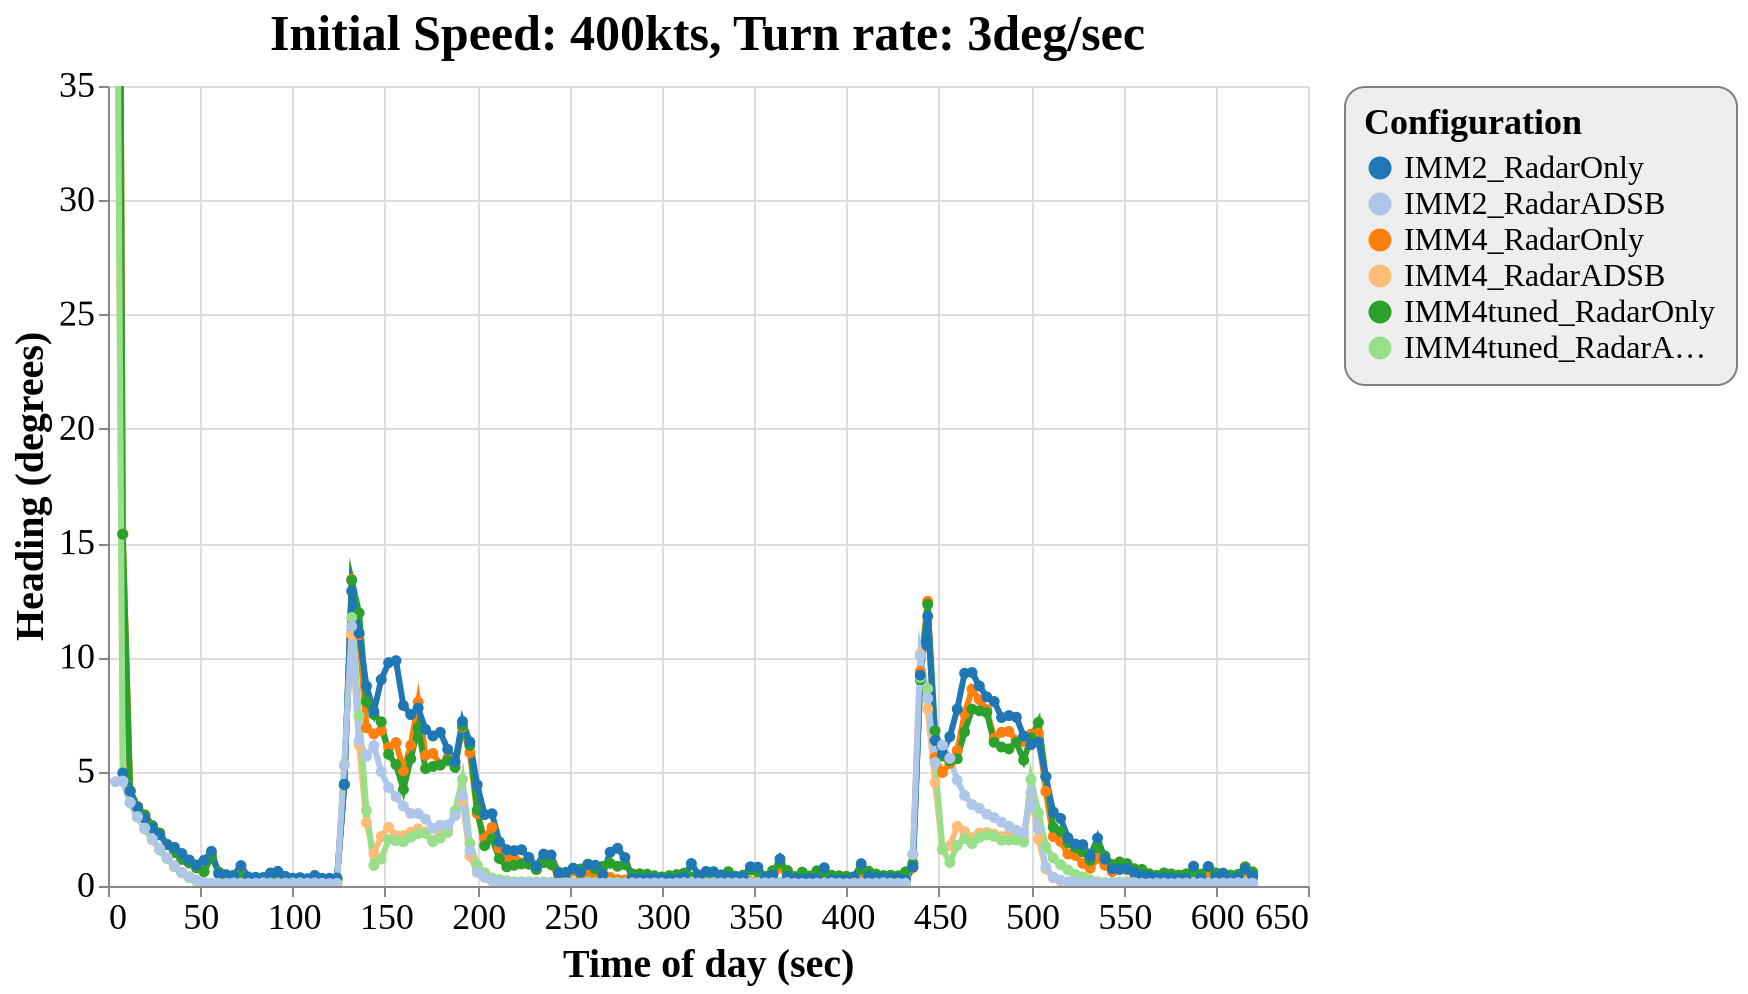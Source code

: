 {
  "config": {
    "view": {
      "continuousWidth": 600,
      "continuousHeight": 400
    },
    "axisX": {
      "labelFontSize": 18,
      "titleFontSize": 20
    },
    "axisY": {
      "labelFontSize": 18,
      "titleFontSize": 20
    },
    "font": "Times New Roman",
    "legend": {
      "cornerRadius": 10,
      "fillColor": "#EEEEEE",
      "labelFontSize": 16,
      "padding": 10,
      "strokeColor": "gray",
      "titleFontSize": 18
    },
    "title": {
      "fontSize": 25
    }
  },
  "data": {
    "name": "data-91e82cb218eb4b2905c9c4691c9048f9"
  },
  "mark": {
    "type": "line",
    "point": true,
    "strokeWidth": 3
  },
  "encoding": {
    "color": {
      "type": "ordinal",
      "field": "config",
      "scale": {
        "scheme": "category20"
      },
      "sort": [
        "IMM2_RadarOnly",
        "IMM2_RadarADSB",
        "IMM4_RadarOnly",
        "IMM4_RadarADSB",
        "IMM4tuned_RadarOnly",
        "IMM4tuned_RadarADSB"
      ],
      "title": "Configuration"
    },
    "x": {
      "type": "quantitative",
      "field": "time",
      "title": "Time of day (sec)"
    },
    "y": {
      "type": "quantitative",
      "field": "rmse_hdg",
      "scale": {
        "domain": [
          0,
          35
        ],
        "zero": false
      },
      "title": "Heading (degrees)"
    }
  },
  "selection": {
    "selector054": {
      "type": "interval",
      "bind": "scales",
      "encodings": [
        "x",
        "y"
      ]
    }
  },
  "title": "Initial Speed: 400kts, Turn rate: 3deg/sec",
  "$schema": "https://vega.github.io/schema/vega-lite/v4.8.1.json",
  "datasets": {
    "data-91e82cb218eb4b2905c9c4691c9048f9": [
      {
        "scenario": "turns_new_14",
        "config": "IMM4_RadarOnly",
        "time": 4,
        "rmse_hdg": 90.0,
        "rmse_tr": 0.0,
        "p_uni": 0.0,
        "p_turn": 0.0
      },
      {
        "scenario": "turns_new_14",
        "config": "IMM4_RadarOnly",
        "time": 8,
        "rmse_hdg": 15.393661802320151,
        "rmse_tr": 0.0,
        "p_uni": 0.9371578947368422,
        "p_turn": 0.0122631578947368
      },
      {
        "scenario": "turns_new_14",
        "config": "IMM4_RadarOnly",
        "time": 12,
        "rmse_hdg": 4.16152835737434,
        "rmse_tr": 0.0004531937945124,
        "p_uni": 0.9277,
        "p_turn": 0.0249115384615384
      },
      {
        "scenario": "turns_new_14",
        "config": "IMM4_RadarOnly",
        "time": 16,
        "rmse_hdg": 3.4712189261602813,
        "rmse_tr": 0.0036395398060743,
        "p_uni": 0.8866875000000001,
        "p_turn": 0.04009
      },
      {
        "scenario": "turns_new_14",
        "config": "IMM4_RadarOnly",
        "time": 20,
        "rmse_hdg": 3.1025778755229023,
        "rmse_tr": 0.0109483756705988,
        "p_uni": 0.8494140350877193,
        "p_turn": 0.0536131578947368
      },
      {
        "scenario": "turns_new_14",
        "config": "IMM4_RadarOnly",
        "time": 24,
        "rmse_hdg": 2.6376028223841144,
        "rmse_tr": 0.0165866113379338,
        "p_uni": 0.830009009009009,
        "p_turn": 0.0556225225225225
      },
      {
        "scenario": "turns_new_14",
        "config": "IMM4_RadarOnly",
        "time": 28,
        "rmse_hdg": 2.311136531258096,
        "rmse_tr": 0.0250077773026679,
        "p_uni": 0.8134330578512396,
        "p_turn": 0.0626305785123966
      },
      {
        "scenario": "turns_new_14",
        "config": "IMM4_RadarOnly",
        "time": 32,
        "rmse_hdg": 1.8158315857551568,
        "rmse_tr": 0.0271863376813012,
        "p_uni": 0.817415652173913,
        "p_turn": 0.059435652173913
      },
      {
        "scenario": "turns_new_14",
        "config": "IMM4_RadarOnly",
        "time": 36,
        "rmse_hdg": 1.4913332960810606,
        "rmse_tr": 0.0212153667353238,
        "p_uni": 0.8456285714285714,
        "p_turn": 0.0465607142857142
      },
      {
        "scenario": "turns_new_14",
        "config": "IMM4_RadarOnly",
        "time": 40,
        "rmse_hdg": 1.1813425309530663,
        "rmse_tr": 0.015835408912895,
        "p_uni": 0.8466438596491228,
        "p_turn": 0.045238596491228
      },
      {
        "scenario": "turns_new_14",
        "config": "IMM4_RadarOnly",
        "time": 44,
        "rmse_hdg": 1.022198980777481,
        "rmse_tr": 0.014487839003509,
        "p_uni": 0.8416294117647058,
        "p_turn": 0.0509521008403361
      },
      {
        "scenario": "turns_new_14",
        "config": "IMM4_RadarOnly",
        "time": 48,
        "rmse_hdg": 0.8003146311119961,
        "rmse_tr": 0.0108194148105202,
        "p_uni": 0.8625894736842106,
        "p_turn": 0.0409342105263157
      },
      {
        "scenario": "turns_new_14",
        "config": "IMM4_RadarOnly",
        "time": 52,
        "rmse_hdg": 0.6334268702857496,
        "rmse_tr": 0.022370494853713,
        "p_uni": 0.8627576,
        "p_turn": 0.0445855999999999
      },
      {
        "scenario": "turns_new_14",
        "config": "IMM4_RadarOnly",
        "time": 56,
        "rmse_hdg": 1.4112051587207302,
        "rmse_tr": 0.0581914476213746,
        "p_uni": 0.8377186440677965,
        "p_turn": 0.0617762711864406
      },
      {
        "scenario": "turns_new_14",
        "config": "IMM4_RadarOnly",
        "time": 60,
        "rmse_hdg": 0.5880008886430744,
        "rmse_tr": 0.032311355491432,
        "p_uni": 0.8434405405405405,
        "p_turn": 0.0511378378378378
      },
      {
        "scenario": "turns_new_14",
        "config": "IMM4_RadarOnly",
        "time": 64,
        "rmse_hdg": 0.398596948757833,
        "rmse_tr": 0.0209908210160806,
        "p_uni": 0.8649086614173228,
        "p_turn": 0.0429086614173228
      },
      {
        "scenario": "turns_new_14",
        "config": "IMM4_RadarOnly",
        "time": 68,
        "rmse_hdg": 0.4191056730913957,
        "rmse_tr": 0.0150909388303911,
        "p_uni": 0.8654573913043478,
        "p_turn": 0.0378643478260869
      },
      {
        "scenario": "turns_new_14",
        "config": "IMM4_RadarOnly",
        "time": 72,
        "rmse_hdg": 0.4838049471540737,
        "rmse_tr": 0.0139858451852656,
        "p_uni": 0.870536974789916,
        "p_turn": 0.0400563025210084
      },
      {
        "scenario": "turns_new_14",
        "config": "IMM4_RadarOnly",
        "time": 76,
        "rmse_hdg": 0.2920466912006882,
        "rmse_tr": 0.0140709596247699,
        "p_uni": 0.8663555555555555,
        "p_turn": 0.0429071428571428
      },
      {
        "scenario": "turns_new_14",
        "config": "IMM4_RadarOnly",
        "time": 80,
        "rmse_hdg": 0.2888654017686839,
        "rmse_tr": 0.0147400785362303,
        "p_uni": 0.8663754237288135,
        "p_turn": 0.041422033898305
      },
      {
        "scenario": "turns_new_14",
        "config": "IMM4_RadarOnly",
        "time": 84,
        "rmse_hdg": 0.2414856420479598,
        "rmse_tr": 0.0123528710599367,
        "p_uni": 0.8637504504504504,
        "p_turn": 0.0400126126126126
      },
      {
        "scenario": "turns_new_14",
        "config": "IMM4_RadarOnly",
        "time": 88,
        "rmse_hdg": 0.3617201451600868,
        "rmse_tr": 0.0114306249606865,
        "p_uni": 0.8611577235772357,
        "p_turn": 0.0443252032520325
      },
      {
        "scenario": "turns_new_14",
        "config": "IMM4_RadarOnly",
        "time": 92,
        "rmse_hdg": 0.388272761992028,
        "rmse_tr": 0.0136298310731265,
        "p_uni": 0.8638909836065574,
        "p_turn": 0.0439655737704918
      },
      {
        "scenario": "turns_new_14",
        "config": "IMM4_RadarOnly",
        "time": 96,
        "rmse_hdg": 0.350179130915612,
        "rmse_tr": 0.0115264691699333,
        "p_uni": 0.8689059322033899,
        "p_turn": 0.0404194915254237
      },
      {
        "scenario": "turns_new_14",
        "config": "IMM4_RadarOnly",
        "time": 100,
        "rmse_hdg": 0.2576219082668391,
        "rmse_tr": 0.0124703330488486,
        "p_uni": 0.8709563492063492,
        "p_turn": 0.0452301587301587
      },
      {
        "scenario": "turns_new_14",
        "config": "IMM4_RadarOnly",
        "time": 104,
        "rmse_hdg": 0.2734670190833182,
        "rmse_tr": 0.0122705002114256,
        "p_uni": 0.8677052631578948,
        "p_turn": 0.0431438596491228
      },
      {
        "scenario": "turns_new_14",
        "config": "IMM4_RadarOnly",
        "time": 108,
        "rmse_hdg": 0.2556978997356122,
        "rmse_tr": 0.0102461950632581,
        "p_uni": 0.8723415929203541,
        "p_turn": 0.0379911504424778
      },
      {
        "scenario": "turns_new_14",
        "config": "IMM4_RadarOnly",
        "time": 112,
        "rmse_hdg": 0.3138216053747737,
        "rmse_tr": 0.0157330047988297,
        "p_uni": 0.8604208,
        "p_turn": 0.0470615999999999
      },
      {
        "scenario": "turns_new_14",
        "config": "IMM4_RadarOnly",
        "time": 116,
        "rmse_hdg": 0.2508554469900003,
        "rmse_tr": 0.0132589071150747,
        "p_uni": 0.8729170731707316,
        "p_turn": 0.0395926829268292
      },
      {
        "scenario": "turns_new_14",
        "config": "IMM4_RadarOnly",
        "time": 120,
        "rmse_hdg": 0.2519886423275241,
        "rmse_tr": 0.0111283189547487,
        "p_uni": 0.8693284482758621,
        "p_turn": 0.0388543103448275
      },
      {
        "scenario": "turns_new_14",
        "config": "IMM4_RadarOnly",
        "time": 124,
        "rmse_hdg": 0.2829280917207517,
        "rmse_tr": 0.0138955394623293,
        "p_uni": 0.8662076271186441,
        "p_turn": 0.0423313559322033
      },
      {
        "scenario": "turns_new_14",
        "config": "IMM4_RadarOnly",
        "time": 128,
        "rmse_hdg": 4.427074003270646,
        "rmse_tr": 2.484470762819387,
        "p_uni": 0.8552104347826086,
        "p_turn": 0.0467252173913043
      },
      {
        "scenario": "turns_new_14",
        "config": "IMM4_RadarOnly",
        "time": 132,
        "rmse_hdg": 13.414326884590086,
        "rmse_tr": 2.928381909333052,
        "p_uni": 0.6463781818181819,
        "p_turn": 0.2161690909090909
      },
      {
        "scenario": "turns_new_14",
        "config": "IMM4_RadarOnly",
        "time": 136,
        "rmse_hdg": 10.992656916240344,
        "rmse_tr": 2.4541399817111764,
        "p_uni": 0.0894075,
        "p_turn": 0.8522133333333334
      },
      {
        "scenario": "turns_new_14",
        "config": "IMM4_RadarOnly",
        "time": 140,
        "rmse_hdg": 6.918173469247376,
        "rmse_tr": 1.754604699995946,
        "p_uni": 0.0391846153846153,
        "p_turn": 0.9248529914529916
      },
      {
        "scenario": "turns_new_14",
        "config": "IMM4_RadarOnly",
        "time": 144,
        "rmse_hdg": 6.65462221279666,
        "rmse_tr": 1.088735554213853,
        "p_uni": 0.0501850467289719,
        "p_turn": 0.9097102803738316
      },
      {
        "scenario": "turns_new_14",
        "config": "IMM4_RadarOnly",
        "time": 148,
        "rmse_hdg": 6.809854515501418,
        "rmse_tr": 0.5987983968598841,
        "p_uni": 0.0783516393442622,
        "p_turn": 0.8528647540983606
      },
      {
        "scenario": "turns_new_14",
        "config": "IMM4_RadarOnly",
        "time": 152,
        "rmse_hdg": 6.05986788097105,
        "rmse_tr": 0.3658427292483201,
        "p_uni": 0.0989684210526315,
        "p_turn": 0.8220982456140351
      },
      {
        "scenario": "turns_new_14",
        "config": "IMM4_RadarOnly",
        "time": 156,
        "rmse_hdg": 6.273327324192048,
        "rmse_tr": 0.3933723416584066,
        "p_uni": 0.1135772727272727,
        "p_turn": 0.8014872727272727
      },
      {
        "scenario": "turns_new_14",
        "config": "IMM4_RadarOnly",
        "time": 160,
        "rmse_hdg": 5.045397178268524,
        "rmse_tr": 0.3869455118230472,
        "p_uni": 0.1093592,
        "p_turn": 0.813596
      },
      {
        "scenario": "turns_new_14",
        "config": "IMM4_RadarOnly",
        "time": 164,
        "rmse_hdg": 6.152801487976549,
        "rmse_tr": 0.2978064499085654,
        "p_uni": 0.1137678571428571,
        "p_turn": 0.8071678571428571
      },
      {
        "scenario": "turns_new_14",
        "config": "IMM4_RadarOnly",
        "time": 168,
        "rmse_hdg": 8.05300178184282,
        "rmse_tr": 0.3591168348753774,
        "p_uni": 0.1076845454545454,
        "p_turn": 0.781360909090909
      },
      {
        "scenario": "turns_new_14",
        "config": "IMM4_RadarOnly",
        "time": 172,
        "rmse_hdg": 5.718134902524999,
        "rmse_tr": 0.3235705217450639,
        "p_uni": 0.080357627118644,
        "p_turn": 0.8529025423728813
      },
      {
        "scenario": "turns_new_14",
        "config": "IMM4_RadarOnly",
        "time": 176,
        "rmse_hdg": 5.798082969486779,
        "rmse_tr": 0.2590529641706769,
        "p_uni": 0.0809210526315789,
        "p_turn": 0.8577342105263158
      },
      {
        "scenario": "turns_new_14",
        "config": "IMM4_RadarOnly",
        "time": 180,
        "rmse_hdg": 5.287826663252937,
        "rmse_tr": 0.2229992152452559,
        "p_uni": 0.0734573913043478,
        "p_turn": 0.8697339130434782
      },
      {
        "scenario": "turns_new_14",
        "config": "IMM4_RadarOnly",
        "time": 184,
        "rmse_hdg": 5.596376944796517,
        "rmse_tr": 0.2748697253548791,
        "p_uni": 0.0704558333333333,
        "p_turn": 0.8727683333333334
      },
      {
        "scenario": "turns_new_14",
        "config": "IMM4_RadarOnly",
        "time": 188,
        "rmse_hdg": 5.388065221183508,
        "rmse_tr": 2.5405743636930893,
        "p_uni": 0.087850909090909,
        "p_turn": 0.8470990909090909
      },
      {
        "scenario": "turns_new_14",
        "config": "IMM4_RadarOnly",
        "time": 192,
        "rmse_hdg": 6.95154712329618,
        "rmse_tr": 2.6689656117776885,
        "p_uni": 0.1697037037037037,
        "p_turn": 0.7080916666666667
      },
      {
        "scenario": "turns_new_14",
        "config": "IMM4_RadarOnly",
        "time": 196,
        "rmse_hdg": 5.830043160391912,
        "rmse_tr": 1.919874476143256,
        "p_uni": 0.3260211382113821,
        "p_turn": 0.4830056910569106
      },
      {
        "scenario": "turns_new_14",
        "config": "IMM4_RadarOnly",
        "time": 200,
        "rmse_hdg": 3.168049900323568,
        "rmse_tr": 1.251132765676939,
        "p_uni": 0.4496452991452991,
        "p_turn": 0.3304581196581196
      },
      {
        "scenario": "turns_new_14",
        "config": "IMM4_RadarOnly",
        "time": 204,
        "rmse_hdg": 2.0896133370327354,
        "rmse_tr": 0.7997954324255757,
        "p_uni": 0.562935593220339,
        "p_turn": 0.2329059322033898
      },
      {
        "scenario": "turns_new_14",
        "config": "IMM4_RadarOnly",
        "time": 208,
        "rmse_hdg": 2.565094090342045,
        "rmse_tr": 0.5174329272360179,
        "p_uni": 0.6438991452991454,
        "p_turn": 0.1780128205128205
      },
      {
        "scenario": "turns_new_14",
        "config": "IMM4_RadarOnly",
        "time": 212,
        "rmse_hdg": 1.6386882299706174,
        "rmse_tr": 0.3401618254921088,
        "p_uni": 0.7302336283185841,
        "p_turn": 0.1032929203539823
      },
      {
        "scenario": "turns_new_14",
        "config": "IMM4_RadarOnly",
        "time": 216,
        "rmse_hdg": 1.231583992440136,
        "rmse_tr": 0.2319641891402167,
        "p_uni": 0.7874173913043478,
        "p_turn": 0.0716895652173913
      },
      {
        "scenario": "turns_new_14",
        "config": "IMM4_RadarOnly",
        "time": 220,
        "rmse_hdg": 1.230330116319177,
        "rmse_tr": 0.1678245161214002,
        "p_uni": 0.7972105691056911,
        "p_turn": 0.0672926829268292
      },
      {
        "scenario": "turns_new_14",
        "config": "IMM4_RadarOnly",
        "time": 224,
        "rmse_hdg": 1.012078732779487,
        "rmse_tr": 0.1120317905812467,
        "p_uni": 0.8120193277310925,
        "p_turn": 0.0658310924369747
      },
      {
        "scenario": "turns_new_14",
        "config": "IMM4_RadarOnly",
        "time": 228,
        "rmse_hdg": 1.0372356521857171,
        "rmse_tr": 0.0799298362039878,
        "p_uni": 0.8216311926605505,
        "p_turn": 0.0601
      },
      {
        "scenario": "turns_new_14",
        "config": "IMM4_RadarOnly",
        "time": 232,
        "rmse_hdg": 0.7149360766879775,
        "rmse_tr": 0.0647817712834791,
        "p_uni": 0.84160390625,
        "p_turn": 0.05309765625
      },
      {
        "scenario": "turns_new_14",
        "config": "IMM4_RadarOnly",
        "time": 236,
        "rmse_hdg": 1.026395235514653,
        "rmse_tr": 0.050572208678268,
        "p_uni": 0.8561239316239316,
        "p_turn": 0.0503299145299145
      },
      {
        "scenario": "turns_new_14",
        "config": "IMM4_RadarOnly",
        "time": 240,
        "rmse_hdg": 0.9515557056050716,
        "rmse_tr": 0.0638931261186787,
        "p_uni": 0.8500669565217391,
        "p_turn": 0.0463443478260869
      },
      {
        "scenario": "turns_new_14",
        "config": "IMM4_RadarOnly",
        "time": 244,
        "rmse_hdg": 0.385231261711715,
        "rmse_tr": 0.0367383623155006,
        "p_uni": 0.852125,
        "p_turn": 0.0457140625
      },
      {
        "scenario": "turns_new_14",
        "config": "IMM4_RadarOnly",
        "time": 248,
        "rmse_hdg": 0.3948252227527276,
        "rmse_tr": 0.0224119960114531,
        "p_uni": 0.8611330434782608,
        "p_turn": 0.0411791304347826
      },
      {
        "scenario": "turns_new_14",
        "config": "IMM4_RadarOnly",
        "time": 252,
        "rmse_hdg": 0.65944899194174,
        "rmse_tr": 0.0191138410299688,
        "p_uni": 0.8518972972972972,
        "p_turn": 0.0468855855855855
      },
      {
        "scenario": "turns_new_14",
        "config": "IMM4_RadarOnly",
        "time": 256,
        "rmse_hdg": 0.4474812551204921,
        "rmse_tr": 0.0165831636242748,
        "p_uni": 0.8487482456140351,
        "p_turn": 0.0494771929824561
      },
      {
        "scenario": "turns_new_14",
        "config": "IMM4_RadarOnly",
        "time": 260,
        "rmse_hdg": 0.5796586941301501,
        "rmse_tr": 0.0321757803376411,
        "p_uni": 0.8460899159663865,
        "p_turn": 0.0538084033613445
      },
      {
        "scenario": "turns_new_14",
        "config": "IMM4_RadarOnly",
        "time": 264,
        "rmse_hdg": 0.4602252412974248,
        "rmse_tr": 0.0223970168468116,
        "p_uni": 0.8458972727272727,
        "p_turn": 0.0472254545454545
      },
      {
        "scenario": "turns_new_14",
        "config": "IMM4_RadarOnly",
        "time": 268,
        "rmse_hdg": 0.3321460648620726,
        "rmse_tr": 0.0244128720008058,
        "p_uni": 0.8559747899159664,
        "p_turn": 0.0475336134453781
      },
      {
        "scenario": "turns_new_14",
        "config": "IMM4_RadarOnly",
        "time": 272,
        "rmse_hdg": 0.3729207844897156,
        "rmse_tr": 0.0233851912145612,
        "p_uni": 0.8543849557522124,
        "p_turn": 0.0519991150442477
      },
      {
        "scenario": "turns_new_14",
        "config": "IMM4_RadarOnly",
        "time": 276,
        "rmse_hdg": 0.2810745179047458,
        "rmse_tr": 0.0310464555762192,
        "p_uni": 0.8604701923076923,
        "p_turn": 0.051826923076923
      },
      {
        "scenario": "turns_new_14",
        "config": "IMM4_RadarOnly",
        "time": 280,
        "rmse_hdg": 0.2565332766599641,
        "rmse_tr": 0.0389521011813313,
        "p_uni": 0.8624652542372881,
        "p_turn": 0.0443169491525423
      },
      {
        "scenario": "turns_new_14",
        "config": "IMM4_RadarOnly",
        "time": 284,
        "rmse_hdg": 0.3077128198291044,
        "rmse_tr": 0.0366318436037822,
        "p_uni": 0.8728504273504273,
        "p_turn": 0.0384307692307692
      },
      {
        "scenario": "turns_new_14",
        "config": "IMM4_RadarOnly",
        "time": 288,
        "rmse_hdg": 0.2670880679402146,
        "rmse_tr": 0.0180356853472759,
        "p_uni": 0.8689954954954955,
        "p_turn": 0.0391153153153153
      },
      {
        "scenario": "turns_new_14",
        "config": "IMM4_RadarOnly",
        "time": 292,
        "rmse_hdg": 0.236493559193103,
        "rmse_tr": 0.0120699619842352,
        "p_uni": 0.8708097345132744,
        "p_turn": 0.0377513274336283
      },
      {
        "scenario": "turns_new_14",
        "config": "IMM4_RadarOnly",
        "time": 296,
        "rmse_hdg": 0.2509039214077325,
        "rmse_tr": 0.0097544671627736,
        "p_uni": 0.878587962962963,
        "p_turn": 0.0363861111111111
      },
      {
        "scenario": "turns_new_14",
        "config": "IMM4_RadarOnly",
        "time": 300,
        "rmse_hdg": 0.2135664287031674,
        "rmse_tr": 0.0088848135323384,
        "p_uni": 0.8815681415929203,
        "p_turn": 0.0351778761061946
      },
      {
        "scenario": "turns_new_14",
        "config": "IMM4_RadarOnly",
        "time": 304,
        "rmse_hdg": 0.2735888558932283,
        "rmse_tr": 0.0098784989436305,
        "p_uni": 0.8740939655172414,
        "p_turn": 0.0383508620689655
      },
      {
        "scenario": "turns_new_14",
        "config": "IMM4_RadarOnly",
        "time": 308,
        "rmse_hdg": 0.2091789505025139,
        "rmse_tr": 0.0104327409309985,
        "p_uni": 0.8736133333333334,
        "p_turn": 0.0407308333333333
      },
      {
        "scenario": "turns_new_14",
        "config": "IMM4_RadarOnly",
        "time": 312,
        "rmse_hdg": 0.2481000531310603,
        "rmse_tr": 0.0140740573719553,
        "p_uni": 0.8661436363636364,
        "p_turn": 0.0402836363636363
      },
      {
        "scenario": "turns_new_14",
        "config": "IMM4_RadarOnly",
        "time": 316,
        "rmse_hdg": 0.2697428532816992,
        "rmse_tr": 0.0189484213699662,
        "p_uni": 0.8699741379310345,
        "p_turn": 0.0422068965517241
      },
      {
        "scenario": "turns_new_14",
        "config": "IMM4_RadarOnly",
        "time": 320,
        "rmse_hdg": 0.1651713623706267,
        "rmse_tr": 0.0142050090004108,
        "p_uni": 0.8761675438596491,
        "p_turn": 0.0367921052631579
      },
      {
        "scenario": "turns_new_14",
        "config": "IMM4_RadarOnly",
        "time": 324,
        "rmse_hdg": 0.1964688270438856,
        "rmse_tr": 0.0126220166513844,
        "p_uni": 0.8722156521739131,
        "p_turn": 0.0377895652173913
      },
      {
        "scenario": "turns_new_14",
        "config": "IMM4_RadarOnly",
        "time": 328,
        "rmse_hdg": 0.2114082368853037,
        "rmse_tr": 0.0147204190736853,
        "p_uni": 0.8748713114754099,
        "p_turn": 0.0399631147540983
      },
      {
        "scenario": "turns_new_14",
        "config": "IMM4_RadarOnly",
        "time": 332,
        "rmse_hdg": 0.2182425819160951,
        "rmse_tr": 0.0110140580025806,
        "p_uni": 0.8742201754385965,
        "p_turn": 0.0357956140350877
      },
      {
        "scenario": "turns_new_14",
        "config": "IMM4_RadarOnly",
        "time": 336,
        "rmse_hdg": 0.3159842048253581,
        "rmse_tr": 0.0119866223367655,
        "p_uni": 0.8731539823008849,
        "p_turn": 0.0411017699115044
      },
      {
        "scenario": "turns_new_14",
        "config": "IMM4_RadarOnly",
        "time": 340,
        "rmse_hdg": 0.2733406776358384,
        "rmse_tr": 0.0109066397169782,
        "p_uni": 0.8742504201680672,
        "p_turn": 0.0395008403361344
      },
      {
        "scenario": "turns_new_14",
        "config": "IMM4_RadarOnly",
        "time": 344,
        "rmse_hdg": 0.302924872304784,
        "rmse_tr": 0.0121399233576837,
        "p_uni": 0.8598826086956521,
        "p_turn": 0.0419078260869565
      },
      {
        "scenario": "turns_new_14",
        "config": "IMM4_RadarOnly",
        "time": 348,
        "rmse_hdg": 0.2043334870084739,
        "rmse_tr": 0.0140295588576095,
        "p_uni": 0.8554860869565217,
        "p_turn": 0.0425008695652173
      },
      {
        "scenario": "turns_new_14",
        "config": "IMM4_RadarOnly",
        "time": 352,
        "rmse_hdg": 0.2248000060832796,
        "rmse_tr": 0.0152560538635382,
        "p_uni": 0.8711888888888889,
        "p_turn": 0.0421136752136752
      },
      {
        "scenario": "turns_new_14",
        "config": "IMM4_RadarOnly",
        "time": 356,
        "rmse_hdg": 0.224129232906995,
        "rmse_tr": 0.0115921937751979,
        "p_uni": 0.8637165217391304,
        "p_turn": 0.0368104347826086
      },
      {
        "scenario": "turns_new_14",
        "config": "IMM4_RadarOnly",
        "time": 360,
        "rmse_hdg": 0.2579006496657929,
        "rmse_tr": 0.0207805503899633,
        "p_uni": 0.8667264705882353,
        "p_turn": 0.0448264705882352
      },
      {
        "scenario": "turns_new_14",
        "config": "IMM4_RadarOnly",
        "time": 364,
        "rmse_hdg": 0.8806069748007888,
        "rmse_tr": 0.0370098727094015,
        "p_uni": 0.8563652542372882,
        "p_turn": 0.0476050847457627
      },
      {
        "scenario": "turns_new_14",
        "config": "IMM4_RadarOnly",
        "time": 368,
        "rmse_hdg": 0.3352623350949708,
        "rmse_tr": 0.0287391950710755,
        "p_uni": 0.8576775,
        "p_turn": 0.0450541666666666
      },
      {
        "scenario": "turns_new_14",
        "config": "IMM4_RadarOnly",
        "time": 372,
        "rmse_hdg": 0.2342305786270511,
        "rmse_tr": 0.0123406637577555,
        "p_uni": 0.8761648648648649,
        "p_turn": 0.0364351351351351
      },
      {
        "scenario": "turns_new_14",
        "config": "IMM4_RadarOnly",
        "time": 376,
        "rmse_hdg": 0.218427891537809,
        "rmse_tr": 0.0161853366961253,
        "p_uni": 0.8694057851239669,
        "p_turn": 0.0427231404958677
      },
      {
        "scenario": "turns_new_14",
        "config": "IMM4_RadarOnly",
        "time": 380,
        "rmse_hdg": 0.2545129699089045,
        "rmse_tr": 0.0129926332403604,
        "p_uni": 0.8730231481481482,
        "p_turn": 0.0383425925925925
      },
      {
        "scenario": "turns_new_14",
        "config": "IMM4_RadarOnly",
        "time": 384,
        "rmse_hdg": 0.2675907466492583,
        "rmse_tr": 0.0123976773569146,
        "p_uni": 0.8631865384615385,
        "p_turn": 0.044351923076923
      },
      {
        "scenario": "turns_new_14",
        "config": "IMM4_RadarOnly",
        "time": 388,
        "rmse_hdg": 0.2176551641744445,
        "rmse_tr": 0.0135023252399446,
        "p_uni": 0.8724655737704917,
        "p_turn": 0.0409352459016393
      },
      {
        "scenario": "turns_new_14",
        "config": "IMM4_RadarOnly",
        "time": 392,
        "rmse_hdg": 0.2142863599667418,
        "rmse_tr": 0.0106735734171609,
        "p_uni": 0.8584296610169492,
        "p_turn": 0.0398093220338983
      },
      {
        "scenario": "turns_new_14",
        "config": "IMM4_RadarOnly",
        "time": 396,
        "rmse_hdg": 0.1864309026998492,
        "rmse_tr": 0.0109265476910341,
        "p_uni": 0.8617703703703704,
        "p_turn": 0.0388972222222222
      },
      {
        "scenario": "turns_new_14",
        "config": "IMM4_RadarOnly",
        "time": 400,
        "rmse_hdg": 0.1915364375166036,
        "rmse_tr": 0.0080051707427568,
        "p_uni": 0.8702706896551725,
        "p_turn": 0.0337603448275862
      },
      {
        "scenario": "turns_new_14",
        "config": "IMM4_RadarOnly",
        "time": 404,
        "rmse_hdg": 0.2098600201805351,
        "rmse_tr": 0.0078924847665024,
        "p_uni": 0.8573789473684211,
        "p_turn": 0.0377087719298245
      },
      {
        "scenario": "turns_new_14",
        "config": "IMM4_RadarOnly",
        "time": 408,
        "rmse_hdg": 0.253037951952279,
        "rmse_tr": 0.016865561938079,
        "p_uni": 0.8571948717948717,
        "p_turn": 0.0478632478632478
      },
      {
        "scenario": "turns_new_14",
        "config": "IMM4_RadarOnly",
        "time": 412,
        "rmse_hdg": 0.2403873685461073,
        "rmse_tr": 0.0174184210336169,
        "p_uni": 0.8436052173913043,
        "p_turn": 0.0476173913043478
      },
      {
        "scenario": "turns_new_14",
        "config": "IMM4_RadarOnly",
        "time": 416,
        "rmse_hdg": 0.2452541269313508,
        "rmse_tr": 0.0132738013264058,
        "p_uni": 0.8659719008264463,
        "p_turn": 0.0419132231404958
      },
      {
        "scenario": "turns_new_14",
        "config": "IMM4_RadarOnly",
        "time": 420,
        "rmse_hdg": 0.2467617865682296,
        "rmse_tr": 0.0127038074661863,
        "p_uni": 0.8618784482758621,
        "p_turn": 0.042578448275862
      },
      {
        "scenario": "turns_new_14",
        "config": "IMM4_RadarOnly",
        "time": 424,
        "rmse_hdg": 0.2491001045141591,
        "rmse_tr": 0.0102253024573763,
        "p_uni": 0.8525215517241379,
        "p_turn": 0.0395620689655172
      },
      {
        "scenario": "turns_new_14",
        "config": "IMM4_RadarOnly",
        "time": 428,
        "rmse_hdg": 0.2220360331117456,
        "rmse_tr": 0.011307091810154,
        "p_uni": 0.8669910569105691,
        "p_turn": 0.0412756097560975
      },
      {
        "scenario": "turns_new_14",
        "config": "IMM4_RadarOnly",
        "time": 432,
        "rmse_hdg": 0.2233058826842227,
        "rmse_tr": 0.0128037070332425,
        "p_uni": 0.8604655172413792,
        "p_turn": 0.0427293103448275
      },
      {
        "scenario": "turns_new_14",
        "config": "IMM4_RadarOnly",
        "time": 436,
        "rmse_hdg": 0.8014763217402924,
        "rmse_tr": 1.4222285980411893,
        "p_uni": 0.8507008620689656,
        "p_turn": 0.045878448275862
      },
      {
        "scenario": "turns_new_14",
        "config": "IMM4_RadarOnly",
        "time": 440,
        "rmse_hdg": 9.384263035039377,
        "rmse_tr": 2.9897446943677317,
        "p_uni": 0.8195443548387097,
        "p_turn": 0.0651975806451612
      },
      {
        "scenario": "turns_new_14",
        "config": "IMM4_RadarOnly",
        "time": 444,
        "rmse_hdg": 12.452583749706372,
        "rmse_tr": 2.691064035619612,
        "p_uni": 0.2433566371681416,
        "p_turn": 0.6461743362831859
      },
      {
        "scenario": "turns_new_14",
        "config": "IMM4_RadarOnly",
        "time": 448,
        "rmse_hdg": 5.619118682691217,
        "rmse_tr": 1.9648878264226,
        "p_uni": 0.0323016949152542,
        "p_turn": 0.941821186440678
      },
      {
        "scenario": "turns_new_14",
        "config": "IMM4_RadarOnly",
        "time": 452,
        "rmse_hdg": 4.966515907901901,
        "rmse_tr": 1.2198360594298097,
        "p_uni": 0.0491942622950819,
        "p_turn": 0.9124254098360656
      },
      {
        "scenario": "turns_new_14",
        "config": "IMM4_RadarOnly",
        "time": 456,
        "rmse_hdg": 5.363358263437375,
        "rmse_tr": 0.6448495326972176,
        "p_uni": 0.0803585585585585,
        "p_turn": 0.8580387387387387
      },
      {
        "scenario": "turns_new_14",
        "config": "IMM4_RadarOnly",
        "time": 460,
        "rmse_hdg": 5.930603763881045,
        "rmse_tr": 0.3494918765293408,
        "p_uni": 0.102312,
        "p_turn": 0.8224136
      },
      {
        "scenario": "turns_new_14",
        "config": "IMM4_RadarOnly",
        "time": 464,
        "rmse_hdg": 7.538966547544827,
        "rmse_tr": 0.4446315305182871,
        "p_uni": 0.116328448275862,
        "p_turn": 0.8077724137931035
      },
      {
        "scenario": "turns_new_14",
        "config": "IMM4_RadarOnly",
        "time": 468,
        "rmse_hdg": 8.608181496222596,
        "rmse_tr": 0.3908490347947657,
        "p_uni": 0.1100672727272727,
        "p_turn": 0.8194563636363636
      },
      {
        "scenario": "turns_new_14",
        "config": "IMM4_RadarOnly",
        "time": 472,
        "rmse_hdg": 8.148521153735127,
        "rmse_tr": 0.3592984392432327,
        "p_uni": 0.104377868852459,
        "p_turn": 0.8314418032786886
      },
      {
        "scenario": "turns_new_14",
        "config": "IMM4_RadarOnly",
        "time": 476,
        "rmse_hdg": 7.71591714029266,
        "rmse_tr": 0.4305443576210357,
        "p_uni": 0.1214655172413793,
        "p_turn": 0.7891387931034483
      },
      {
        "scenario": "turns_new_14",
        "config": "IMM4_RadarOnly",
        "time": 480,
        "rmse_hdg": 6.454532086370191,
        "rmse_tr": 0.4026379106339168,
        "p_uni": 0.1014982300884955,
        "p_turn": 0.824458407079646
      },
      {
        "scenario": "turns_new_14",
        "config": "IMM4_RadarOnly",
        "time": 484,
        "rmse_hdg": 6.72550281682104,
        "rmse_tr": 0.3284837985840449,
        "p_uni": 0.1077118644067796,
        "p_turn": 0.8124508474576272
      },
      {
        "scenario": "turns_new_14",
        "config": "IMM4_RadarOnly",
        "time": 488,
        "rmse_hdg": 6.760842150660491,
        "rmse_tr": 0.3286847264876016,
        "p_uni": 0.1086877049180327,
        "p_turn": 0.7981213114754099
      },
      {
        "scenario": "turns_new_14",
        "config": "IMM4_RadarOnly",
        "time": 492,
        "rmse_hdg": 6.36313635056985,
        "rmse_tr": 0.3111884495479796,
        "p_uni": 0.0968235849056603,
        "p_turn": 0.8256896226415095
      },
      {
        "scenario": "turns_new_14",
        "config": "IMM4_RadarOnly",
        "time": 496,
        "rmse_hdg": 6.311415470453817,
        "rmse_tr": 1.5610466218391927,
        "p_uni": 0.0783829059829059,
        "p_turn": 0.8501863247863248
      },
      {
        "scenario": "turns_new_14",
        "config": "IMM4_RadarOnly",
        "time": 500,
        "rmse_hdg": 6.649703853897392,
        "rmse_tr": 2.889981317740784,
        "p_uni": 0.1110084033613445,
        "p_turn": 0.8160252100840336
      },
      {
        "scenario": "turns_new_14",
        "config": "IMM4_RadarOnly",
        "time": 504,
        "rmse_hdg": 6.681977802903162,
        "rmse_tr": 2.2833634334976027,
        "p_uni": 0.2555452830188679,
        "p_turn": 0.6084018867924529
      },
      {
        "scenario": "turns_new_14",
        "config": "IMM4_RadarOnly",
        "time": 508,
        "rmse_hdg": 4.139235335984977,
        "rmse_tr": 1.550184949180796,
        "p_uni": 0.4043358333333333,
        "p_turn": 0.3925075
      },
      {
        "scenario": "turns_new_14",
        "config": "IMM4_RadarOnly",
        "time": 512,
        "rmse_hdg": 2.164292299349788,
        "rmse_tr": 0.9916569388554518,
        "p_uni": 0.5424942148760331,
        "p_turn": 0.2512495867768595
      },
      {
        "scenario": "turns_new_14",
        "config": "IMM4_RadarOnly",
        "time": 516,
        "rmse_hdg": 1.949716010952489,
        "rmse_tr": 0.6640240691364458,
        "p_uni": 0.6142607476635513,
        "p_turn": 0.183596261682243
      },
      {
        "scenario": "turns_new_14",
        "config": "IMM4_RadarOnly",
        "time": 520,
        "rmse_hdg": 1.39999445811711,
        "rmse_tr": 0.4633133669930998,
        "p_uni": 0.7081465517241379,
        "p_turn": 0.1142560344827586
      },
      {
        "scenario": "turns_new_14",
        "config": "IMM4_RadarOnly",
        "time": 524,
        "rmse_hdg": 1.3362901737913917,
        "rmse_tr": 0.3128545323195065,
        "p_uni": 0.7465776785714285,
        "p_turn": 0.087225
      },
      {
        "scenario": "turns_new_14",
        "config": "IMM4_RadarOnly",
        "time": 528,
        "rmse_hdg": 0.9852522163510016,
        "rmse_tr": 0.2198319787011187,
        "p_uni": 0.784280701754386,
        "p_turn": 0.0678157894736842
      },
      {
        "scenario": "turns_new_14",
        "config": "IMM4_RadarOnly",
        "time": 532,
        "rmse_hdg": 0.7785517690833774,
        "rmse_tr": 0.1484072055375418,
        "p_uni": 0.8016462184873949,
        "p_turn": 0.0520596638655462
      },
      {
        "scenario": "turns_new_14",
        "config": "IMM4_RadarOnly",
        "time": 536,
        "rmse_hdg": 1.2118894777143208,
        "rmse_tr": 0.1152521195551166,
        "p_uni": 0.7989176991150442,
        "p_turn": 0.0688486725663716
      },
      {
        "scenario": "turns_new_14",
        "config": "IMM4_RadarOnly",
        "time": 540,
        "rmse_hdg": 0.9081132323984408,
        "rmse_tr": 0.083890578710774,
        "p_uni": 0.8420142857142857,
        "p_turn": 0.0469633928571428
      },
      {
        "scenario": "turns_new_14",
        "config": "IMM4_RadarOnly",
        "time": 544,
        "rmse_hdg": 0.6278678465942376,
        "rmse_tr": 0.0586818499043505,
        "p_uni": 0.8468532786885247,
        "p_turn": 0.0439516393442622
      },
      {
        "scenario": "turns_new_14",
        "config": "IMM4_RadarOnly",
        "time": 548,
        "rmse_hdg": 0.728492699279291,
        "rmse_tr": 0.0431421328753256,
        "p_uni": 0.8452943548387097,
        "p_turn": 0.0487629032258064
      },
      {
        "scenario": "turns_new_14",
        "config": "IMM4_RadarOnly",
        "time": 552,
        "rmse_hdg": 0.7129626234798982,
        "rmse_tr": 0.0323556910573959,
        "p_uni": 0.8533520661157025,
        "p_turn": 0.0427322314049586
      },
      {
        "scenario": "turns_new_14",
        "config": "IMM4_RadarOnly",
        "time": 556,
        "rmse_hdg": 0.5002453179703537,
        "rmse_tr": 0.0257146967754259,
        "p_uni": 0.8535966386554622,
        "p_turn": 0.0440823529411764
      },
      {
        "scenario": "turns_new_14",
        "config": "IMM4_RadarOnly",
        "time": 560,
        "rmse_hdg": 0.3304673896955243,
        "rmse_tr": 0.0184769798021401,
        "p_uni": 0.8481382608695652,
        "p_turn": 0.0456739130434782
      },
      {
        "scenario": "turns_new_14",
        "config": "IMM4_RadarOnly",
        "time": 564,
        "rmse_hdg": 0.3553507656762071,
        "rmse_tr": 0.0137998278974775,
        "p_uni": 0.86492,
        "p_turn": 0.0397999999999999
      },
      {
        "scenario": "turns_new_14",
        "config": "IMM4_RadarOnly",
        "time": 568,
        "rmse_hdg": 0.2964371771556324,
        "rmse_tr": 0.0090720449734334,
        "p_uni": 0.8680275000000001,
        "p_turn": 0.0391658333333333
      },
      {
        "scenario": "turns_new_14",
        "config": "IMM4_RadarOnly",
        "time": 572,
        "rmse_hdg": 0.2683035163010434,
        "rmse_tr": 0.0104506514487126,
        "p_uni": 0.8687074380165289,
        "p_turn": 0.0418264462809917
      },
      {
        "scenario": "turns_new_14",
        "config": "IMM4_RadarOnly",
        "time": 576,
        "rmse_hdg": 0.2442057343265433,
        "rmse_tr": 0.0116334919776144,
        "p_uni": 0.871186440677966,
        "p_turn": 0.0398677966101694
      },
      {
        "scenario": "turns_new_14",
        "config": "IMM4_RadarOnly",
        "time": 580,
        "rmse_hdg": 0.2336896089545559,
        "rmse_tr": 0.0087609502909216,
        "p_uni": 0.8738108333333333,
        "p_turn": 0.0382025
      },
      {
        "scenario": "turns_new_14",
        "config": "IMM4_RadarOnly",
        "time": 584,
        "rmse_hdg": 0.2361641468841199,
        "rmse_tr": 0.0107139177796002,
        "p_uni": 0.8664837606837608,
        "p_turn": 0.0435205128205128
      },
      {
        "scenario": "turns_new_14",
        "config": "IMM4_RadarOnly",
        "time": 588,
        "rmse_hdg": 0.2132073903605315,
        "rmse_tr": 0.0138803677435308,
        "p_uni": 0.8690713043478261,
        "p_turn": 0.0425295652173913
      },
      {
        "scenario": "turns_new_14",
        "config": "IMM4_RadarOnly",
        "time": 592,
        "rmse_hdg": 0.2275746996096868,
        "rmse_tr": 0.0154423633348608,
        "p_uni": 0.8639065040650405,
        "p_turn": 0.0447357723577235
      },
      {
        "scenario": "turns_new_14",
        "config": "IMM4_RadarOnly",
        "time": 596,
        "rmse_hdg": 0.6427846693470072,
        "rmse_tr": 0.0364086145453895,
        "p_uni": 0.8540139344262295,
        "p_turn": 0.0529401639344262
      },
      {
        "scenario": "turns_new_14",
        "config": "IMM4_RadarOnly",
        "time": 600,
        "rmse_hdg": 0.2244312130016,
        "rmse_tr": 0.0280913759970102,
        "p_uni": 0.8517108108108108,
        "p_turn": 0.0438018018018018
      },
      {
        "scenario": "turns_new_14",
        "config": "IMM4_RadarOnly",
        "time": 604,
        "rmse_hdg": 0.2530187490976866,
        "rmse_tr": 0.0170415680621475,
        "p_uni": 0.8529319327731093,
        "p_turn": 0.043535294117647
      },
      {
        "scenario": "turns_new_14",
        "config": "IMM4_RadarOnly",
        "time": 608,
        "rmse_hdg": 0.2332713382337815,
        "rmse_tr": 0.0166412657011998,
        "p_uni": 0.8617931034482759,
        "p_turn": 0.0420939655172413
      },
      {
        "scenario": "turns_new_14",
        "config": "IMM4_RadarOnly",
        "time": 612,
        "rmse_hdg": 0.2249888886145273,
        "rmse_tr": 0.0141824508828156,
        "p_uni": 0.8636478260869566,
        "p_turn": 0.0429269565217391
      },
      {
        "scenario": "turns_new_14",
        "config": "IMM4_RadarOnly",
        "time": 616,
        "rmse_hdg": 0.6485703881515841,
        "rmse_tr": 0.016632881347965,
        "p_uni": 0.8581395161290323,
        "p_turn": 0.0485846774193548
      },
      {
        "scenario": "turns_new_14",
        "config": "IMM4_RadarOnly",
        "time": 620,
        "rmse_hdg": 0.3209776731591561,
        "rmse_tr": 0.0175350054652591,
        "p_uni": 0.8618941666666667,
        "p_turn": 0.0443866666666666
      },
      {
        "scenario": "turns_new_14",
        "config": "IMM4_RadarADSB",
        "time": 4,
        "rmse_hdg": 53.06396157316035,
        "rmse_tr": 0.0,
        "p_uni": 0.6147821621621622,
        "p_turn": 0.0134183783783783
      },
      {
        "scenario": "turns_new_14",
        "config": "IMM4_RadarADSB",
        "time": 8,
        "rmse_hdg": 4.592269239685262,
        "rmse_tr": 0.0001899538739452,
        "p_uni": 0.878055326460481,
        "p_turn": 0.0435309278350515
      },
      {
        "scenario": "turns_new_14",
        "config": "IMM4_RadarADSB",
        "time": 12,
        "rmse_hdg": 3.6439909353219937,
        "rmse_tr": 0.0018596906643548,
        "p_uni": 0.7997129746835443,
        "p_turn": 0.0748468354430379
      },
      {
        "scenario": "turns_new_14",
        "config": "IMM4_RadarADSB",
        "time": 16,
        "rmse_hdg": 3.015846589293759,
        "rmse_tr": 0.0061502800157753,
        "p_uni": 0.7592306501547988,
        "p_turn": 0.0933359133126935
      },
      {
        "scenario": "turns_new_14",
        "config": "IMM4_RadarADSB",
        "time": 20,
        "rmse_hdg": 2.495690797195248,
        "rmse_tr": 0.0112108160932351,
        "p_uni": 0.7589876971608832,
        "p_turn": 0.0932813880126183
      },
      {
        "scenario": "turns_new_14",
        "config": "IMM4_RadarADSB",
        "time": 24,
        "rmse_hdg": 2.0304818778671105,
        "rmse_tr": 0.0139078234882229,
        "p_uni": 0.7731445820433436,
        "p_turn": 0.0863854489164086
      },
      {
        "scenario": "turns_new_14",
        "config": "IMM4_RadarADSB",
        "time": 28,
        "rmse_hdg": 1.5801850618586932,
        "rmse_tr": 0.0103976435172626,
        "p_uni": 0.787574613003096,
        "p_turn": 0.0787941176470588
      },
      {
        "scenario": "turns_new_14",
        "config": "IMM4_RadarADSB",
        "time": 32,
        "rmse_hdg": 1.2087677879631766,
        "rmse_tr": 0.0072432705971887,
        "p_uni": 0.8002080745341614,
        "p_turn": 0.0736170807453416
      },
      {
        "scenario": "turns_new_14",
        "config": "IMM4_RadarADSB",
        "time": 36,
        "rmse_hdg": 0.8534196384927407,
        "rmse_tr": 0.0063778883901696,
        "p_uni": 0.8062228571428571,
        "p_turn": 0.0710082539682539
      },
      {
        "scenario": "turns_new_14",
        "config": "IMM4_RadarADSB",
        "time": 40,
        "rmse_hdg": 0.5770377679751842,
        "rmse_tr": 0.0050858425449991,
        "p_uni": 0.8087735202492212,
        "p_turn": 0.0699638629283489
      },
      {
        "scenario": "turns_new_14",
        "config": "IMM4_RadarADSB",
        "time": 44,
        "rmse_hdg": 0.3745370230716527,
        "rmse_tr": 0.0058874847825043,
        "p_uni": 0.809717737003058,
        "p_turn": 0.0694654434250764
      },
      {
        "scenario": "turns_new_14",
        "config": "IMM4_RadarADSB",
        "time": 48,
        "rmse_hdg": 0.2209419844700582,
        "rmse_tr": 0.0039545894135127,
        "p_uni": 0.813173354231975,
        "p_turn": 0.0676655172413793
      },
      {
        "scenario": "turns_new_14",
        "config": "IMM4_RadarADSB",
        "time": 52,
        "rmse_hdg": 0.1378540050490901,
        "rmse_tr": 0.003443194746469,
        "p_uni": 0.812611801242236,
        "p_turn": 0.0681695652173913
      },
      {
        "scenario": "turns_new_14",
        "config": "IMM4_RadarADSB",
        "time": 56,
        "rmse_hdg": 0.0959086349484168,
        "rmse_tr": 0.0040648538485185,
        "p_uni": 0.8121220858895706,
        "p_turn": 0.0683797546012269
      },
      {
        "scenario": "turns_new_14",
        "config": "IMM4_RadarADSB",
        "time": 60,
        "rmse_hdg": 0.0879099798484906,
        "rmse_tr": 0.0042630848461018,
        "p_uni": 0.8121841772151899,
        "p_turn": 0.0686424050632911
      },
      {
        "scenario": "turns_new_14",
        "config": "IMM4_RadarADSB",
        "time": 64,
        "rmse_hdg": 0.082697469570442,
        "rmse_tr": 0.0041920173430448,
        "p_uni": 0.8117852664576802,
        "p_turn": 0.0682805642633229
      },
      {
        "scenario": "turns_new_14",
        "config": "IMM4_RadarADSB",
        "time": 68,
        "rmse_hdg": 0.0958824149675006,
        "rmse_tr": 0.0039831284814828,
        "p_uni": 0.811763125,
        "p_turn": 0.068040625
      },
      {
        "scenario": "turns_new_14",
        "config": "IMM4_RadarADSB",
        "time": 72,
        "rmse_hdg": 0.0939735839625085,
        "rmse_tr": 0.0034781719696966,
        "p_uni": 0.8129304075235109,
        "p_turn": 0.0678260188087774
      },
      {
        "scenario": "turns_new_14",
        "config": "IMM4_RadarADSB",
        "time": 76,
        "rmse_hdg": 0.0858945959879763,
        "rmse_tr": 0.0039012898258519,
        "p_uni": 0.8129498442367602,
        "p_turn": 0.0676928348909657
      },
      {
        "scenario": "turns_new_14",
        "config": "IMM4_RadarADSB",
        "time": 80,
        "rmse_hdg": 0.0922787109877864,
        "rmse_tr": 0.0039389184264092,
        "p_uni": 0.8141147335423198,
        "p_turn": 0.0675200626959247
      },
      {
        "scenario": "turns_new_14",
        "config": "IMM4_RadarADSB",
        "time": 84,
        "rmse_hdg": 0.1014797351492538,
        "rmse_tr": 0.0047449548231033,
        "p_uni": 0.8127127329192547,
        "p_turn": 0.068345652173913
      },
      {
        "scenario": "turns_new_14",
        "config": "IMM4_RadarADSB",
        "time": 88,
        "rmse_hdg": 0.0984036672779329,
        "rmse_tr": 0.0046187027248656,
        "p_uni": 0.8110560371517027,
        "p_turn": 0.0690117647058823
      },
      {
        "scenario": "turns_new_14",
        "config": "IMM4_RadarADSB",
        "time": 92,
        "rmse_hdg": 0.097725690373648,
        "rmse_tr": 0.004248905595299,
        "p_uni": 0.8105481366459628,
        "p_turn": 0.0689888198757764
      },
      {
        "scenario": "turns_new_14",
        "config": "IMM4_RadarADSB",
        "time": 96,
        "rmse_hdg": 0.0973396116696591,
        "rmse_tr": 0.004223815488862,
        "p_uni": 0.813412962962963,
        "p_turn": 0.0678651234567901
      },
      {
        "scenario": "turns_new_14",
        "config": "IMM4_RadarADSB",
        "time": 100,
        "rmse_hdg": 0.0953891694878882,
        "rmse_tr": 0.0042813760952387,
        "p_uni": 0.8095377643504531,
        "p_turn": 0.0697099697885196
      },
      {
        "scenario": "turns_new_14",
        "config": "IMM4_RadarADSB",
        "time": 104,
        "rmse_hdg": 0.1002754826156075,
        "rmse_tr": 0.0042431726463323,
        "p_uni": 0.8122686520376176,
        "p_turn": 0.0681711598746081
      },
      {
        "scenario": "turns_new_14",
        "config": "IMM4_RadarADSB",
        "time": 108,
        "rmse_hdg": 0.098571558784762,
        "rmse_tr": 0.0036597032219779,
        "p_uni": 0.8122767295597484,
        "p_turn": 0.0682194968553459
      },
      {
        "scenario": "turns_new_14",
        "config": "IMM4_RadarADSB",
        "time": 112,
        "rmse_hdg": 0.1039405956131355,
        "rmse_tr": 0.0041602256193201,
        "p_uni": 0.8108097264437689,
        "p_turn": 0.0690413373860182
      },
      {
        "scenario": "turns_new_14",
        "config": "IMM4_RadarADSB",
        "time": 116,
        "rmse_hdg": 0.0955428568758546,
        "rmse_tr": 0.0038265887223478,
        "p_uni": 0.8133931249999999,
        "p_turn": 0.0676709375
      },
      {
        "scenario": "turns_new_14",
        "config": "IMM4_RadarADSB",
        "time": 120,
        "rmse_hdg": 0.0789331032115725,
        "rmse_tr": 0.0044918006736636,
        "p_uni": 0.8131978260869565,
        "p_turn": 0.0683161490683229
      },
      {
        "scenario": "turns_new_14",
        "config": "IMM4_RadarADSB",
        "time": 124,
        "rmse_hdg": 0.0842447546342534,
        "rmse_tr": 0.0050026701334337,
        "p_uni": 0.8116539184952978,
        "p_turn": 0.0682984326018808
      },
      {
        "scenario": "turns_new_14",
        "config": "IMM4_RadarADSB",
        "time": 128,
        "rmse_hdg": 5.308485534509314,
        "rmse_tr": 2.569606788518921,
        "p_uni": 0.8045817034700316,
        "p_turn": 0.0743681388012618
      },
      {
        "scenario": "turns_new_14",
        "config": "IMM4_RadarADSB",
        "time": 132,
        "rmse_hdg": 11.013317153202388,
        "rmse_tr": 2.675688443499564,
        "p_uni": 0.2241103448275862,
        "p_turn": 0.7104304075235109
      },
      {
        "scenario": "turns_new_14",
        "config": "IMM4_RadarADSB",
        "time": 136,
        "rmse_hdg": 6.15698768619651,
        "rmse_tr": 1.5246978565113505,
        "p_uni": 0.0550444785276073,
        "p_turn": 0.913329754601227
      },
      {
        "scenario": "turns_new_14",
        "config": "IMM4_RadarADSB",
        "time": 140,
        "rmse_hdg": 2.782472639465308,
        "rmse_tr": 0.3496991470959342,
        "p_uni": 0.0704943573667711,
        "p_turn": 0.8835354231974922
      },
      {
        "scenario": "turns_new_14",
        "config": "IMM4_RadarADSB",
        "time": 144,
        "rmse_hdg": 1.4283327966658366,
        "rmse_tr": 0.2786304906928709,
        "p_uni": 0.1255465625,
        "p_turn": 0.7961003125
      },
      {
        "scenario": "turns_new_14",
        "config": "IMM4_RadarADSB",
        "time": 148,
        "rmse_hdg": 2.167149079995508,
        "rmse_tr": 0.1865466255990391,
        "p_uni": 0.1242967164179104,
        "p_turn": 0.7989883582089552
      },
      {
        "scenario": "turns_new_14",
        "config": "IMM4_RadarADSB",
        "time": 152,
        "rmse_hdg": 2.57216009426668,
        "rmse_tr": 0.0953671531105184,
        "p_uni": 0.1089743670886075,
        "p_turn": 0.8236433544303797
      },
      {
        "scenario": "turns_new_14",
        "config": "IMM4_RadarADSB",
        "time": 156,
        "rmse_hdg": 2.2128614827538,
        "rmse_tr": 0.085773108076963,
        "p_uni": 0.0980327044025157,
        "p_turn": 0.8407993710691823
      },
      {
        "scenario": "turns_new_14",
        "config": "IMM4_RadarADSB",
        "time": 160,
        "rmse_hdg": 2.197675112292349,
        "rmse_tr": 0.0810641059858139,
        "p_uni": 0.1026021021021021,
        "p_turn": 0.8342438438438439
      },
      {
        "scenario": "turns_new_14",
        "config": "IMM4_RadarADSB",
        "time": 164,
        "rmse_hdg": 2.353338201178276,
        "rmse_tr": 0.1017280556803284,
        "p_uni": 0.10395875,
        "p_turn": 0.8322003125
      },
      {
        "scenario": "turns_new_14",
        "config": "IMM4_RadarADSB",
        "time": 168,
        "rmse_hdg": 2.4998885551072023,
        "rmse_tr": 0.1304931945983314,
        "p_uni": 0.1077238993710691,
        "p_turn": 0.8265040880503145
      },
      {
        "scenario": "turns_new_14",
        "config": "IMM4_RadarADSB",
        "time": 172,
        "rmse_hdg": 2.361653522948152,
        "rmse_tr": 0.1097763640004882,
        "p_uni": 0.1030232919254658,
        "p_turn": 0.8335409937888199
      },
      {
        "scenario": "turns_new_14",
        "config": "IMM4_RadarADSB",
        "time": 176,
        "rmse_hdg": 1.9952418262852885,
        "rmse_tr": 0.1100414121990166,
        "p_uni": 0.1002803738317757,
        "p_turn": 0.8378006230529595
      },
      {
        "scenario": "turns_new_14",
        "config": "IMM4_RadarADSB",
        "time": 180,
        "rmse_hdg": 2.276821881530787,
        "rmse_tr": 0.1050295310439132,
        "p_uni": 0.1080655279503105,
        "p_turn": 0.8257816770186336
      },
      {
        "scenario": "turns_new_14",
        "config": "IMM4_RadarADSB",
        "time": 184,
        "rmse_hdg": 2.498843590519105,
        "rmse_tr": 0.1086887502812042,
        "p_uni": 0.1020884498480243,
        "p_turn": 0.8348987841945288
      },
      {
        "scenario": "turns_new_14",
        "config": "IMM4_RadarADSB",
        "time": 188,
        "rmse_hdg": 3.114468133594338,
        "rmse_tr": 2.5471933189234486,
        "p_uni": 0.1367885714285714,
        "p_turn": 0.7818406349206349
      },
      {
        "scenario": "turns_new_14",
        "config": "IMM4_RadarADSB",
        "time": 192,
        "rmse_hdg": 3.746056345148273,
        "rmse_tr": 1.959222420824859,
        "p_uni": 0.4429333333333333,
        "p_turn": 0.3495221153846153
      },
      {
        "scenario": "turns_new_14",
        "config": "IMM4_RadarADSB",
        "time": 196,
        "rmse_hdg": 1.31807407876357,
        "rmse_tr": 0.7220168361518635,
        "p_uni": 0.6904493975903614,
        "p_turn": 0.0880647590361445
      },
      {
        "scenario": "turns_new_14",
        "config": "IMM4_RadarADSB",
        "time": 200,
        "rmse_hdg": 0.6042196342884156,
        "rmse_tr": 0.2453686364084033,
        "p_uni": 0.7524437888198758,
        "p_turn": 0.075505900621118
      },
      {
        "scenario": "turns_new_14",
        "config": "IMM4_RadarADSB",
        "time": 204,
        "rmse_hdg": 0.383600550985071,
        "rmse_tr": 0.0808116164030828,
        "p_uni": 0.7749808641975309,
        "p_turn": 0.0785604938271605
      },
      {
        "scenario": "turns_new_14",
        "config": "IMM4_RadarADSB",
        "time": 208,
        "rmse_hdg": 0.2434823357016736,
        "rmse_tr": 0.0255791305215598,
        "p_uni": 0.7835732704402516,
        "p_turn": 0.0805308176100629
      },
      {
        "scenario": "turns_new_14",
        "config": "IMM4_RadarADSB",
        "time": 212,
        "rmse_hdg": 0.1626629879502488,
        "rmse_tr": 0.0098508500977785,
        "p_uni": 0.7971225705329154,
        "p_turn": 0.0749257053291536
      },
      {
        "scenario": "turns_new_14",
        "config": "IMM4_RadarADSB",
        "time": 216,
        "rmse_hdg": 0.1289415601190151,
        "rmse_tr": 0.0086787487008407,
        "p_uni": 0.8027820987654322,
        "p_turn": 0.0728746913580246
      },
      {
        "scenario": "turns_new_14",
        "config": "IMM4_RadarADSB",
        "time": 220,
        "rmse_hdg": 0.1211963072524951,
        "rmse_tr": 0.005228147799342,
        "p_uni": 0.8068179566563467,
        "p_turn": 0.0705866873065015
      },
      {
        "scenario": "turns_new_14",
        "config": "IMM4_RadarADSB",
        "time": 224,
        "rmse_hdg": 0.1053228428906466,
        "rmse_tr": 0.0053832071995313,
        "p_uni": 0.8092669753086419,
        "p_turn": 0.0702907407407407
      },
      {
        "scenario": "turns_new_14",
        "config": "IMM4_RadarADSB",
        "time": 228,
        "rmse_hdg": 0.1033079085146016,
        "rmse_tr": 0.0054530408903726,
        "p_uni": 0.8111607028753994,
        "p_turn": 0.0693150159744409
      },
      {
        "scenario": "turns_new_14",
        "config": "IMM4_RadarADSB",
        "time": 232,
        "rmse_hdg": 0.1071419336179527,
        "rmse_tr": 0.0047522753720845,
        "p_uni": 0.8096018181818183,
        "p_turn": 0.0698266666666666
      },
      {
        "scenario": "turns_new_14",
        "config": "IMM4_RadarADSB",
        "time": 236,
        "rmse_hdg": 0.1112388155010381,
        "rmse_tr": 0.0051305487878196,
        "p_uni": 0.8109922839506173,
        "p_turn": 0.0693009259259259
      },
      {
        "scenario": "turns_new_14",
        "config": "IMM4_RadarADSB",
        "time": 240,
        "rmse_hdg": 0.105172233684419,
        "rmse_tr": 0.004705946302219,
        "p_uni": 0.8115328075709779,
        "p_turn": 0.06838738170347
      },
      {
        "scenario": "turns_new_14",
        "config": "IMM4_RadarADSB",
        "time": 244,
        "rmse_hdg": 0.0886410219324583,
        "rmse_tr": 0.0043020209919739,
        "p_uni": 0.8114418461538461,
        "p_turn": 0.0688550769230769
      },
      {
        "scenario": "turns_new_14",
        "config": "IMM4_RadarADSB",
        "time": 248,
        "rmse_hdg": 0.1017547898974815,
        "rmse_tr": 0.0046368326895958,
        "p_uni": 0.8121673913043478,
        "p_turn": 0.0681369565217391
      },
      {
        "scenario": "turns_new_14",
        "config": "IMM4_RadarADSB",
        "time": 252,
        "rmse_hdg": 0.0984710704935094,
        "rmse_tr": 0.0037647640398651,
        "p_uni": 0.8150219435736678,
        "p_turn": 0.0669297805642633
      },
      {
        "scenario": "turns_new_14",
        "config": "IMM4_RadarADSB",
        "time": 256,
        "rmse_hdg": 0.0808579385745732,
        "rmse_tr": 0.0036895744336654,
        "p_uni": 0.8131342679127725,
        "p_turn": 0.0674647975077881
      },
      {
        "scenario": "turns_new_14",
        "config": "IMM4_RadarADSB",
        "time": 260,
        "rmse_hdg": 0.1062145868585778,
        "rmse_tr": 0.0043493447782395,
        "p_uni": 0.8127092307692307,
        "p_turn": 0.0681593846153846
      },
      {
        "scenario": "turns_new_14",
        "config": "IMM4_RadarADSB",
        "time": 264,
        "rmse_hdg": 0.0998411436645938,
        "rmse_tr": 0.0040322666830425,
        "p_uni": 0.8114006349206349,
        "p_turn": 0.0686841269841269
      },
      {
        "scenario": "turns_new_14",
        "config": "IMM4_RadarADSB",
        "time": 268,
        "rmse_hdg": 0.0992706320373395,
        "rmse_tr": 0.0041490176941159,
        "p_uni": 0.8132158385093168,
        "p_turn": 0.0680288819875776
      },
      {
        "scenario": "turns_new_14",
        "config": "IMM4_RadarADSB",
        "time": 272,
        "rmse_hdg": 0.0983718386203091,
        "rmse_tr": 0.0038717162002661,
        "p_uni": 0.8143776397515529,
        "p_turn": 0.0671788819875776
      },
      {
        "scenario": "turns_new_14",
        "config": "IMM4_RadarADSB",
        "time": 276,
        "rmse_hdg": 0.1065476962470905,
        "rmse_tr": 0.0040441732925999,
        "p_uni": 0.8134289389067525,
        "p_turn": 0.0677247588424437
      },
      {
        "scenario": "turns_new_14",
        "config": "IMM4_RadarADSB",
        "time": 280,
        "rmse_hdg": 0.0955261042493618,
        "rmse_tr": 0.0037586115632345,
        "p_uni": 0.8150570977917981,
        "p_turn": 0.0673864353312302
      },
      {
        "scenario": "turns_new_14",
        "config": "IMM4_RadarADSB",
        "time": 284,
        "rmse_hdg": 0.1038870702469077,
        "rmse_tr": 0.0046795438710542,
        "p_uni": 0.8133859813084112,
        "p_turn": 0.0682872274143302
      },
      {
        "scenario": "turns_new_14",
        "config": "IMM4_RadarADSB",
        "time": 288,
        "rmse_hdg": 0.1030609649673447,
        "rmse_tr": 0.0033888650386228,
        "p_uni": 0.816781875,
        "p_turn": 0.0663140625
      },
      {
        "scenario": "turns_new_14",
        "config": "IMM4_RadarADSB",
        "time": 292,
        "rmse_hdg": 0.0955428568758524,
        "rmse_tr": 0.0052415318610116,
        "p_uni": 0.8130115625000001,
        "p_turn": 0.0691799999999999
      },
      {
        "scenario": "turns_new_14",
        "config": "IMM4_RadarADSB",
        "time": 296,
        "rmse_hdg": 0.1006242346209901,
        "rmse_tr": 0.0048719987930773,
        "p_uni": 0.8133738170347002,
        "p_turn": 0.0681782334384858
      },
      {
        "scenario": "turns_new_14",
        "config": "IMM4_RadarADSB",
        "time": 300,
        "rmse_hdg": 0.1023988993651533,
        "rmse_tr": 0.0045074327155859,
        "p_uni": 0.8144106918238994,
        "p_turn": 0.0676606918238993
      },
      {
        "scenario": "turns_new_14",
        "config": "IMM4_RadarADSB",
        "time": 304,
        "rmse_hdg": 0.0868470774446745,
        "rmse_tr": 0.0039170461797116,
        "p_uni": 0.8134164086687307,
        "p_turn": 0.0682216718266253
      },
      {
        "scenario": "turns_new_14",
        "config": "IMM4_RadarADSB",
        "time": 308,
        "rmse_hdg": 0.0953683487915124,
        "rmse_tr": 0.0042553230653199,
        "p_uni": 0.813021036585366,
        "p_turn": 0.0677246951219512
      },
      {
        "scenario": "turns_new_14",
        "config": "IMM4_RadarADSB",
        "time": 312,
        "rmse_hdg": 0.1115375942031879,
        "rmse_tr": 0.0041647690917146,
        "p_uni": 0.8140149206349205,
        "p_turn": 0.067595873015873
      },
      {
        "scenario": "turns_new_14",
        "config": "IMM4_RadarADSB",
        "time": 316,
        "rmse_hdg": 0.1094498437307375,
        "rmse_tr": 0.0045055927305581,
        "p_uni": 0.8115283536585367,
        "p_turn": 0.0693560975609756
      },
      {
        "scenario": "turns_new_14",
        "config": "IMM4_RadarADSB",
        "time": 320,
        "rmse_hdg": 0.112287065564862,
        "rmse_tr": 0.0041910915579601,
        "p_uni": 0.8122031055900621,
        "p_turn": 0.0685310559006211
      },
      {
        "scenario": "turns_new_14",
        "config": "IMM4_RadarADSB",
        "time": 324,
        "rmse_hdg": 0.0978918408244522,
        "rmse_tr": 0.0038365430402903,
        "p_uni": 0.8143603125000001,
        "p_turn": 0.067333125
      },
      {
        "scenario": "turns_new_14",
        "config": "IMM4_RadarADSB",
        "time": 328,
        "rmse_hdg": 0.0883982037387777,
        "rmse_tr": 0.0045271704990283,
        "p_uni": 0.8112603030303029,
        "p_turn": 0.0689633333333333
      },
      {
        "scenario": "turns_new_14",
        "config": "IMM4_RadarADSB",
        "time": 332,
        "rmse_hdg": 0.0980433577556374,
        "rmse_tr": 0.0043363254893976,
        "p_uni": 0.8112803124999999,
        "p_turn": 0.0687287499999999
      },
      {
        "scenario": "turns_new_14",
        "config": "IMM4_RadarADSB",
        "time": 336,
        "rmse_hdg": 0.1009721267002455,
        "rmse_tr": 0.0037578970347066,
        "p_uni": 0.8122626543209875,
        "p_turn": 0.0683314814814814
      },
      {
        "scenario": "turns_new_14",
        "config": "IMM4_RadarADSB",
        "time": 340,
        "rmse_hdg": 0.1042610683350724,
        "rmse_tr": 0.0042635296627542,
        "p_uni": 0.8117515432098765,
        "p_turn": 0.0686484567901234
      },
      {
        "scenario": "turns_new_14",
        "config": "IMM4_RadarADSB",
        "time": 344,
        "rmse_hdg": 0.1034438065715499,
        "rmse_tr": 0.0039279299306852,
        "p_uni": 0.8095472049689441,
        "p_turn": 0.0697549689440993
      },
      {
        "scenario": "turns_new_14",
        "config": "IMM4_RadarADSB",
        "time": 348,
        "rmse_hdg": 0.1026674991641232,
        "rmse_tr": 0.0041825351164096,
        "p_uni": 0.8116575384615384,
        "p_turn": 0.0689556923076923
      },
      {
        "scenario": "turns_new_14",
        "config": "IMM4_RadarADSB",
        "time": 352,
        "rmse_hdg": 0.1044280361010696,
        "rmse_tr": 0.0043426900712823,
        "p_uni": 0.8113960122699387,
        "p_turn": 0.069020245398773
      },
      {
        "scenario": "turns_new_14",
        "config": "IMM4_RadarADSB",
        "time": 356,
        "rmse_hdg": 0.1019441777867442,
        "rmse_tr": 0.0058334130397484,
        "p_uni": 0.8093138461538462,
        "p_turn": 0.0701821538461538
      },
      {
        "scenario": "turns_new_14",
        "config": "IMM4_RadarADSB",
        "time": 360,
        "rmse_hdg": 0.1036481871933305,
        "rmse_tr": 0.0050533610280931,
        "p_uni": 0.8131611285266457,
        "p_turn": 0.0682714733542319
      },
      {
        "scenario": "turns_new_14",
        "config": "IMM4_RadarADSB",
        "time": 364,
        "rmse_hdg": 0.1071514075904138,
        "rmse_tr": 0.0043652086364374,
        "p_uni": 0.8117736842105263,
        "p_turn": 0.0687857585139318
      },
      {
        "scenario": "turns_new_14",
        "config": "IMM4_RadarADSB",
        "time": 368,
        "rmse_hdg": 0.1179036124537876,
        "rmse_tr": 0.0041569219381653,
        "p_uni": 0.8125066246056781,
        "p_turn": 0.0685233438485804
      },
      {
        "scenario": "turns_new_14",
        "config": "IMM4_RadarADSB",
        "time": 372,
        "rmse_hdg": 0.1019542585986227,
        "rmse_tr": 0.0034485879169146,
        "p_uni": 0.8154899686520376,
        "p_turn": 0.0673661442006269
      },
      {
        "scenario": "turns_new_14",
        "config": "IMM4_RadarADSB",
        "time": 376,
        "rmse_hdg": 0.0886936548867941,
        "rmse_tr": 0.0038025661338698,
        "p_uni": 0.8131613496932515,
        "p_turn": 0.0677769938650306
      },
      {
        "scenario": "turns_new_14",
        "config": "IMM4_RadarADSB",
        "time": 380,
        "rmse_hdg": 0.0809898440467034,
        "rmse_tr": 0.0037977497581866,
        "p_uni": 0.8150154838709677,
        "p_turn": 0.0670419354838709
      },
      {
        "scenario": "turns_new_14",
        "config": "IMM4_RadarADSB",
        "time": 384,
        "rmse_hdg": 0.0874309100825016,
        "rmse_tr": 0.0037386083545915,
        "p_uni": 0.8159750788643534,
        "p_turn": 0.0668914826498422
      },
      {
        "scenario": "turns_new_14",
        "config": "IMM4_RadarADSB",
        "time": 388,
        "rmse_hdg": 0.0940350604433927,
        "rmse_tr": 0.003463134774902,
        "p_uni": 0.814321913580247,
        "p_turn": 0.0670219135802469
      },
      {
        "scenario": "turns_new_14",
        "config": "IMM4_RadarADSB",
        "time": 392,
        "rmse_hdg": 0.1067707825203139,
        "rmse_tr": 0.0038745609070218,
        "p_uni": 0.8138482539682539,
        "p_turn": 0.0674263492063492
      },
      {
        "scenario": "turns_new_14",
        "config": "IMM4_RadarADSB",
        "time": 396,
        "rmse_hdg": 0.0990582615683955,
        "rmse_tr": 0.004089757065238,
        "p_uni": 0.8151993730407524,
        "p_turn": 0.0674401253918495
      },
      {
        "scenario": "turns_new_14",
        "config": "IMM4_RadarADSB",
        "time": 400,
        "rmse_hdg": 0.0880145584548364,
        "rmse_tr": 0.0042524478244888,
        "p_uni": 0.8135375,
        "p_turn": 0.067905625
      },
      {
        "scenario": "turns_new_14",
        "config": "IMM4_RadarADSB",
        "time": 404,
        "rmse_hdg": 0.0911163780961834,
        "rmse_tr": 0.0044711720287129,
        "p_uni": 0.813055485893417,
        "p_turn": 0.0683050156739811
      },
      {
        "scenario": "turns_new_14",
        "config": "IMM4_RadarADSB",
        "time": 408,
        "rmse_hdg": 0.0942583656681604,
        "rmse_tr": 0.0039792723141888,
        "p_uni": 0.8137485893416928,
        "p_turn": 0.067523197492163
      },
      {
        "scenario": "turns_new_14",
        "config": "IMM4_RadarADSB",
        "time": 412,
        "rmse_hdg": 0.0890083838816072,
        "rmse_tr": 0.0041618180502375,
        "p_uni": 0.8131355623100304,
        "p_turn": 0.0686267477203647
      },
      {
        "scenario": "turns_new_14",
        "config": "IMM4_RadarADSB",
        "time": 416,
        "rmse_hdg": 0.08878490085983,
        "rmse_tr": 0.004074213580673,
        "p_uni": 0.8129630094043887,
        "p_turn": 0.0682680250783699
      },
      {
        "scenario": "turns_new_14",
        "config": "IMM4_RadarADSB",
        "time": 420,
        "rmse_hdg": 0.1028708287485187,
        "rmse_tr": 0.0040299840700601,
        "p_uni": 0.8130524691358024,
        "p_turn": 0.0679182098765432
      },
      {
        "scenario": "turns_new_14",
        "config": "IMM4_RadarADSB",
        "time": 424,
        "rmse_hdg": 0.096795401983778,
        "rmse_tr": 0.0040599531788238,
        "p_uni": 0.8115173374613003,
        "p_turn": 0.0691012383900928
      },
      {
        "scenario": "turns_new_14",
        "config": "IMM4_RadarADSB",
        "time": 428,
        "rmse_hdg": 0.092982622167145,
        "rmse_tr": 0.0037108710922535,
        "p_uni": 0.813664263322884,
        "p_turn": 0.0676141065830721
      },
      {
        "scenario": "turns_new_14",
        "config": "IMM4_RadarADSB",
        "time": 432,
        "rmse_hdg": 0.0886054833349401,
        "rmse_tr": 0.0038712188524709,
        "p_uni": 0.8136723602484472,
        "p_turn": 0.0680726708074534
      },
      {
        "scenario": "turns_new_14",
        "config": "IMM4_RadarADSB",
        "time": 436,
        "rmse_hdg": 1.3912783891514575,
        "rmse_tr": 1.5071541373366069,
        "p_uni": 0.8140104100946371,
        "p_turn": 0.0672958990536277
      },
      {
        "scenario": "turns_new_14",
        "config": "IMM4_RadarADSB",
        "time": 440,
        "rmse_hdg": 10.151174508096677,
        "rmse_tr": 2.9376215390989686,
        "p_uni": 0.5895542056074766,
        "p_turn": 0.2990542056074766
      },
      {
        "scenario": "turns_new_14",
        "config": "IMM4_RadarADSB",
        "time": 444,
        "rmse_hdg": 7.742886201641627,
        "rmse_tr": 2.138841839376611,
        "p_uni": 0.0496091194968553,
        "p_turn": 0.9206276729559748
      },
      {
        "scenario": "turns_new_14",
        "config": "IMM4_RadarADSB",
        "time": 448,
        "rmse_hdg": 4.526805165326835,
        "rmse_tr": 0.8712434423399888,
        "p_uni": 0.0532195046439628,
        "p_turn": 0.9114306501547988
      },
      {
        "scenario": "turns_new_14",
        "config": "IMM4_RadarADSB",
        "time": 452,
        "rmse_hdg": 1.5916813802393417,
        "rmse_tr": 0.2264570254527328,
        "p_uni": 0.1040565349544073,
        "p_turn": 0.8300516717325228
      },
      {
        "scenario": "turns_new_14",
        "config": "IMM4_RadarADSB",
        "time": 456,
        "rmse_hdg": 1.7599159016848318,
        "rmse_tr": 0.2473261262529147,
        "p_uni": 0.1299805642633228,
        "p_turn": 0.7892523510971787
      },
      {
        "scenario": "turns_new_14",
        "config": "IMM4_RadarADSB",
        "time": 460,
        "rmse_hdg": 2.6116548916232007,
        "rmse_tr": 0.1370510996274415,
        "p_uni": 0.1209260606060606,
        "p_turn": 0.804749696969697
      },
      {
        "scenario": "turns_new_14",
        "config": "IMM4_RadarADSB",
        "time": 464,
        "rmse_hdg": 2.3788052559912662,
        "rmse_tr": 0.0996275325823499,
        "p_uni": 0.0971214285714285,
        "p_turn": 0.8420549689440994
      },
      {
        "scenario": "turns_new_14",
        "config": "IMM4_RadarADSB",
        "time": 468,
        "rmse_hdg": 2.1124439097864047,
        "rmse_tr": 0.0871133874813797,
        "p_uni": 0.101506329113924,
        "p_turn": 0.8354509493670886
      },
      {
        "scenario": "turns_new_14",
        "config": "IMM4_RadarADSB",
        "time": 472,
        "rmse_hdg": 2.319831730078051,
        "rmse_tr": 0.0810094038225952,
        "p_uni": 0.1043833846153846,
        "p_turn": 0.8307073846153846
      },
      {
        "scenario": "turns_new_14",
        "config": "IMM4_RadarADSB",
        "time": 476,
        "rmse_hdg": 2.342124604909318,
        "rmse_tr": 0.0847723394143429,
        "p_uni": 0.101528526645768,
        "p_turn": 0.835569592476489
      },
      {
        "scenario": "turns_new_14",
        "config": "IMM4_RadarADSB",
        "time": 480,
        "rmse_hdg": 2.269183794661945,
        "rmse_tr": 0.0851517136070559,
        "p_uni": 0.1021576323987538,
        "p_turn": 0.8348806853582553
      },
      {
        "scenario": "turns_new_14",
        "config": "IMM4_RadarADSB",
        "time": 484,
        "rmse_hdg": 2.158424703756616,
        "rmse_tr": 0.0918188862290245,
        "p_uni": 0.1001009404388714,
        "p_turn": 0.8378012539184952
      },
      {
        "scenario": "turns_new_14",
        "config": "IMM4_RadarADSB",
        "time": 488,
        "rmse_hdg": 2.2571631203266893,
        "rmse_tr": 0.0952474540741052,
        "p_uni": 0.104437386018237,
        "p_turn": 0.8308905775075988
      },
      {
        "scenario": "turns_new_14",
        "config": "IMM4_RadarADSB",
        "time": 492,
        "rmse_hdg": 2.195407958628676,
        "rmse_tr": 0.0967687354704863,
        "p_uni": 0.0981227848101265,
        "p_turn": 0.8409588607594937
      },
      {
        "scenario": "turns_new_14",
        "config": "IMM4_RadarADSB",
        "time": 496,
        "rmse_hdg": 2.0837512213161253,
        "rmse_tr": 1.507409859014117,
        "p_uni": 0.103532398753894,
        "p_turn": 0.8328971962616822
      },
      {
        "scenario": "turns_new_14",
        "config": "IMM4_RadarADSB",
        "time": 500,
        "rmse_hdg": 4.064993078794865,
        "rmse_tr": 2.6136626922964195,
        "p_uni": 0.2665417956656347,
        "p_turn": 0.5910650154798761
      },
      {
        "scenario": "turns_new_14",
        "config": "IMM4_RadarADSB",
        "time": 504,
        "rmse_hdg": 2.0433768519268627,
        "rmse_tr": 1.1667368584953546,
        "p_uni": 0.6108968454258675,
        "p_turn": 0.1556359621451104
      },
      {
        "scenario": "turns_new_14",
        "config": "IMM4_RadarADSB",
        "time": 508,
        "rmse_hdg": 0.7420576401361306,
        "rmse_tr": 0.4206483388224996,
        "p_uni": 0.7328990825688073,
        "p_turn": 0.0757434250764526
      },
      {
        "scenario": "turns_new_14",
        "config": "IMM4_RadarADSB",
        "time": 512,
        "rmse_hdg": 0.3592292095584656,
        "rmse_tr": 0.1433942675588881,
        "p_uni": 0.767115625,
        "p_turn": 0.0775934375
      },
      {
        "scenario": "turns_new_14",
        "config": "IMM4_RadarADSB",
        "time": 516,
        "rmse_hdg": 0.22005591489036,
        "rmse_tr": 0.0476837379444325,
        "p_uni": 0.7861753943217665,
        "p_turn": 0.0765895899053627
      },
      {
        "scenario": "turns_new_14",
        "config": "IMM4_RadarADSB",
        "time": 520,
        "rmse_hdg": 0.1481753606373205,
        "rmse_tr": 0.0165565621431503,
        "p_uni": 0.7939509375,
        "p_turn": 0.075240625
      },
      {
        "scenario": "turns_new_14",
        "config": "IMM4_RadarADSB",
        "time": 524,
        "rmse_hdg": 0.1347512945852657,
        "rmse_tr": 0.0073928570554987,
        "p_uni": 0.8045844936708861,
        "p_turn": 0.0709414556962025
      },
      {
        "scenario": "turns_new_14",
        "config": "IMM4_RadarADSB",
        "time": 528,
        "rmse_hdg": 0.1146590967344058,
        "rmse_tr": 0.0047386888918553,
        "p_uni": 0.8092752351097178,
        "p_turn": 0.0690561128526645
      },
      {
        "scenario": "turns_new_14",
        "config": "IMM4_RadarADSB",
        "time": 532,
        "rmse_hdg": 0.1008688959069678,
        "rmse_tr": 0.0053262679649809,
        "p_uni": 0.8107739130434783,
        "p_turn": 0.0689726708074534
      },
      {
        "scenario": "turns_new_14",
        "config": "IMM4_RadarADSB",
        "time": 536,
        "rmse_hdg": 0.1044045806260252,
        "rmse_tr": 0.0049834536344368,
        "p_uni": 0.8130683544303797,
        "p_turn": 0.0682186708860759
      },
      {
        "scenario": "turns_new_14",
        "config": "IMM4_RadarADSB",
        "time": 540,
        "rmse_hdg": 0.0968516947900189,
        "rmse_tr": 0.0042443360746686,
        "p_uni": 0.8137021943573669,
        "p_turn": 0.0677291536050156
      },
      {
        "scenario": "turns_new_14",
        "config": "IMM4_RadarADSB",
        "time": 544,
        "rmse_hdg": 0.1021257245191568,
        "rmse_tr": 0.0047497851230972,
        "p_uni": 0.8128235474006116,
        "p_turn": 0.0683070336391437
      },
      {
        "scenario": "turns_new_14",
        "config": "IMM4_RadarADSB",
        "time": 548,
        "rmse_hdg": 0.1097781500847266,
        "rmse_tr": 0.0043907157836926,
        "p_uni": 0.8109953416149067,
        "p_turn": 0.0687714285714285
      },
      {
        "scenario": "turns_new_14",
        "config": "IMM4_RadarADSB",
        "time": 552,
        "rmse_hdg": 0.1073409795444899,
        "rmse_tr": 0.0044354470106235,
        "p_uni": 0.8115852760736196,
        "p_turn": 0.0688291411042944
      },
      {
        "scenario": "turns_new_14",
        "config": "IMM4_RadarADSB",
        "time": 556,
        "rmse_hdg": 0.1128691321566207,
        "rmse_tr": 0.005466035728373,
        "p_uni": 0.8109670807453415,
        "p_turn": 0.0693751552795031
      },
      {
        "scenario": "turns_new_14",
        "config": "IMM4_RadarADSB",
        "time": 560,
        "rmse_hdg": 0.0997504823555193,
        "rmse_tr": 0.0045625459336674,
        "p_uni": 0.812684126984127,
        "p_turn": 0.068627619047619
      },
      {
        "scenario": "turns_new_14",
        "config": "IMM4_RadarADSB",
        "time": 564,
        "rmse_hdg": 0.0906703811198691,
        "rmse_tr": 0.0046741193078854,
        "p_uni": 0.8132729813664596,
        "p_turn": 0.0682003105590062
      },
      {
        "scenario": "turns_new_14",
        "config": "IMM4_RadarADSB",
        "time": 568,
        "rmse_hdg": 0.1035335455127447,
        "rmse_tr": 0.0047757546856321,
        "p_uni": 0.8119835913312693,
        "p_turn": 0.0686764705882353
      },
      {
        "scenario": "turns_new_14",
        "config": "IMM4_RadarADSB",
        "time": 572,
        "rmse_hdg": 0.1007930932599191,
        "rmse_tr": 0.0040955094301152,
        "p_uni": 0.8125307210031347,
        "p_turn": 0.0683125391849529
      },
      {
        "scenario": "turns_new_14",
        "config": "IMM4_RadarADSB",
        "time": 576,
        "rmse_hdg": 0.0844706701621755,
        "rmse_tr": 0.0039183698512291,
        "p_uni": 0.8128102167182661,
        "p_turn": 0.068494427244582
      },
      {
        "scenario": "turns_new_14",
        "config": "IMM4_RadarADSB",
        "time": 580,
        "rmse_hdg": 0.1014457983358595,
        "rmse_tr": 0.0047313218290452,
        "p_uni": 0.8112553124999999,
        "p_turn": 0.0685646875
      },
      {
        "scenario": "turns_new_14",
        "config": "IMM4_RadarADSB",
        "time": 584,
        "rmse_hdg": 0.1024511505280154,
        "rmse_tr": 0.0042113966886254,
        "p_uni": 0.8125332288401255,
        "p_turn": 0.0685658307210031
      },
      {
        "scenario": "turns_new_14",
        "config": "IMM4_RadarADSB",
        "time": 588,
        "rmse_hdg": 0.0984183088760041,
        "rmse_tr": 0.0039359734237482,
        "p_uni": 0.81382106918239,
        "p_turn": 0.0675880503144654
      },
      {
        "scenario": "turns_new_14",
        "config": "IMM4_RadarADSB",
        "time": 592,
        "rmse_hdg": 0.1044250986448845,
        "rmse_tr": 0.0039218711885567,
        "p_uni": 0.8122009202453987,
        "p_turn": 0.0682481595092024
      },
      {
        "scenario": "turns_new_14",
        "config": "IMM4_RadarADSB",
        "time": 596,
        "rmse_hdg": 0.1059802070263379,
        "rmse_tr": 0.0039801610466395,
        "p_uni": 0.8109000000000001,
        "p_turn": 0.0685562691131498
      },
      {
        "scenario": "turns_new_14",
        "config": "IMM4_RadarADSB",
        "time": 600,
        "rmse_hdg": 0.1036250637932435,
        "rmse_tr": 0.0049406882111705,
        "p_uni": 0.8117363076923076,
        "p_turn": 0.0695316923076923
      },
      {
        "scenario": "turns_new_14",
        "config": "IMM4_RadarADSB",
        "time": 604,
        "rmse_hdg": 0.1042022263463459,
        "rmse_tr": 0.0046801062483038,
        "p_uni": 0.8102706422018349,
        "p_turn": 0.0689513761467889
      },
      {
        "scenario": "turns_new_14",
        "config": "IMM4_RadarADSB",
        "time": 608,
        "rmse_hdg": 0.095823440041787,
        "rmse_tr": 0.0040773669972292,
        "p_uni": 0.8110059561128526,
        "p_turn": 0.0693705329153605
      },
      {
        "scenario": "turns_new_14",
        "config": "IMM4_RadarADSB",
        "time": 612,
        "rmse_hdg": 0.1092997695719572,
        "rmse_tr": 0.0046087479075711,
        "p_uni": 0.8107065015479876,
        "p_turn": 0.0693625386996904
      },
      {
        "scenario": "turns_new_14",
        "config": "IMM4_RadarADSB",
        "time": 616,
        "rmse_hdg": 0.104920240567461,
        "rmse_tr": 0.0037277043628101,
        "p_uni": 0.812840366972477,
        "p_turn": 0.0679235474006116
      },
      {
        "scenario": "turns_new_14",
        "config": "IMM4_RadarADSB",
        "time": 620,
        "rmse_hdg": 0.0995491355820668,
        "rmse_tr": 0.0040348105344157,
        "p_uni": 0.8113693009118541,
        "p_turn": 0.0688945288753799
      },
      {
        "scenario": "turns_new_14",
        "config": "IMM4tuned_RadarOnly",
        "time": 4,
        "rmse_hdg": 90.0,
        "rmse_tr": 0.0,
        "p_uni": 0.0,
        "p_turn": 0.0
      },
      {
        "scenario": "turns_new_14",
        "config": "IMM4tuned_RadarOnly",
        "time": 8,
        "rmse_hdg": 15.393661802320151,
        "rmse_tr": 0.0,
        "p_uni": 0.9379210526315788,
        "p_turn": 0.0130263157894736
      },
      {
        "scenario": "turns_new_14",
        "config": "IMM4tuned_RadarOnly",
        "time": 12,
        "rmse_hdg": 4.161460195837329,
        "rmse_tr": 0.0003392582406459,
        "p_uni": 0.9318432692307692,
        "p_turn": 0.0291567307692307
      },
      {
        "scenario": "turns_new_14",
        "config": "IMM4tuned_RadarOnly",
        "time": 16,
        "rmse_hdg": 3.4721345500042675,
        "rmse_tr": 0.0029015800293403,
        "p_uni": 0.8938725000000001,
        "p_turn": 0.0482541666666666
      },
      {
        "scenario": "turns_new_14",
        "config": "IMM4tuned_RadarOnly",
        "time": 20,
        "rmse_hdg": 3.102550733288914,
        "rmse_tr": 0.0089108154272741,
        "p_uni": 0.857711403508772,
        "p_turn": 0.0656157894736842
      },
      {
        "scenario": "turns_new_14",
        "config": "IMM4tuned_RadarOnly",
        "time": 24,
        "rmse_hdg": 2.639946935038622,
        "rmse_tr": 0.0166937140891441,
        "p_uni": 0.8347009009009009,
        "p_turn": 0.0723990990990991
      },
      {
        "scenario": "turns_new_14",
        "config": "IMM4tuned_RadarOnly",
        "time": 28,
        "rmse_hdg": 2.31220638073409,
        "rmse_tr": 0.0279415047187944,
        "p_uni": 0.8104446280991735,
        "p_turn": 0.0812867768595041
      },
      {
        "scenario": "turns_new_14",
        "config": "IMM4tuned_RadarOnly",
        "time": 32,
        "rmse_hdg": 1.809195112894609,
        "rmse_tr": 0.0311527596655995,
        "p_uni": 0.7985860869565218,
        "p_turn": 0.0762165217391304
      },
      {
        "scenario": "turns_new_14",
        "config": "IMM4tuned_RadarOnly",
        "time": 36,
        "rmse_hdg": 1.4609078635267476,
        "rmse_tr": 0.0243178267209175,
        "p_uni": 0.8081848214285714,
        "p_turn": 0.0586785714285714
      },
      {
        "scenario": "turns_new_14",
        "config": "IMM4tuned_RadarOnly",
        "time": 40,
        "rmse_hdg": 1.1619980523581832,
        "rmse_tr": 0.0177765714137476,
        "p_uni": 0.7978543859649122,
        "p_turn": 0.0573359649122807
      },
      {
        "scenario": "turns_new_14",
        "config": "IMM4tuned_RadarOnly",
        "time": 44,
        "rmse_hdg": 1.008023692532017,
        "rmse_tr": 0.0161633780477957,
        "p_uni": 0.7808193277310924,
        "p_turn": 0.0639193277310924
      },
      {
        "scenario": "turns_new_14",
        "config": "IMM4tuned_RadarOnly",
        "time": 48,
        "rmse_hdg": 0.7917363773555375,
        "rmse_tr": 0.0120918270208333,
        "p_uni": 0.7922122807017544,
        "p_turn": 0.0508342105263157
      },
      {
        "scenario": "turns_new_14",
        "config": "IMM4tuned_RadarOnly",
        "time": 52,
        "rmse_hdg": 0.6305660948703158,
        "rmse_tr": 0.0207738547217409,
        "p_uni": 0.7924432,
        "p_turn": 0.0557359999999999
      },
      {
        "scenario": "turns_new_14",
        "config": "IMM4tuned_RadarOnly",
        "time": 56,
        "rmse_hdg": 1.2719956294563004,
        "rmse_tr": 0.0499937996155523,
        "p_uni": 0.7805669491525423,
        "p_turn": 0.0733372881355932
      },
      {
        "scenario": "turns_new_14",
        "config": "IMM4tuned_RadarOnly",
        "time": 60,
        "rmse_hdg": 0.6114360588434852,
        "rmse_tr": 0.0306796143838011,
        "p_uni": 0.7803891891891892,
        "p_turn": 0.0630045045045045
      },
      {
        "scenario": "turns_new_14",
        "config": "IMM4tuned_RadarOnly",
        "time": 64,
        "rmse_hdg": 0.3810997348123136,
        "rmse_tr": 0.0187825308349787,
        "p_uni": 0.7943842519685039,
        "p_turn": 0.0526094488188976
      },
      {
        "scenario": "turns_new_14",
        "config": "IMM4tuned_RadarOnly",
        "time": 68,
        "rmse_hdg": 0.4396114885550249,
        "rmse_tr": 0.0142816117711765,
        "p_uni": 0.7973991304347826,
        "p_turn": 0.0469921739130434
      },
      {
        "scenario": "turns_new_14",
        "config": "IMM4tuned_RadarOnly",
        "time": 72,
        "rmse_hdg": 0.4383496551476543,
        "rmse_tr": 0.0119708048211984,
        "p_uni": 0.8111478991596639,
        "p_turn": 0.0490731092436974
      },
      {
        "scenario": "turns_new_14",
        "config": "IMM4tuned_RadarOnly",
        "time": 76,
        "rmse_hdg": 0.286976576667079,
        "rmse_tr": 0.0137191529888021,
        "p_uni": 0.8107,
        "p_turn": 0.052729365079365
      },
      {
        "scenario": "turns_new_14",
        "config": "IMM4tuned_RadarOnly",
        "time": 80,
        "rmse_hdg": 0.2847493694283285,
        "rmse_tr": 0.0151048650822356,
        "p_uni": 0.8145745762711865,
        "p_turn": 0.051472033898305
      },
      {
        "scenario": "turns_new_14",
        "config": "IMM4tuned_RadarOnly",
        "time": 84,
        "rmse_hdg": 0.2383388457750968,
        "rmse_tr": 0.0126921554832428,
        "p_uni": 0.8201315315315315,
        "p_turn": 0.049345045045045
      },
      {
        "scenario": "turns_new_14",
        "config": "IMM4tuned_RadarOnly",
        "time": 88,
        "rmse_hdg": 0.3696658565900498,
        "rmse_tr": 0.0112735715119098,
        "p_uni": 0.8144471544715448,
        "p_turn": 0.0541422764227642
      },
      {
        "scenario": "turns_new_14",
        "config": "IMM4tuned_RadarOnly",
        "time": 92,
        "rmse_hdg": 0.3723463485502286,
        "rmse_tr": 0.0138136277449267,
        "p_uni": 0.8154639344262294,
        "p_turn": 0.054105737704918
      },
      {
        "scenario": "turns_new_14",
        "config": "IMM4tuned_RadarOnly",
        "time": 96,
        "rmse_hdg": 0.3547641852254027,
        "rmse_tr": 0.0114756928080063,
        "p_uni": 0.8301872881355933,
        "p_turn": 0.0488779661016949
      },
      {
        "scenario": "turns_new_14",
        "config": "IMM4tuned_RadarOnly",
        "time": 100,
        "rmse_hdg": 0.2604757552011679,
        "rmse_tr": 0.0124236333923159,
        "p_uni": 0.8265793650793651,
        "p_turn": 0.0544888888888888
      },
      {
        "scenario": "turns_new_14",
        "config": "IMM4tuned_RadarOnly",
        "time": 104,
        "rmse_hdg": 0.2790507090935512,
        "rmse_tr": 0.0118241352934832,
        "p_uni": 0.8228271929824562,
        "p_turn": 0.0526991228070175
      },
      {
        "scenario": "turns_new_14",
        "config": "IMM4tuned_RadarOnly",
        "time": 108,
        "rmse_hdg": 0.2597871831537759,
        "rmse_tr": 0.0101666686009959,
        "p_uni": 0.8309681415929203,
        "p_turn": 0.0471274336283185
      },
      {
        "scenario": "turns_new_14",
        "config": "IMM4tuned_RadarOnly",
        "time": 112,
        "rmse_hdg": 0.2997665758552811,
        "rmse_tr": 0.0150381408425376,
        "p_uni": 0.8214503999999999,
        "p_turn": 0.0570576
      },
      {
        "scenario": "turns_new_14",
        "config": "IMM4tuned_RadarOnly",
        "time": 116,
        "rmse_hdg": 0.2567780351774533,
        "rmse_tr": 0.0139443697295529,
        "p_uni": 0.8302869918699186,
        "p_turn": 0.0492593495934959
      },
      {
        "scenario": "turns_new_14",
        "config": "IMM4tuned_RadarOnly",
        "time": 120,
        "rmse_hdg": 0.2532938187573667,
        "rmse_tr": 0.0119674162509765,
        "p_uni": 0.8307068965517241,
        "p_turn": 0.0482025862068965
      },
      {
        "scenario": "turns_new_14",
        "config": "IMM4tuned_RadarOnly",
        "time": 124,
        "rmse_hdg": 0.2795198667934062,
        "rmse_tr": 0.0152110352448588,
        "p_uni": 0.8269737288135592,
        "p_turn": 0.0528457627118644
      },
      {
        "scenario": "turns_new_14",
        "config": "IMM4tuned_RadarOnly",
        "time": 128,
        "rmse_hdg": 4.422502418216459,
        "rmse_tr": 2.484563802657976,
        "p_uni": 0.8155608695652175,
        "p_turn": 0.0587286956521739
      },
      {
        "scenario": "turns_new_14",
        "config": "IMM4tuned_RadarOnly",
        "time": 132,
        "rmse_hdg": 13.367389746669454,
        "rmse_tr": 2.934662074351384,
        "p_uni": 0.6248336363636364,
        "p_turn": 0.2494627272727272
      },
      {
        "scenario": "turns_new_14",
        "config": "IMM4tuned_RadarOnly",
        "time": 136,
        "rmse_hdg": 11.947087314969286,
        "rmse_tr": 2.50669019598886,
        "p_uni": 0.0929966666666666,
        "p_turn": 0.868805
      },
      {
        "scenario": "turns_new_14",
        "config": "IMM4tuned_RadarOnly",
        "time": 140,
        "rmse_hdg": 8.078322258338833,
        "rmse_tr": 1.8344156081019,
        "p_uni": 0.0361367521367521,
        "p_turn": 0.9389589743589744
      },
      {
        "scenario": "turns_new_14",
        "config": "IMM4tuned_RadarOnly",
        "time": 144,
        "rmse_hdg": 7.50188498621837,
        "rmse_tr": 1.162309612788825,
        "p_uni": 0.0401448598130841,
        "p_turn": 0.9333588785046728
      },
      {
        "scenario": "turns_new_14",
        "config": "IMM4tuned_RadarOnly",
        "time": 148,
        "rmse_hdg": 7.179054547391754,
        "rmse_tr": 0.6296312960252423,
        "p_uni": 0.0658352459016393,
        "p_turn": 0.8977008196721311
      },
      {
        "scenario": "turns_new_14",
        "config": "IMM4tuned_RadarOnly",
        "time": 152,
        "rmse_hdg": 5.760536806255825,
        "rmse_tr": 0.3548085211302945,
        "p_uni": 0.0796543859649122,
        "p_turn": 0.8828719298245614
      },
      {
        "scenario": "turns_new_14",
        "config": "IMM4tuned_RadarOnly",
        "time": 156,
        "rmse_hdg": 5.311708655764854,
        "rmse_tr": 0.4265656683964913,
        "p_uni": 0.0923072727272727,
        "p_turn": 0.8651418181818181
      },
      {
        "scenario": "turns_new_14",
        "config": "IMM4tuned_RadarOnly",
        "time": 160,
        "rmse_hdg": 4.219797321967015,
        "rmse_tr": 0.4314867317542916,
        "p_uni": 0.0938864,
        "p_turn": 0.8649479999999999
      },
      {
        "scenario": "turns_new_14",
        "config": "IMM4tuned_RadarOnly",
        "time": 164,
        "rmse_hdg": 5.564484983589164,
        "rmse_tr": 0.3182855394812293,
        "p_uni": 0.1000089285714285,
        "p_turn": 0.8568749999999999
      },
      {
        "scenario": "turns_new_14",
        "config": "IMM4tuned_RadarOnly",
        "time": 168,
        "rmse_hdg": 6.926720634824903,
        "rmse_tr": 0.2792876918487132,
        "p_uni": 0.1100472727272727,
        "p_turn": 0.8452345454545455
      },
      {
        "scenario": "turns_new_14",
        "config": "IMM4tuned_RadarOnly",
        "time": 172,
        "rmse_hdg": 5.13810056582114,
        "rmse_tr": 0.2342120831965213,
        "p_uni": 0.0616398305084745,
        "p_turn": 0.9070033898305084
      },
      {
        "scenario": "turns_new_14",
        "config": "IMM4tuned_RadarOnly",
        "time": 176,
        "rmse_hdg": 5.229591689975389,
        "rmse_tr": 0.2112357201651373,
        "p_uni": 0.0648324561403508,
        "p_turn": 0.9008140350877194
      },
      {
        "scenario": "turns_new_14",
        "config": "IMM4tuned_RadarOnly",
        "time": 180,
        "rmse_hdg": 5.29667057554329,
        "rmse_tr": 0.186353997868946,
        "p_uni": 0.0624173913043478,
        "p_turn": 0.90558
      },
      {
        "scenario": "turns_new_14",
        "config": "IMM4tuned_RadarOnly",
        "time": 184,
        "rmse_hdg": 5.491369450472562,
        "rmse_tr": 0.237005809000539,
        "p_uni": 0.068885,
        "p_turn": 0.8903633333333333
      },
      {
        "scenario": "turns_new_14",
        "config": "IMM4tuned_RadarOnly",
        "time": 188,
        "rmse_hdg": 5.191052630203767,
        "rmse_tr": 2.556720118130756,
        "p_uni": 0.0800572727272727,
        "p_turn": 0.8814227272727273
      },
      {
        "scenario": "turns_new_14",
        "config": "IMM4tuned_RadarOnly",
        "time": 192,
        "rmse_hdg": 7.004196757817576,
        "rmse_tr": 2.7176921137414727,
        "p_uni": 0.1716101851851851,
        "p_turn": 0.7527527777777778
      },
      {
        "scenario": "turns_new_14",
        "config": "IMM4tuned_RadarOnly",
        "time": 196,
        "rmse_hdg": 6.154203996396962,
        "rmse_tr": 1.9797607512102369,
        "p_uni": 0.3526650406504065,
        "p_turn": 0.4946357723577236
      },
      {
        "scenario": "turns_new_14",
        "config": "IMM4tuned_RadarOnly",
        "time": 200,
        "rmse_hdg": 3.315125914510613,
        "rmse_tr": 1.3093994324077525,
        "p_uni": 0.4832393162393162,
        "p_turn": 0.3018299145299145
      },
      {
        "scenario": "turns_new_14",
        "config": "IMM4tuned_RadarOnly",
        "time": 204,
        "rmse_hdg": 1.7685997046404347,
        "rmse_tr": 0.8457989033542513,
        "p_uni": 0.5620855932203389,
        "p_turn": 0.1891567796610169
      },
      {
        "scenario": "turns_new_14",
        "config": "IMM4tuned_RadarOnly",
        "time": 208,
        "rmse_hdg": 2.064711233715866,
        "rmse_tr": 0.5558042548039009,
        "p_uni": 0.6088068376068376,
        "p_turn": 0.1517
      },
      {
        "scenario": "turns_new_14",
        "config": "IMM4tuned_RadarOnly",
        "time": 212,
        "rmse_hdg": 1.201666247304758,
        "rmse_tr": 0.3548040119596379,
        "p_uni": 0.6501823008849558,
        "p_turn": 0.0948991150442477
      },
      {
        "scenario": "turns_new_14",
        "config": "IMM4tuned_RadarOnly",
        "time": 216,
        "rmse_hdg": 0.8380256299909553,
        "rmse_tr": 0.2435434943745653,
        "p_uni": 0.6713539130434782,
        "p_turn": 0.0665121739130434
      },
      {
        "scenario": "turns_new_14",
        "config": "IMM4tuned_RadarOnly",
        "time": 220,
        "rmse_hdg": 0.907933416848885,
        "rmse_tr": 0.1770342564801504,
        "p_uni": 0.6743260162601625,
        "p_turn": 0.068120325203252
      },
      {
        "scenario": "turns_new_14",
        "config": "IMM4tuned_RadarOnly",
        "time": 224,
        "rmse_hdg": 0.9635277444296614,
        "rmse_tr": 0.1138499749965835,
        "p_uni": 0.6788521008403361,
        "p_turn": 0.0735193277310924
      },
      {
        "scenario": "turns_new_14",
        "config": "IMM4tuned_RadarOnly",
        "time": 228,
        "rmse_hdg": 0.9496856070792984,
        "rmse_tr": 0.0807067741549333,
        "p_uni": 0.6984807339449541,
        "p_turn": 0.066445871559633
      },
      {
        "scenario": "turns_new_14",
        "config": "IMM4tuned_RadarOnly",
        "time": 232,
        "rmse_hdg": 0.727020353050726,
        "rmse_tr": 0.0672065502062485,
        "p_uni": 0.72191484375,
        "p_turn": 0.0594976562499999
      },
      {
        "scenario": "turns_new_14",
        "config": "IMM4tuned_RadarOnly",
        "time": 236,
        "rmse_hdg": 1.0264959898090318,
        "rmse_tr": 0.0520110614467779,
        "p_uni": 0.7364418803418804,
        "p_turn": 0.0581470085470085
      },
      {
        "scenario": "turns_new_14",
        "config": "IMM4tuned_RadarOnly",
        "time": 240,
        "rmse_hdg": 0.9404883097995212,
        "rmse_tr": 0.0624808993421885,
        "p_uni": 0.7361313043478261,
        "p_turn": 0.0547026086956521
      },
      {
        "scenario": "turns_new_14",
        "config": "IMM4tuned_RadarOnly",
        "time": 244,
        "rmse_hdg": 0.6088077488008851,
        "rmse_tr": 0.0391966855263299,
        "p_uni": 0.75643046875,
        "p_turn": 0.0533984375
      },
      {
        "scenario": "turns_new_14",
        "config": "IMM4tuned_RadarOnly",
        "time": 248,
        "rmse_hdg": 0.5989113311740711,
        "rmse_tr": 0.0250156924662344,
        "p_uni": 0.7746191304347826,
        "p_turn": 0.0488104347826086
      },
      {
        "scenario": "turns_new_14",
        "config": "IMM4tuned_RadarOnly",
        "time": 252,
        "rmse_hdg": 0.760889711556906,
        "rmse_tr": 0.0200990027093363,
        "p_uni": 0.7714405405405406,
        "p_turn": 0.0549387387387387
      },
      {
        "scenario": "turns_new_14",
        "config": "IMM4tuned_RadarOnly",
        "time": 256,
        "rmse_hdg": 0.7414802643740022,
        "rmse_tr": 0.0174616898963155,
        "p_uni": 0.7750543859649123,
        "p_turn": 0.0584298245614035
      },
      {
        "scenario": "turns_new_14",
        "config": "IMM4tuned_RadarOnly",
        "time": 260,
        "rmse_hdg": 0.9584967221574392,
        "rmse_tr": 0.0332867513453333,
        "p_uni": 0.7784050420168067,
        "p_turn": 0.0643680672268907
      },
      {
        "scenario": "turns_new_14",
        "config": "IMM4tuned_RadarOnly",
        "time": 264,
        "rmse_hdg": 0.7472361194306797,
        "rmse_tr": 0.0237643143465919,
        "p_uni": 0.7886372727272728,
        "p_turn": 0.0556054545454545
      },
      {
        "scenario": "turns_new_14",
        "config": "IMM4tuned_RadarOnly",
        "time": 268,
        "rmse_hdg": 0.8579264625397954,
        "rmse_tr": 0.0352951433324351,
        "p_uni": 0.7935949579831932,
        "p_turn": 0.0572462184873949
      },
      {
        "scenario": "turns_new_14",
        "config": "IMM4tuned_RadarOnly",
        "time": 272,
        "rmse_hdg": 0.9908872398632936,
        "rmse_tr": 0.0338829870902683,
        "p_uni": 0.7983707964601771,
        "p_turn": 0.0624911504424778
      },
      {
        "scenario": "turns_new_14",
        "config": "IMM4tuned_RadarOnly",
        "time": 276,
        "rmse_hdg": 0.8625855587440848,
        "rmse_tr": 0.0369705001942817,
        "p_uni": 0.8048778846153847,
        "p_turn": 0.06175
      },
      {
        "scenario": "turns_new_14",
        "config": "IMM4tuned_RadarOnly",
        "time": 280,
        "rmse_hdg": 0.9354102698181972,
        "rmse_tr": 0.0414028042937894,
        "p_uni": 0.8161779661016949,
        "p_turn": 0.0530974576271186
      },
      {
        "scenario": "turns_new_14",
        "config": "IMM4tuned_RadarOnly",
        "time": 284,
        "rmse_hdg": 0.5356304696336845,
        "rmse_tr": 0.0363932228123131,
        "p_uni": 0.8238017094017094,
        "p_turn": 0.0471589743589743
      },
      {
        "scenario": "turns_new_14",
        "config": "IMM4tuned_RadarOnly",
        "time": 288,
        "rmse_hdg": 0.5342823763307717,
        "rmse_tr": 0.0187334527584279,
        "p_uni": 0.8193090090090089,
        "p_turn": 0.0478306306306306
      },
      {
        "scenario": "turns_new_14",
        "config": "IMM4tuned_RadarOnly",
        "time": 292,
        "rmse_hdg": 0.5160897911859644,
        "rmse_tr": 0.0126219572693673,
        "p_uni": 0.8222699115044247,
        "p_turn": 0.0467141592920353
      },
      {
        "scenario": "turns_new_14",
        "config": "IMM4tuned_RadarOnly",
        "time": 296,
        "rmse_hdg": 0.4469132818360651,
        "rmse_tr": 0.0099302894292235,
        "p_uni": 0.8325296296296296,
        "p_turn": 0.0440629629629629
      },
      {
        "scenario": "turns_new_14",
        "config": "IMM4tuned_RadarOnly",
        "time": 300,
        "rmse_hdg": 0.394397714904797,
        "rmse_tr": 0.0086905909857394,
        "p_uni": 0.8361451327433628,
        "p_turn": 0.0432637168141592
      },
      {
        "scenario": "turns_new_14",
        "config": "IMM4tuned_RadarOnly",
        "time": 304,
        "rmse_hdg": 0.4524302194242527,
        "rmse_tr": 0.0098871912960222,
        "p_uni": 0.8325224137931034,
        "p_turn": 0.0470844827586206
      },
      {
        "scenario": "turns_new_14",
        "config": "IMM4tuned_RadarOnly",
        "time": 308,
        "rmse_hdg": 0.4987375729445986,
        "rmse_tr": 0.0109153485209283,
        "p_uni": 0.8323775,
        "p_turn": 0.04965
      },
      {
        "scenario": "turns_new_14",
        "config": "IMM4tuned_RadarOnly",
        "time": 312,
        "rmse_hdg": 0.562647152469306,
        "rmse_tr": 0.0161285010293748,
        "p_uni": 0.8317772727272728,
        "p_turn": 0.049480909090909
      },
      {
        "scenario": "turns_new_14",
        "config": "IMM4tuned_RadarOnly",
        "time": 316,
        "rmse_hdg": 0.3938087668241876,
        "rmse_tr": 0.017176570349331,
        "p_uni": 0.8311818965517241,
        "p_turn": 0.0509422413793103
      },
      {
        "scenario": "turns_new_14",
        "config": "IMM4tuned_RadarOnly",
        "time": 320,
        "rmse_hdg": 0.3794698517946517,
        "rmse_tr": 0.0134916543404471,
        "p_uni": 0.8371438596491227,
        "p_turn": 0.0452350877192982
      },
      {
        "scenario": "turns_new_14",
        "config": "IMM4tuned_RadarOnly",
        "time": 324,
        "rmse_hdg": 0.5061577344799865,
        "rmse_tr": 0.0124922897960232,
        "p_uni": 0.8320252173913044,
        "p_turn": 0.0475704347826086
      },
      {
        "scenario": "turns_new_14",
        "config": "IMM4tuned_RadarOnly",
        "time": 328,
        "rmse_hdg": 0.5177750318493124,
        "rmse_tr": 0.0152669765759462,
        "p_uni": 0.8309844262295082,
        "p_turn": 0.048939344262295
      },
      {
        "scenario": "turns_new_14",
        "config": "IMM4tuned_RadarOnly",
        "time": 332,
        "rmse_hdg": 0.4298530960811207,
        "rmse_tr": 0.0117542899969897,
        "p_uni": 0.833978947368421,
        "p_turn": 0.0448964912280701
      },
      {
        "scenario": "turns_new_14",
        "config": "IMM4tuned_RadarOnly",
        "time": 336,
        "rmse_hdg": 0.6252843600902305,
        "rmse_tr": 0.0129614882243957,
        "p_uni": 0.8309814159292035,
        "p_turn": 0.0510212389380531
      },
      {
        "scenario": "turns_new_14",
        "config": "IMM4tuned_RadarOnly",
        "time": 340,
        "rmse_hdg": 0.423067032851432,
        "rmse_tr": 0.0118187182401619,
        "p_uni": 0.8328159663865545,
        "p_turn": 0.0485042016806722
      },
      {
        "scenario": "turns_new_14",
        "config": "IMM4tuned_RadarOnly",
        "time": 344,
        "rmse_hdg": 0.4766686936209039,
        "rmse_tr": 0.0123169236701236,
        "p_uni": 0.8252939130434782,
        "p_turn": 0.0512773913043478
      },
      {
        "scenario": "turns_new_14",
        "config": "IMM4tuned_RadarOnly",
        "time": 348,
        "rmse_hdg": 0.7019810476817362,
        "rmse_tr": 0.0143627355999142,
        "p_uni": 0.8263026086956522,
        "p_turn": 0.0526939130434782
      },
      {
        "scenario": "turns_new_14",
        "config": "IMM4tuned_RadarOnly",
        "time": 352,
        "rmse_hdg": 0.6052222873407878,
        "rmse_tr": 0.0159596178434636,
        "p_uni": 0.8309948717948717,
        "p_turn": 0.0517316239316239
      },
      {
        "scenario": "turns_new_14",
        "config": "IMM4tuned_RadarOnly",
        "time": 356,
        "rmse_hdg": 0.4193545765453941,
        "rmse_tr": 0.0124310725690662,
        "p_uni": 0.8279973913043479,
        "p_turn": 0.0464365217391304
      },
      {
        "scenario": "turns_new_14",
        "config": "IMM4tuned_RadarOnly",
        "time": 360,
        "rmse_hdg": 0.6707721625989332,
        "rmse_tr": 0.0187665195201976,
        "p_uni": 0.8269245098039215,
        "p_turn": 0.0527882352941176
      },
      {
        "scenario": "turns_new_14",
        "config": "IMM4tuned_RadarOnly",
        "time": 364,
        "rmse_hdg": 0.9950828259539376,
        "rmse_tr": 0.0345502201420541,
        "p_uni": 0.8214118644067796,
        "p_turn": 0.058528813559322
      },
      {
        "scenario": "turns_new_14",
        "config": "IMM4tuned_RadarOnly",
        "time": 368,
        "rmse_hdg": 0.6761323834871429,
        "rmse_tr": 0.0275763153206998,
        "p_uni": 0.8165125,
        "p_turn": 0.0549941666666666
      },
      {
        "scenario": "turns_new_14",
        "config": "IMM4tuned_RadarOnly",
        "time": 372,
        "rmse_hdg": 0.411206749690461,
        "rmse_tr": 0.0127527986682874,
        "p_uni": 0.8349369369369369,
        "p_turn": 0.0454558558558558
      },
      {
        "scenario": "turns_new_14",
        "config": "IMM4tuned_RadarOnly",
        "time": 376,
        "rmse_hdg": 0.6060098463591987,
        "rmse_tr": 0.0155347810247715,
        "p_uni": 0.8294272727272727,
        "p_turn": 0.0520809917355371
      },
      {
        "scenario": "turns_new_14",
        "config": "IMM4tuned_RadarOnly",
        "time": 380,
        "rmse_hdg": 0.4380649791137422,
        "rmse_tr": 0.0124429364165644,
        "p_uni": 0.8305175925925925,
        "p_turn": 0.0473953703703703
      },
      {
        "scenario": "turns_new_14",
        "config": "IMM4tuned_RadarOnly",
        "time": 384,
        "rmse_hdg": 0.666409004694908,
        "rmse_tr": 0.0150740862715813,
        "p_uni": 0.8163298076923078,
        "p_turn": 0.0546798076923076
      },
      {
        "scenario": "turns_new_14",
        "config": "IMM4tuned_RadarOnly",
        "time": 388,
        "rmse_hdg": 0.5305116614654356,
        "rmse_tr": 0.0143927064862728,
        "p_uni": 0.827211475409836,
        "p_turn": 0.0497540983606557
      },
      {
        "scenario": "turns_new_14",
        "config": "IMM4tuned_RadarOnly",
        "time": 392,
        "rmse_hdg": 0.4705766386906126,
        "rmse_tr": 0.0125812680237226,
        "p_uni": 0.8176305084745763,
        "p_turn": 0.0509822033898305
      },
      {
        "scenario": "turns_new_14",
        "config": "IMM4tuned_RadarOnly",
        "time": 396,
        "rmse_hdg": 0.4472570724861571,
        "rmse_tr": 0.0125985338653176,
        "p_uni": 0.8210990740740741,
        "p_turn": 0.0486509259259259
      },
      {
        "scenario": "turns_new_14",
        "config": "IMM4tuned_RadarOnly",
        "time": 400,
        "rmse_hdg": 0.42388393011165,
        "rmse_tr": 0.0089669363929862,
        "p_uni": 0.8337181034482758,
        "p_turn": 0.0422241379310344
      },
      {
        "scenario": "turns_new_14",
        "config": "IMM4tuned_RadarOnly",
        "time": 404,
        "rmse_hdg": 0.3996083609051033,
        "rmse_tr": 0.0091638400745692,
        "p_uni": 0.8228070175438597,
        "p_turn": 0.0474745614035087
      },
      {
        "scenario": "turns_new_14",
        "config": "IMM4tuned_RadarOnly",
        "time": 408,
        "rmse_hdg": 0.719657444626844,
        "rmse_tr": 0.017542836461391,
        "p_uni": 0.8126401709401709,
        "p_turn": 0.058676923076923
      },
      {
        "scenario": "turns_new_14",
        "config": "IMM4tuned_RadarOnly",
        "time": 412,
        "rmse_hdg": 0.6506077426396102,
        "rmse_tr": 0.0184116857976949,
        "p_uni": 0.8117660869565217,
        "p_turn": 0.0587686956521739
      },
      {
        "scenario": "turns_new_14",
        "config": "IMM4tuned_RadarOnly",
        "time": 416,
        "rmse_hdg": 0.5217073052935832,
        "rmse_tr": 0.0147091611415336,
        "p_uni": 0.8216487603305785,
        "p_turn": 0.0519280991735537
      },
      {
        "scenario": "turns_new_14",
        "config": "IMM4tuned_RadarOnly",
        "time": 420,
        "rmse_hdg": 0.4606601335265396,
        "rmse_tr": 0.0140021273014323,
        "p_uni": 0.8231068965517242,
        "p_turn": 0.0519362068965517
      },
      {
        "scenario": "turns_new_14",
        "config": "IMM4tuned_RadarOnly",
        "time": 424,
        "rmse_hdg": 0.4725563276040467,
        "rmse_tr": 0.0111118878559917,
        "p_uni": 0.820426724137931,
        "p_turn": 0.0505525862068965
      },
      {
        "scenario": "turns_new_14",
        "config": "IMM4tuned_RadarOnly",
        "time": 428,
        "rmse_hdg": 0.4455826550024406,
        "rmse_tr": 0.0115115106762223,
        "p_uni": 0.8248845528455285,
        "p_turn": 0.0506796747967479
      },
      {
        "scenario": "turns_new_14",
        "config": "IMM4tuned_RadarOnly",
        "time": 432,
        "rmse_hdg": 0.6141099530888237,
        "rmse_tr": 0.0133437315775533,
        "p_uni": 0.8246077586206897,
        "p_turn": 0.0532879310344827
      },
      {
        "scenario": "turns_new_14",
        "config": "IMM4tuned_RadarOnly",
        "time": 436,
        "rmse_hdg": 0.984441256456572,
        "rmse_tr": 1.422407972691331,
        "p_uni": 0.8145793103448277,
        "p_turn": 0.0575810344827586
      },
      {
        "scenario": "turns_new_14",
        "config": "IMM4tuned_RadarOnly",
        "time": 440,
        "rmse_hdg": 9.026015906605211,
        "rmse_tr": 2.990130899537839,
        "p_uni": 0.7857709677419354,
        "p_turn": 0.0788532258064516
      },
      {
        "scenario": "turns_new_14",
        "config": "IMM4tuned_RadarOnly",
        "time": 444,
        "rmse_hdg": 12.32396601234926,
        "rmse_tr": 2.721076974694466,
        "p_uni": 0.2420371681415929,
        "p_turn": 0.6767522123893805
      },
      {
        "scenario": "turns_new_14",
        "config": "IMM4tuned_RadarOnly",
        "time": 448,
        "rmse_hdg": 6.792903195322081,
        "rmse_tr": 2.0343153384753143,
        "p_uni": 0.0337677966101694,
        "p_turn": 0.943228813559322
      },
      {
        "scenario": "turns_new_14",
        "config": "IMM4tuned_RadarOnly",
        "time": 452,
        "rmse_hdg": 5.684081454795849,
        "rmse_tr": 1.2783962758529743,
        "p_uni": 0.0433819672131147,
        "p_turn": 0.9286713114754098
      },
      {
        "scenario": "turns_new_14",
        "config": "IMM4tuned_RadarOnly",
        "time": 456,
        "rmse_hdg": 5.4796801697619975,
        "rmse_tr": 0.6543941232610196,
        "p_uni": 0.0659792792792792,
        "p_turn": 0.8985126126126126
      },
      {
        "scenario": "turns_new_14",
        "config": "IMM4tuned_RadarOnly",
        "time": 460,
        "rmse_hdg": 5.566505520356558,
        "rmse_tr": 0.3291275355238452,
        "p_uni": 0.0958896,
        "p_turn": 0.857688
      },
      {
        "scenario": "turns_new_14",
        "config": "IMM4tuned_RadarOnly",
        "time": 464,
        "rmse_hdg": 6.745330666072285,
        "rmse_tr": 0.3855612792880101,
        "p_uni": 0.1071637931034482,
        "p_turn": 0.8476922413793104
      },
      {
        "scenario": "turns_new_14",
        "config": "IMM4tuned_RadarOnly",
        "time": 468,
        "rmse_hdg": 7.737072388483671,
        "rmse_tr": 0.2991555329742221,
        "p_uni": 0.1038963636363636,
        "p_turn": 0.8525772727272728
      },
      {
        "scenario": "turns_new_14",
        "config": "IMM4tuned_RadarOnly",
        "time": 472,
        "rmse_hdg": 7.6648825764587984,
        "rmse_tr": 0.2966826840245315,
        "p_uni": 0.1015688524590164,
        "p_turn": 0.8557549180327869
      },
      {
        "scenario": "turns_new_14",
        "config": "IMM4tuned_RadarOnly",
        "time": 476,
        "rmse_hdg": 7.577471708180496,
        "rmse_tr": 0.3614725582182243,
        "p_uni": 0.1185663793103448,
        "p_turn": 0.8319474137931034
      },
      {
        "scenario": "turns_new_14",
        "config": "IMM4tuned_RadarOnly",
        "time": 480,
        "rmse_hdg": 6.2841028825165735,
        "rmse_tr": 0.3350247518263138,
        "p_uni": 0.0860743362831858,
        "p_turn": 0.8759504424778761
      },
      {
        "scenario": "turns_new_14",
        "config": "IMM4tuned_RadarOnly",
        "time": 484,
        "rmse_hdg": 6.0819388721157415,
        "rmse_tr": 0.3098075124101459,
        "p_uni": 0.0887771186440678,
        "p_turn": 0.8715728813559322
      },
      {
        "scenario": "turns_new_14",
        "config": "IMM4tuned_RadarOnly",
        "time": 488,
        "rmse_hdg": 5.999508866176288,
        "rmse_tr": 0.2676298828238877,
        "p_uni": 0.0922909836065573,
        "p_turn": 0.8646836065573771
      },
      {
        "scenario": "turns_new_14",
        "config": "IMM4tuned_RadarOnly",
        "time": 492,
        "rmse_hdg": 6.278793354580824,
        "rmse_tr": 0.2441304783751879,
        "p_uni": 0.0850632075471698,
        "p_turn": 0.8762235849056603
      },
      {
        "scenario": "turns_new_14",
        "config": "IMM4tuned_RadarOnly",
        "time": 496,
        "rmse_hdg": 5.505999620584836,
        "rmse_tr": 1.5567172591295424,
        "p_uni": 0.0730478632478632,
        "p_turn": 0.8916470085470085
      },
      {
        "scenario": "turns_new_14",
        "config": "IMM4tuned_RadarOnly",
        "time": 500,
        "rmse_hdg": 6.48241707177477,
        "rmse_tr": 2.915968246144153,
        "p_uni": 0.0971529411764705,
        "p_turn": 0.8568243697478992
      },
      {
        "scenario": "turns_new_14",
        "config": "IMM4tuned_RadarOnly",
        "time": 504,
        "rmse_hdg": 7.155463673121295,
        "rmse_tr": 2.379467274729668,
        "p_uni": 0.2290141509433962,
        "p_turn": 0.6771273584905659
      },
      {
        "scenario": "turns_new_14",
        "config": "IMM4tuned_RadarOnly",
        "time": 508,
        "rmse_hdg": 4.7786146004883046,
        "rmse_tr": 1.6322443535921125,
        "p_uni": 0.3994766666666666,
        "p_turn": 0.440365
      },
      {
        "scenario": "turns_new_14",
        "config": "IMM4tuned_RadarOnly",
        "time": 512,
        "rmse_hdg": 2.5726782841465057,
        "rmse_tr": 1.058467148231015,
        "p_uni": 0.505198347107438,
        "p_turn": 0.2935785123966942
      },
      {
        "scenario": "turns_new_14",
        "config": "IMM4tuned_RadarOnly",
        "time": 516,
        "rmse_hdg": 2.3877743518055023,
        "rmse_tr": 0.7153210144018277,
        "p_uni": 0.5544242990654206,
        "p_turn": 0.2240140186915888
      },
      {
        "scenario": "turns_new_14",
        "config": "IMM4tuned_RadarOnly",
        "time": 520,
        "rmse_hdg": 1.8974115762414787,
        "rmse_tr": 0.4904700811642249,
        "p_uni": 0.6176706896551724,
        "p_turn": 0.1433905172413793
      },
      {
        "scenario": "turns_new_14",
        "config": "IMM4tuned_RadarOnly",
        "time": 524,
        "rmse_hdg": 1.6799146980895028,
        "rmse_tr": 0.3313350436653423,
        "p_uni": 0.6385839285714285,
        "p_turn": 0.1118178571428571
      },
      {
        "scenario": "turns_new_14",
        "config": "IMM4tuned_RadarOnly",
        "time": 528,
        "rmse_hdg": 1.49994649027364,
        "rmse_tr": 0.2289859943621773,
        "p_uni": 0.6669333333333334,
        "p_turn": 0.0874815789473684
      },
      {
        "scenario": "turns_new_14",
        "config": "IMM4tuned_RadarOnly",
        "time": 532,
        "rmse_hdg": 1.1218258676420885,
        "rmse_tr": 0.1556531381365782,
        "p_uni": 0.6800798319327731,
        "p_turn": 0.0660378151260504
      },
      {
        "scenario": "turns_new_14",
        "config": "IMM4tuned_RadarOnly",
        "time": 536,
        "rmse_hdg": 1.6944223961684317,
        "rmse_tr": 0.118554669066731,
        "p_uni": 0.6731017699115045,
        "p_turn": 0.0857654867256637
      },
      {
        "scenario": "turns_new_14",
        "config": "IMM4tuned_RadarOnly",
        "time": 540,
        "rmse_hdg": 1.3181226503738457,
        "rmse_tr": 0.0855735418890007,
        "p_uni": 0.7153419642857143,
        "p_turn": 0.0572285714285714
      },
      {
        "scenario": "turns_new_14",
        "config": "IMM4tuned_RadarOnly",
        "time": 544,
        "rmse_hdg": 0.9394932362628308,
        "rmse_tr": 0.0606733129278379,
        "p_uni": 0.7317754098360656,
        "p_turn": 0.0523049180327868
      },
      {
        "scenario": "turns_new_14",
        "config": "IMM4tuned_RadarOnly",
        "time": 548,
        "rmse_hdg": 1.0543760576605208,
        "rmse_tr": 0.0449776763624772,
        "p_uni": 0.7393225806451613,
        "p_turn": 0.0587709677419354
      },
      {
        "scenario": "turns_new_14",
        "config": "IMM4tuned_RadarOnly",
        "time": 552,
        "rmse_hdg": 0.9802575981229046,
        "rmse_tr": 0.0341979410718499,
        "p_uni": 0.7497462809917356,
        "p_turn": 0.0518074380165289
      },
      {
        "scenario": "turns_new_14",
        "config": "IMM4tuned_RadarOnly",
        "time": 556,
        "rmse_hdg": 0.7567683392741341,
        "rmse_tr": 0.0273251661638562,
        "p_uni": 0.7598705882352941,
        "p_turn": 0.0534344537815126
      },
      {
        "scenario": "turns_new_14",
        "config": "IMM4tuned_RadarOnly",
        "time": 560,
        "rmse_hdg": 0.7269872315127742,
        "rmse_tr": 0.0218187992336883,
        "p_uni": 0.7590034782608696,
        "p_turn": 0.0564321739130434
      },
      {
        "scenario": "turns_new_14",
        "config": "IMM4tuned_RadarOnly",
        "time": 564,
        "rmse_hdg": 0.5388838774108332,
        "rmse_tr": 0.0156734701539469,
        "p_uni": 0.78119,
        "p_turn": 0.0484533333333333
      },
      {
        "scenario": "turns_new_14",
        "config": "IMM4tuned_RadarOnly",
        "time": 568,
        "rmse_hdg": 0.465263366277638,
        "rmse_tr": 0.0102972771481914,
        "p_uni": 0.7930808333333333,
        "p_turn": 0.0478441666666666
      },
      {
        "scenario": "turns_new_14",
        "config": "IMM4tuned_RadarOnly",
        "time": 572,
        "rmse_hdg": 0.5717704850753544,
        "rmse_tr": 0.0114106699378148,
        "p_uni": 0.8055586776859505,
        "p_turn": 0.0504008264462809
      },
      {
        "scenario": "turns_new_14",
        "config": "IMM4tuned_RadarOnly",
        "time": 576,
        "rmse_hdg": 0.5282983556120282,
        "rmse_tr": 0.0124966198819751,
        "p_uni": 0.8086508474576272,
        "p_turn": 0.0489847457627118
      },
      {
        "scenario": "turns_new_14",
        "config": "IMM4tuned_RadarOnly",
        "time": 580,
        "rmse_hdg": 0.4772473153407988,
        "rmse_tr": 0.0095054940253869,
        "p_uni": 0.8146166666666667,
        "p_turn": 0.0466808333333333
      },
      {
        "scenario": "turns_new_14",
        "config": "IMM4tuned_RadarOnly",
        "time": 584,
        "rmse_hdg": 0.5311316735997345,
        "rmse_tr": 0.011309103057529,
        "p_uni": 0.8078094017094017,
        "p_turn": 0.052825641025641
      },
      {
        "scenario": "turns_new_14",
        "config": "IMM4tuned_RadarOnly",
        "time": 588,
        "rmse_hdg": 0.636489693895182,
        "rmse_tr": 0.0145739284787715,
        "p_uni": 0.8128373913043477,
        "p_turn": 0.0526547826086956
      },
      {
        "scenario": "turns_new_14",
        "config": "IMM4tuned_RadarOnly",
        "time": 592,
        "rmse_hdg": 0.5147451812557516,
        "rmse_tr": 0.0169496120779649,
        "p_uni": 0.8034,
        "p_turn": 0.0555552845528455
      },
      {
        "scenario": "turns_new_14",
        "config": "IMM4tuned_RadarOnly",
        "time": 596,
        "rmse_hdg": 0.8410834152897141,
        "rmse_tr": 0.0334453861161598,
        "p_uni": 0.8024475409836066,
        "p_turn": 0.0635040983606557
      },
      {
        "scenario": "turns_new_14",
        "config": "IMM4tuned_RadarOnly",
        "time": 600,
        "rmse_hdg": 0.5717737535295103,
        "rmse_tr": 0.0262666095028417,
        "p_uni": 0.8012234234234235,
        "p_turn": 0.0551198198198198
      },
      {
        "scenario": "turns_new_14",
        "config": "IMM4tuned_RadarOnly",
        "time": 604,
        "rmse_hdg": 0.5121285290355349,
        "rmse_tr": 0.0168097585703447,
        "p_uni": 0.8086697478991597,
        "p_turn": 0.0532613445378151
      },
      {
        "scenario": "turns_new_14",
        "config": "IMM4tuned_RadarOnly",
        "time": 608,
        "rmse_hdg": 0.4812546461934248,
        "rmse_tr": 0.0154891090770257,
        "p_uni": 0.8173620689655173,
        "p_turn": 0.0516758620689655
      },
      {
        "scenario": "turns_new_14",
        "config": "IMM4tuned_RadarOnly",
        "time": 612,
        "rmse_hdg": 0.5062281664642329,
        "rmse_tr": 0.0150920537686731,
        "p_uni": 0.8184026086956522,
        "p_turn": 0.0535060869565217
      },
      {
        "scenario": "turns_new_14",
        "config": "IMM4tuned_RadarOnly",
        "time": 616,
        "rmse_hdg": 0.84042376023896,
        "rmse_tr": 0.0197830124259466,
        "p_uni": 0.8170959677419355,
        "p_turn": 0.0590879032258064
      },
      {
        "scenario": "turns_new_14",
        "config": "IMM4tuned_RadarOnly",
        "time": 620,
        "rmse_hdg": 0.6174483784090776,
        "rmse_tr": 0.0188100793016226,
        "p_uni": 0.819095,
        "p_turn": 0.0549791666666666
      },
      {
        "scenario": "turns_new_14",
        "config": "IMM4tuned_RadarADSB",
        "time": 4,
        "rmse_hdg": 53.06396157316035,
        "rmse_tr": 0.0,
        "p_uni": 0.6167124324324325,
        "p_turn": 0.0154145945945945
      },
      {
        "scenario": "turns_new_14",
        "config": "IMM4tuned_RadarADSB",
        "time": 8,
        "rmse_hdg": 4.592270998205811,
        "rmse_tr": 0.0001479528112752,
        "p_uni": 0.8852323024054982,
        "p_turn": 0.0523838487972508
      },
      {
        "scenario": "turns_new_14",
        "config": "IMM4tuned_RadarADSB",
        "time": 12,
        "rmse_hdg": 3.644038481643162,
        "rmse_tr": 0.0015398914970817,
        "p_uni": 0.8064003164556962,
        "p_turn": 0.0908674050632911
      },
      {
        "scenario": "turns_new_14",
        "config": "IMM4tuned_RadarADSB",
        "time": 16,
        "rmse_hdg": 3.0164268530419105,
        "rmse_tr": 0.0053835864529117,
        "p_uni": 0.7496448916408669,
        "p_turn": 0.1138922600619195
      },
      {
        "scenario": "turns_new_14",
        "config": "IMM4tuned_RadarADSB",
        "time": 20,
        "rmse_hdg": 2.4964880695465013,
        "rmse_tr": 0.0107360884969578,
        "p_uni": 0.722923974763407,
        "p_turn": 0.1147031545741325
      },
      {
        "scenario": "turns_new_14",
        "config": "IMM4tuned_RadarADSB",
        "time": 24,
        "rmse_hdg": 2.028804647375794,
        "rmse_tr": 0.0144616167537771,
        "p_uni": 0.7147687306501548,
        "p_turn": 0.1055671826625387
      },
      {
        "scenario": "turns_new_14",
        "config": "IMM4tuned_RadarADSB",
        "time": 28,
        "rmse_hdg": 1.5694692561914143,
        "rmse_tr": 0.0113399373704868,
        "p_uni": 0.7154572755417957,
        "p_turn": 0.0952309597523219
      },
      {
        "scenario": "turns_new_14",
        "config": "IMM4tuned_RadarADSB",
        "time": 32,
        "rmse_hdg": 1.2042012377995686,
        "rmse_tr": 0.0077144214388796,
        "p_uni": 0.7201118012422361,
        "p_turn": 0.0884186335403726
      },
      {
        "scenario": "turns_new_14",
        "config": "IMM4tuned_RadarADSB",
        "time": 36,
        "rmse_hdg": 0.8519477217734204,
        "rmse_tr": 0.0065657166342018,
        "p_uni": 0.7253161904761906,
        "p_turn": 0.0854406349206349
      },
      {
        "scenario": "turns_new_14",
        "config": "IMM4tuned_RadarADSB",
        "time": 40,
        "rmse_hdg": 0.5774713921249626,
        "rmse_tr": 0.0052130796442167,
        "p_uni": 0.7301414330218069,
        "p_turn": 0.0842940809968847
      },
      {
        "scenario": "turns_new_14",
        "config": "IMM4tuned_RadarADSB",
        "time": 44,
        "rmse_hdg": 0.3763920137466147,
        "rmse_tr": 0.00599611495015,
        "p_uni": 0.7342064220183486,
        "p_turn": 0.083911620795107
      },
      {
        "scenario": "turns_new_14",
        "config": "IMM4tuned_RadarADSB",
        "time": 48,
        "rmse_hdg": 0.2251714776728326,
        "rmse_tr": 0.0040255298138421,
        "p_uni": 0.7405815047021943,
        "p_turn": 0.0818241379310344
      },
      {
        "scenario": "turns_new_14",
        "config": "IMM4tuned_RadarADSB",
        "time": 52,
        "rmse_hdg": 0.1426251221413624,
        "rmse_tr": 0.0034623709250108,
        "p_uni": 0.7430869565217392,
        "p_turn": 0.0825273291925465
      },
      {
        "scenario": "turns_new_14",
        "config": "IMM4tuned_RadarADSB",
        "time": 56,
        "rmse_hdg": 0.1002175547606731,
        "rmse_tr": 0.0041129900457652,
        "p_uni": 0.7447033742331288,
        "p_turn": 0.0828745398773006
      },
      {
        "scenario": "turns_new_14",
        "config": "IMM4tuned_RadarADSB",
        "time": 60,
        "rmse_hdg": 0.0931022984393164,
        "rmse_tr": 0.0043455382326756,
        "p_uni": 0.7464715189873418,
        "p_turn": 0.0829905063291139
      },
      {
        "scenario": "turns_new_14",
        "config": "IMM4tuned_RadarADSB",
        "time": 64,
        "rmse_hdg": 0.0915984832388695,
        "rmse_tr": 0.0042887218138086,
        "p_uni": 0.7472796238244515,
        "p_turn": 0.0827670846394984
      },
      {
        "scenario": "turns_new_14",
        "config": "IMM4tuned_RadarADSB",
        "time": 68,
        "rmse_hdg": 0.1020845238025825,
        "rmse_tr": 0.0040436021997718,
        "p_uni": 0.7477343750000001,
        "p_turn": 0.082429375
      },
      {
        "scenario": "turns_new_14",
        "config": "IMM4tuned_RadarADSB",
        "time": 72,
        "rmse_hdg": 0.0991057191773898,
        "rmse_tr": 0.0035124007811821,
        "p_uni": 0.7499783699059561,
        "p_turn": 0.0820194357366771
      },
      {
        "scenario": "turns_new_14",
        "config": "IMM4tuned_RadarADSB",
        "time": 76,
        "rmse_hdg": 0.0889800285618409,
        "rmse_tr": 0.003927318649626,
        "p_uni": 0.7496757009345795,
        "p_turn": 0.0820722741433021
      },
      {
        "scenario": "turns_new_14",
        "config": "IMM4tuned_RadarADSB",
        "time": 80,
        "rmse_hdg": 0.09787234985022,
        "rmse_tr": 0.0039470158562234,
        "p_uni": 0.7507106583072101,
        "p_turn": 0.0816758620689655
      },
      {
        "scenario": "turns_new_14",
        "config": "IMM4tuned_RadarADSB",
        "time": 84,
        "rmse_hdg": 0.1073625077693983,
        "rmse_tr": 0.0046823276846653,
        "p_uni": 0.7504652173913043,
        "p_turn": 0.08257950310559
      },
      {
        "scenario": "turns_new_14",
        "config": "IMM4tuned_RadarADSB",
        "time": 88,
        "rmse_hdg": 0.1036919108894273,
        "rmse_tr": 0.0045731143231941,
        "p_uni": 0.7494510835913313,
        "p_turn": 0.0832755417956656
      },
      {
        "scenario": "turns_new_14",
        "config": "IMM4tuned_RadarADSB",
        "time": 92,
        "rmse_hdg": 0.102478599492954,
        "rmse_tr": 0.0042327032021529,
        "p_uni": 0.7490661490683229,
        "p_turn": 0.083239751552795
      },
      {
        "scenario": "turns_new_14",
        "config": "IMM4tuned_RadarADSB",
        "time": 96,
        "rmse_hdg": 0.1023052199288547,
        "rmse_tr": 0.004211829314305,
        "p_uni": 0.7509182098765432,
        "p_turn": 0.0820469135802469
      },
      {
        "scenario": "turns_new_14",
        "config": "IMM4tuned_RadarADSB",
        "time": 100,
        "rmse_hdg": 0.1024709818182864,
        "rmse_tr": 0.0042875566461514,
        "p_uni": 0.7482259818731118,
        "p_turn": 0.0841401812688821
      },
      {
        "scenario": "turns_new_14",
        "config": "IMM4tuned_RadarADSB",
        "time": 104,
        "rmse_hdg": 0.1079562200827053,
        "rmse_tr": 0.0042434976996898,
        "p_uni": 0.7500282131661442,
        "p_turn": 0.0823689655172413
      },
      {
        "scenario": "turns_new_14",
        "config": "IMM4tuned_RadarADSB",
        "time": 108,
        "rmse_hdg": 0.1064477903738337,
        "rmse_tr": 0.0036702569615112,
        "p_uni": 0.7498770440251573,
        "p_turn": 0.0824965408805031
      },
      {
        "scenario": "turns_new_14",
        "config": "IMM4tuned_RadarADSB",
        "time": 112,
        "rmse_hdg": 0.1091497952886313,
        "rmse_tr": 0.0042102927866769,
        "p_uni": 0.7483963525835866,
        "p_turn": 0.083493009118541
      },
      {
        "scenario": "turns_new_14",
        "config": "IMM4tuned_RadarADSB",
        "time": 116,
        "rmse_hdg": 0.0998404977952335,
        "rmse_tr": 0.003950668456097,
        "p_uni": 0.7506834375,
        "p_turn": 0.081918125
      },
      {
        "scenario": "turns_new_14",
        "config": "IMM4tuned_RadarADSB",
        "time": 120,
        "rmse_hdg": 0.0842633405402742,
        "rmse_tr": 0.0044687910185755,
        "p_uni": 0.7503829192546584,
        "p_turn": 0.0824860248447205
      },
      {
        "scenario": "turns_new_14",
        "config": "IMM4tuned_RadarADSB",
        "time": 124,
        "rmse_hdg": 0.091451204934722,
        "rmse_tr": 0.0050642857932398,
        "p_uni": 0.7490758620689655,
        "p_turn": 0.0827526645768025
      },
      {
        "scenario": "turns_new_14",
        "config": "IMM4tuned_RadarADSB",
        "time": 128,
        "rmse_hdg": 5.307029848422795,
        "rmse_tr": 2.5697636106102064,
        "p_uni": 0.74277476340694,
        "p_turn": 0.0887069400630914
      },
      {
        "scenario": "turns_new_14",
        "config": "IMM4tuned_RadarADSB",
        "time": 132,
        "rmse_hdg": 11.743938451799515,
        "rmse_tr": 2.7207272039833943,
        "p_uni": 0.2167808777429467,
        "p_turn": 0.7060692789968652
      },
      {
        "scenario": "turns_new_14",
        "config": "IMM4tuned_RadarADSB",
        "time": 136,
        "rmse_hdg": 7.449446715972297,
        "rmse_tr": 1.6240929114242977,
        "p_uni": 0.0584825153374233,
        "p_turn": 0.915233435582822
      },
      {
        "scenario": "turns_new_14",
        "config": "IMM4tuned_RadarADSB",
        "time": 140,
        "rmse_hdg": 3.304145819177584,
        "rmse_tr": 0.396299213927113,
        "p_uni": 0.0485683385579937,
        "p_turn": 0.9272539184952976
      },
      {
        "scenario": "turns_new_14",
        "config": "IMM4tuned_RadarADSB",
        "time": 144,
        "rmse_hdg": 0.903353310190011,
        "rmse_tr": 0.3946251788485499,
        "p_uni": 0.0766778125,
        "p_turn": 0.8966421875
      },
      {
        "scenario": "turns_new_14",
        "config": "IMM4tuned_RadarADSB",
        "time": 148,
        "rmse_hdg": 1.18179436577819,
        "rmse_tr": 0.3267365892827422,
        "p_uni": 0.0977116417910447,
        "p_turn": 0.8723289552238807
      },
      {
        "scenario": "turns_new_14",
        "config": "IMM4tuned_RadarADSB",
        "time": 152,
        "rmse_hdg": 2.025285532276087,
        "rmse_tr": 0.1652574378341068,
        "p_uni": 0.1009060126582278,
        "p_turn": 0.8679287974683544
      },
      {
        "scenario": "turns_new_14",
        "config": "IMM4tuned_RadarADSB",
        "time": 156,
        "rmse_hdg": 1.981383861029565,
        "rmse_tr": 0.0874112306228079,
        "p_uni": 0.0938622641509434,
        "p_turn": 0.8750786163522012
      },
      {
        "scenario": "turns_new_14",
        "config": "IMM4tuned_RadarADSB",
        "time": 160,
        "rmse_hdg": 1.9379261185429464,
        "rmse_tr": 0.0870556414870094,
        "p_uni": 0.094066066066066,
        "p_turn": 0.8740036036036036
      },
      {
        "scenario": "turns_new_14",
        "config": "IMM4tuned_RadarADSB",
        "time": 164,
        "rmse_hdg": 2.137564164621731,
        "rmse_tr": 0.1167925508647704,
        "p_uni": 0.0922415625,
        "p_turn": 0.8770678125
      },
      {
        "scenario": "turns_new_14",
        "config": "IMM4tuned_RadarADSB",
        "time": 168,
        "rmse_hdg": 2.2889881347525014,
        "rmse_tr": 0.1360669070992178,
        "p_uni": 0.094390251572327,
        "p_turn": 0.873964465408805
      },
      {
        "scenario": "turns_new_14",
        "config": "IMM4tuned_RadarADSB",
        "time": 172,
        "rmse_hdg": 2.3032719089757983,
        "rmse_tr": 0.1182121826387771,
        "p_uni": 0.0932186335403726,
        "p_turn": 0.8745043478260869
      },
      {
        "scenario": "turns_new_14",
        "config": "IMM4tuned_RadarADSB",
        "time": 176,
        "rmse_hdg": 1.9369530143052427,
        "rmse_tr": 0.1359811582146883,
        "p_uni": 0.0896915887850467,
        "p_turn": 0.8794903426791277
      },
      {
        "scenario": "turns_new_14",
        "config": "IMM4tuned_RadarADSB",
        "time": 180,
        "rmse_hdg": 2.092411758515497,
        "rmse_tr": 0.1275634006293506,
        "p_uni": 0.0949406832298136,
        "p_turn": 0.8746962732919255
      },
      {
        "scenario": "turns_new_14",
        "config": "IMM4tuned_RadarADSB",
        "time": 184,
        "rmse_hdg": 2.3475474444969446,
        "rmse_tr": 0.1132492213651715,
        "p_uni": 0.0942729483282674,
        "p_turn": 0.8743820668693009
      },
      {
        "scenario": "turns_new_14",
        "config": "IMM4tuned_RadarADSB",
        "time": 188,
        "rmse_hdg": 3.287351327740922,
        "rmse_tr": 2.6098972081078,
        "p_uni": 0.1167780952380952,
        "p_turn": 0.847195873015873
      },
      {
        "scenario": "turns_new_14",
        "config": "IMM4tuned_RadarADSB",
        "time": 192,
        "rmse_hdg": 4.667004337600243,
        "rmse_tr": 2.185741620313168,
        "p_uni": 0.4120717948717948,
        "p_turn": 0.496323717948718
      },
      {
        "scenario": "turns_new_14",
        "config": "IMM4tuned_RadarADSB",
        "time": 196,
        "rmse_hdg": 1.865995728891404,
        "rmse_tr": 0.8810410896357252,
        "p_uni": 0.7133581325301205,
        "p_turn": 0.1287509036144578
      },
      {
        "scenario": "turns_new_14",
        "config": "IMM4tuned_RadarADSB",
        "time": 200,
        "rmse_hdg": 0.9141357116855692,
        "rmse_tr": 0.3122543644300109,
        "p_uni": 0.7374493788819876,
        "p_turn": 0.0787670807453416
      },
      {
        "scenario": "turns_new_14",
        "config": "IMM4tuned_RadarADSB",
        "time": 204,
        "rmse_hdg": 0.5798507151430023,
        "rmse_tr": 0.1076165616987081,
        "p_uni": 0.7260638888888888,
        "p_turn": 0.0845435185185185
      },
      {
        "scenario": "turns_new_14",
        "config": "IMM4tuned_RadarADSB",
        "time": 208,
        "rmse_hdg": 0.3528424559801984,
        "rmse_tr": 0.0346205291371441,
        "p_uni": 0.7142308176100629,
        "p_turn": 0.0955864779874213
      },
      {
        "scenario": "turns_new_14",
        "config": "IMM4tuned_RadarADSB",
        "time": 212,
        "rmse_hdg": 0.2826603353917243,
        "rmse_tr": 0.0135185916333476,
        "p_uni": 0.7158855799373041,
        "p_turn": 0.0932435736677116
      },
      {
        "scenario": "turns_new_14",
        "config": "IMM4tuned_RadarADSB",
        "time": 216,
        "rmse_hdg": 0.2342350302211783,
        "rmse_tr": 0.0156354604491454,
        "p_uni": 0.7180231481481482,
        "p_turn": 0.09165
      },
      {
        "scenario": "turns_new_14",
        "config": "IMM4tuned_RadarADSB",
        "time": 220,
        "rmse_hdg": 0.1846031640394461,
        "rmse_tr": 0.008120920504795,
        "p_uni": 0.7260922600619195,
        "p_turn": 0.0862334365325077
      },
      {
        "scenario": "turns_new_14",
        "config": "IMM4tuned_RadarADSB",
        "time": 224,
        "rmse_hdg": 0.1833552175490756,
        "rmse_tr": 0.0071582293141237,
        "p_uni": 0.7323354938271605,
        "p_turn": 0.084878086419753
      },
      {
        "scenario": "turns_new_14",
        "config": "IMM4tuned_RadarADSB",
        "time": 228,
        "rmse_hdg": 0.1838712217778604,
        "rmse_tr": 0.0064468507803442,
        "p_uni": 0.7374239616613419,
        "p_turn": 0.082976357827476
      },
      {
        "scenario": "turns_new_14",
        "config": "IMM4tuned_RadarADSB",
        "time": 232,
        "rmse_hdg": 0.1841507945991957,
        "rmse_tr": 0.0051548829455011,
        "p_uni": 0.7399233333333334,
        "p_turn": 0.0833875757575757
      },
      {
        "scenario": "turns_new_14",
        "config": "IMM4tuned_RadarADSB",
        "time": 236,
        "rmse_hdg": 0.1770837145965398,
        "rmse_tr": 0.005451429759224,
        "p_uni": 0.7435694444444445,
        "p_turn": 0.082679012345679
      },
      {
        "scenario": "turns_new_14",
        "config": "IMM4tuned_RadarADSB",
        "time": 240,
        "rmse_hdg": 0.1581557751438639,
        "rmse_tr": 0.0049381473939669,
        "p_uni": 0.7457179810725552,
        "p_turn": 0.0818296529968454
      },
      {
        "scenario": "turns_new_14",
        "config": "IMM4tuned_RadarADSB",
        "time": 244,
        "rmse_hdg": 0.1532639753948925,
        "rmse_tr": 0.0045251026337701,
        "p_uni": 0.7468427692307692,
        "p_turn": 0.0823907692307692
      },
      {
        "scenario": "turns_new_14",
        "config": "IMM4tuned_RadarADSB",
        "time": 248,
        "rmse_hdg": 0.1661950885357804,
        "rmse_tr": 0.0048439627532919,
        "p_uni": 0.7474093167701863,
        "p_turn": 0.081857453416149
      },
      {
        "scenario": "turns_new_14",
        "config": "IMM4tuned_RadarADSB",
        "time": 252,
        "rmse_hdg": 0.1355113385809931,
        "rmse_tr": 0.0037889875075392,
        "p_uni": 0.7510269592476488,
        "p_turn": 0.0804197492163009
      },
      {
        "scenario": "turns_new_14",
        "config": "IMM4tuned_RadarADSB",
        "time": 256,
        "rmse_hdg": 0.1333068509526158,
        "rmse_tr": 0.0037908686812201,
        "p_uni": 0.7503560747663551,
        "p_turn": 0.0812218068535825
      },
      {
        "scenario": "turns_new_14",
        "config": "IMM4tuned_RadarADSB",
        "time": 260,
        "rmse_hdg": 0.1714588984163681,
        "rmse_tr": 0.0043240614810971,
        "p_uni": 0.7497116923076923,
        "p_turn": 0.0818206153846153
      },
      {
        "scenario": "turns_new_14",
        "config": "IMM4tuned_RadarADSB",
        "time": 264,
        "rmse_hdg": 0.1531955903049724,
        "rmse_tr": 0.0040374398614617,
        "p_uni": 0.7490692063492063,
        "p_turn": 0.0826285714285714
      },
      {
        "scenario": "turns_new_14",
        "config": "IMM4tuned_RadarADSB",
        "time": 268,
        "rmse_hdg": 0.1455861999466533,
        "rmse_tr": 0.0041778438077538,
        "p_uni": 0.7503605590062111,
        "p_turn": 0.0818577639751552
      },
      {
        "scenario": "turns_new_14",
        "config": "IMM4tuned_RadarADSB",
        "time": 272,
        "rmse_hdg": 0.1564493448868602,
        "rmse_tr": 0.0040007569159624,
        "p_uni": 0.7513667701863354,
        "p_turn": 0.0809605590062111
      },
      {
        "scenario": "turns_new_14",
        "config": "IMM4tuned_RadarADSB",
        "time": 276,
        "rmse_hdg": 0.1545057465710339,
        "rmse_tr": 0.0041810743400059,
        "p_uni": 0.7506980707395497,
        "p_turn": 0.0815655948553054
      },
      {
        "scenario": "turns_new_14",
        "config": "IMM4tuned_RadarADSB",
        "time": 280,
        "rmse_hdg": 0.144343395321264,
        "rmse_tr": 0.0039277183718837,
        "p_uni": 0.7524047318611987,
        "p_turn": 0.0810429022082018
      },
      {
        "scenario": "turns_new_14",
        "config": "IMM4tuned_RadarADSB",
        "time": 284,
        "rmse_hdg": 0.1736012188251294,
        "rmse_tr": 0.0048708299522438,
        "p_uni": 0.7509305295950156,
        "p_turn": 0.0820925233644859
      },
      {
        "scenario": "turns_new_14",
        "config": "IMM4tuned_RadarADSB",
        "time": 288,
        "rmse_hdg": 0.1434823595429075,
        "rmse_tr": 0.0034603151951809,
        "p_uni": 0.7542715624999999,
        "p_turn": 0.0798115625
      },
      {
        "scenario": "turns_new_14",
        "config": "IMM4tuned_RadarADSB",
        "time": 292,
        "rmse_hdg": 0.1790757521274162,
        "rmse_tr": 0.005244306436508,
        "p_uni": 0.7510184375,
        "p_turn": 0.0829315625
      },
      {
        "scenario": "turns_new_14",
        "config": "IMM4tuned_RadarADSB",
        "time": 296,
        "rmse_hdg": 0.165908263960759,
        "rmse_tr": 0.0050248781707534,
        "p_uni": 0.7517447949526814,
        "p_turn": 0.0818542586750788
      },
      {
        "scenario": "turns_new_14",
        "config": "IMM4tuned_RadarADSB",
        "time": 300,
        "rmse_hdg": 0.1596015084810712,
        "rmse_tr": 0.004672659000865,
        "p_uni": 0.7523622641509434,
        "p_turn": 0.0814877358490566
      },
      {
        "scenario": "turns_new_14",
        "config": "IMM4tuned_RadarADSB",
        "time": 304,
        "rmse_hdg": 0.1364623809851954,
        "rmse_tr": 0.0042114762860236,
        "p_uni": 0.7516625386996905,
        "p_turn": 0.0821746130030959
      },
      {
        "scenario": "turns_new_14",
        "config": "IMM4tuned_RadarADSB",
        "time": 308,
        "rmse_hdg": 0.1573087301625867,
        "rmse_tr": 0.0044703938005177,
        "p_uni": 0.7516576219512195,
        "p_turn": 0.0816542682926829
      },
      {
        "scenario": "turns_new_14",
        "config": "IMM4tuned_RadarADSB",
        "time": 312,
        "rmse_hdg": 0.1591365591070914,
        "rmse_tr": 0.0041811026114673,
        "p_uni": 0.7526415873015873,
        "p_turn": 0.0812101587301587
      },
      {
        "scenario": "turns_new_14",
        "config": "IMM4tuned_RadarADSB",
        "time": 316,
        "rmse_hdg": 0.1744756954211184,
        "rmse_tr": 0.0044650164558733,
        "p_uni": 0.750505487804878,
        "p_turn": 0.0831158536585365
      },
      {
        "scenario": "turns_new_14",
        "config": "IMM4tuned_RadarADSB",
        "time": 320,
        "rmse_hdg": 0.1544947686505029,
        "rmse_tr": 0.0042612146520163,
        "p_uni": 0.7507400621118012,
        "p_turn": 0.0823698757763975
      },
      {
        "scenario": "turns_new_14",
        "config": "IMM4tuned_RadarADSB",
        "time": 324,
        "rmse_hdg": 0.1349316956834084,
        "rmse_tr": 0.0039614706865001,
        "p_uni": 0.752608125,
        "p_turn": 0.081229375
      },
      {
        "scenario": "turns_new_14",
        "config": "IMM4tuned_RadarADSB",
        "time": 328,
        "rmse_hdg": 0.1468683186745972,
        "rmse_tr": 0.0046494020469238,
        "p_uni": 0.7496254545454545,
        "p_turn": 0.0831936363636363
      },
      {
        "scenario": "turns_new_14",
        "config": "IMM4tuned_RadarADSB",
        "time": 332,
        "rmse_hdg": 0.1588267530990924,
        "rmse_tr": 0.0043597878388747,
        "p_uni": 0.7495112500000001,
        "p_turn": 0.0828234375
      },
      {
        "scenario": "turns_new_14",
        "config": "IMM4tuned_RadarADSB",
        "time": 336,
        "rmse_hdg": 0.1465203394636487,
        "rmse_tr": 0.0037504732211703,
        "p_uni": 0.7503333333333333,
        "p_turn": 0.082379012345679
      },
      {
        "scenario": "turns_new_14",
        "config": "IMM4tuned_RadarADSB",
        "time": 340,
        "rmse_hdg": 0.1600568957481789,
        "rmse_tr": 0.0043602653107634,
        "p_uni": 0.7500762345679012,
        "p_turn": 0.0826765432098765
      },
      {
        "scenario": "turns_new_14",
        "config": "IMM4tuned_RadarADSB",
        "time": 344,
        "rmse_hdg": 0.1510480981353657,
        "rmse_tr": 0.0041156571213322,
        "p_uni": 0.7480838509316771,
        "p_turn": 0.083841304347826
      },
      {
        "scenario": "turns_new_14",
        "config": "IMM4tuned_RadarADSB",
        "time": 348,
        "rmse_hdg": 0.1542176284446005,
        "rmse_tr": 0.0043801123975743,
        "p_uni": 0.7494061538461538,
        "p_turn": 0.0829433846153846
      },
      {
        "scenario": "turns_new_14",
        "config": "IMM4tuned_RadarADSB",
        "time": 352,
        "rmse_hdg": 0.1521855099799334,
        "rmse_tr": 0.004524507226668,
        "p_uni": 0.7497521472392638,
        "p_turn": 0.0829625766871165
      },
      {
        "scenario": "turns_new_14",
        "config": "IMM4tuned_RadarADSB",
        "time": 356,
        "rmse_hdg": 0.1861777479887279,
        "rmse_tr": 0.0059044833031284,
        "p_uni": 0.7481301538461539,
        "p_turn": 0.0841467692307692
      },
      {
        "scenario": "turns_new_14",
        "config": "IMM4tuned_RadarADSB",
        "time": 360,
        "rmse_hdg": 0.1543679600326439,
        "rmse_tr": 0.0051082759086232,
        "p_uni": 0.7506050156739812,
        "p_turn": 0.082098119122257
      },
      {
        "scenario": "turns_new_14",
        "config": "IMM4tuned_RadarADSB",
        "time": 364,
        "rmse_hdg": 0.1580120307368549,
        "rmse_tr": 0.0044036995423669,
        "p_uni": 0.7495770897832817,
        "p_turn": 0.0828526315789473
      },
      {
        "scenario": "turns_new_14",
        "config": "IMM4tuned_RadarADSB",
        "time": 368,
        "rmse_hdg": 0.1723679945699044,
        "rmse_tr": 0.0042255942407781,
        "p_uni": 0.7505817034700316,
        "p_turn": 0.0824287066246056
      },
      {
        "scenario": "turns_new_14",
        "config": "IMM4tuned_RadarADSB",
        "time": 372,
        "rmse_hdg": 0.140740317573166,
        "rmse_tr": 0.003721183955591,
        "p_uni": 0.7526937304075235,
        "p_turn": 0.0810959247648902
      },
      {
        "scenario": "turns_new_14",
        "config": "IMM4tuned_RadarADSB",
        "time": 376,
        "rmse_hdg": 0.1226234197349129,
        "rmse_tr": 0.0040934108357137,
        "p_uni": 0.7513865030674847,
        "p_turn": 0.0816996932515337
      },
      {
        "scenario": "turns_new_14",
        "config": "IMM4tuned_RadarADSB",
        "time": 380,
        "rmse_hdg": 0.1252932045115553,
        "rmse_tr": 0.0039210104030268,
        "p_uni": 0.7529029032258064,
        "p_turn": 0.0808467741935483
      },
      {
        "scenario": "turns_new_14",
        "config": "IMM4tuned_RadarADSB",
        "time": 384,
        "rmse_hdg": 0.1489828817469568,
        "rmse_tr": 0.0037664214580114,
        "p_uni": 0.7529687697160884,
        "p_turn": 0.0807223974763406
      },
      {
        "scenario": "turns_new_14",
        "config": "IMM4tuned_RadarADSB",
        "time": 388,
        "rmse_hdg": 0.1374065338896064,
        "rmse_tr": 0.0035178118198675,
        "p_uni": 0.7523280864197531,
        "p_turn": 0.0810256172839506
      },
      {
        "scenario": "turns_new_14",
        "config": "IMM4tuned_RadarADSB",
        "time": 392,
        "rmse_hdg": 0.162978234012721,
        "rmse_tr": 0.0040362523872192,
        "p_uni": 0.7520984126984127,
        "p_turn": 0.08132
      },
      {
        "scenario": "turns_new_14",
        "config": "IMM4tuned_RadarADSB",
        "time": 396,
        "rmse_hdg": 0.1526731505834949,
        "rmse_tr": 0.0043296745264167,
        "p_uni": 0.753090909090909,
        "p_turn": 0.080957053291536
      },
      {
        "scenario": "turns_new_14",
        "config": "IMM4tuned_RadarADSB",
        "time": 400,
        "rmse_hdg": 0.1273859784277683,
        "rmse_tr": 0.0043517345679625,
        "p_uni": 0.7524196875,
        "p_turn": 0.0815975
      },
      {
        "scenario": "turns_new_14",
        "config": "IMM4tuned_RadarADSB",
        "time": 404,
        "rmse_hdg": 0.1470887817539756,
        "rmse_tr": 0.004624146112822,
        "p_uni": 0.7517294670846395,
        "p_turn": 0.0820062695924764
      },
      {
        "scenario": "turns_new_14",
        "config": "IMM4tuned_RadarADSB",
        "time": 408,
        "rmse_hdg": 0.1387449341050408,
        "rmse_tr": 0.0040513088561939,
        "p_uni": 0.7527191222570533,
        "p_turn": 0.0813551724137931
      },
      {
        "scenario": "turns_new_14",
        "config": "IMM4tuned_RadarADSB",
        "time": 412,
        "rmse_hdg": 0.1458733264021322,
        "rmse_tr": 0.0042134139534179,
        "p_uni": 0.7514422492401216,
        "p_turn": 0.0824498480243161
      },
      {
        "scenario": "turns_new_14",
        "config": "IMM4tuned_RadarADSB",
        "time": 416,
        "rmse_hdg": 0.1445921732035457,
        "rmse_tr": 0.0042369364042954,
        "p_uni": 0.75181065830721,
        "p_turn": 0.0822746081504702
      },
      {
        "scenario": "turns_new_14",
        "config": "IMM4tuned_RadarADSB",
        "time": 420,
        "rmse_hdg": 0.1601484650697531,
        "rmse_tr": 0.0042098356321099,
        "p_uni": 0.7521891975308642,
        "p_turn": 0.0817845679012345
      },
      {
        "scenario": "turns_new_14",
        "config": "IMM4tuned_RadarADSB",
        "time": 424,
        "rmse_hdg": 0.1544660231959811,
        "rmse_tr": 0.004194371874066,
        "p_uni": 0.7505990712074303,
        "p_turn": 0.0830681114551083
      },
      {
        "scenario": "turns_new_14",
        "config": "IMM4tuned_RadarADSB",
        "time": 428,
        "rmse_hdg": 0.1442644297993424,
        "rmse_tr": 0.0038303154719187,
        "p_uni": 0.7523451410658307,
        "p_turn": 0.0815849529780564
      },
      {
        "scenario": "turns_new_14",
        "config": "IMM4tuned_RadarADSB",
        "time": 432,
        "rmse_hdg": 0.1477512598342523,
        "rmse_tr": 0.0039799107327921,
        "p_uni": 0.7515913043478261,
        "p_turn": 0.0821161490683229
      },
      {
        "scenario": "turns_new_14",
        "config": "IMM4tuned_RadarADSB",
        "time": 436,
        "rmse_hdg": 1.387010924165322,
        "rmse_tr": 1.5071787503336866,
        "p_uni": 0.7521059936908517,
        "p_turn": 0.0813539432176656
      },
      {
        "scenario": "turns_new_14",
        "config": "IMM4tuned_RadarADSB",
        "time": 440,
        "rmse_hdg": 9.12092100235579,
        "rmse_tr": 2.946593628649657,
        "p_uni": 0.5547121495327103,
        "p_turn": 0.3000859813084112
      },
      {
        "scenario": "turns_new_14",
        "config": "IMM4tuned_RadarADSB",
        "time": 444,
        "rmse_hdg": 8.628844983932064,
        "rmse_tr": 2.221911276632444,
        "p_uni": 0.0489135220125786,
        "p_turn": 0.9237235849056604
      },
      {
        "scenario": "turns_new_14",
        "config": "IMM4tuned_RadarADSB",
        "time": 448,
        "rmse_hdg": 5.393753846146237,
        "rmse_tr": 0.9344443391348554,
        "p_uni": 0.0449981424148606,
        "p_turn": 0.9297783281733746
      },
      {
        "scenario": "turns_new_14",
        "config": "IMM4tuned_RadarADSB",
        "time": 452,
        "rmse_hdg": 1.6126235997774767,
        "rmse_tr": 0.298070031906887,
        "p_uni": 0.0678869300911854,
        "p_turn": 0.9037066869300912
      },
      {
        "scenario": "turns_new_14",
        "config": "IMM4tuned_RadarADSB",
        "time": 456,
        "rmse_hdg": 1.0309351446813635,
        "rmse_tr": 0.3716996417374001,
        "p_uni": 0.0909379310344827,
        "p_turn": 0.877951724137931
      },
      {
        "scenario": "turns_new_14",
        "config": "IMM4tuned_RadarADSB",
        "time": 460,
        "rmse_hdg": 1.7833309929777912,
        "rmse_tr": 0.220986981037071,
        "p_uni": 0.104780909090909,
        "p_turn": 0.8623551515151515
      },
      {
        "scenario": "turns_new_14",
        "config": "IMM4tuned_RadarADSB",
        "time": 464,
        "rmse_hdg": 2.0810618971680594,
        "rmse_tr": 0.1176012014294061,
        "p_uni": 0.0933863354037267,
        "p_turn": 0.8764580745341615
      },
      {
        "scenario": "turns_new_14",
        "config": "IMM4tuned_RadarADSB",
        "time": 468,
        "rmse_hdg": 1.8511487948301908,
        "rmse_tr": 0.0922438293363459,
        "p_uni": 0.0920468354430379,
        "p_turn": 0.8775012658227848
      },
      {
        "scenario": "turns_new_14",
        "config": "IMM4tuned_RadarADSB",
        "time": 472,
        "rmse_hdg": 2.124322386195727,
        "rmse_tr": 0.0905821739977234,
        "p_uni": 0.095848,
        "p_turn": 0.8726083076923076
      },
      {
        "scenario": "turns_new_14",
        "config": "IMM4tuned_RadarADSB",
        "time": 476,
        "rmse_hdg": 2.2333055860025555,
        "rmse_tr": 0.1037924887504058,
        "p_uni": 0.0949473354231974,
        "p_turn": 0.8736460815047022
      },
      {
        "scenario": "turns_new_14",
        "config": "IMM4tuned_RadarADSB",
        "time": 480,
        "rmse_hdg": 2.164458615956174,
        "rmse_tr": 0.1114513104929318,
        "p_uni": 0.0928239875389408,
        "p_turn": 0.876328660436137
      },
      {
        "scenario": "turns_new_14",
        "config": "IMM4tuned_RadarADSB",
        "time": 484,
        "rmse_hdg": 2.0038662453017078,
        "rmse_tr": 0.1245864582526419,
        "p_uni": 0.0902012539184953,
        "p_turn": 0.8802006269592476
      },
      {
        "scenario": "turns_new_14",
        "config": "IMM4tuned_RadarADSB",
        "time": 488,
        "rmse_hdg": 2.00797308372259,
        "rmse_tr": 0.1168826543744495,
        "p_uni": 0.0946455927051671,
        "p_turn": 0.8749510638297873
      },
      {
        "scenario": "turns_new_14",
        "config": "IMM4tuned_RadarADSB",
        "time": 492,
        "rmse_hdg": 2.0118401183424472,
        "rmse_tr": 0.1240321109913155,
        "p_uni": 0.0894082278481012,
        "p_turn": 0.8814256329113924
      },
      {
        "scenario": "turns_new_14",
        "config": "IMM4tuned_RadarADSB",
        "time": 496,
        "rmse_hdg": 1.9221681893047435,
        "rmse_tr": 1.5397394056227225,
        "p_uni": 0.0922046728971962,
        "p_turn": 0.878002492211838
      },
      {
        "scenario": "turns_new_14",
        "config": "IMM4tuned_RadarADSB",
        "time": 500,
        "rmse_hdg": 4.671448287433693,
        "rmse_tr": 2.765290641771221,
        "p_uni": 0.2241928792569659,
        "p_turn": 0.720030959752322
      },
      {
        "scenario": "turns_new_14",
        "config": "IMM4tuned_RadarADSB",
        "time": 504,
        "rmse_hdg": 3.203597150129126,
        "rmse_tr": 1.3982860955413334,
        "p_uni": 0.6150135646687698,
        "p_turn": 0.2547104100946372
      },
      {
        "scenario": "turns_new_14",
        "config": "IMM4tuned_RadarADSB",
        "time": 508,
        "rmse_hdg": 1.7243449316842252,
        "rmse_tr": 0.5268181359917158,
        "p_uni": 0.7386544342507645,
        "p_turn": 0.0897434250764526
      },
      {
        "scenario": "turns_new_14",
        "config": "IMM4tuned_RadarADSB",
        "time": 512,
        "rmse_hdg": 1.2259641613848256,
        "rmse_tr": 0.1851124007360123,
        "p_uni": 0.731143125,
        "p_turn": 0.0829615625
      },
      {
        "scenario": "turns_new_14",
        "config": "IMM4tuned_RadarADSB",
        "time": 516,
        "rmse_hdg": 0.9372535217527086,
        "rmse_tr": 0.0637483236620076,
        "p_uni": 0.7245435331230283,
        "p_turn": 0.0876744479495268
      },
      {
        "scenario": "turns_new_14",
        "config": "IMM4tuned_RadarADSB",
        "time": 520,
        "rmse_hdg": 0.707310707892931,
        "rmse_tr": 0.0204263142172052,
        "p_uni": 0.7174984375,
        "p_turn": 0.0925584375
      },
      {
        "scenario": "turns_new_14",
        "config": "IMM4tuned_RadarADSB",
        "time": 524,
        "rmse_hdg": 0.5031300760416947,
        "rmse_tr": 0.0072901159894229,
        "p_uni": 0.7237268987341772,
        "p_turn": 0.0871667721518987
      },
      {
        "scenario": "turns_new_14",
        "config": "IMM4tuned_RadarADSB",
        "time": 528,
        "rmse_hdg": 0.4014897805513202,
        "rmse_tr": 0.0051852817990368,
        "p_uni": 0.7308808777429467,
        "p_turn": 0.0831454545454545
      },
      {
        "scenario": "turns_new_14",
        "config": "IMM4tuned_RadarADSB",
        "time": 532,
        "rmse_hdg": 0.2716781297991807,
        "rmse_tr": 0.0061408367325957,
        "p_uni": 0.7355748447204968,
        "p_turn": 0.0818751552795031
      },
      {
        "scenario": "turns_new_14",
        "config": "IMM4tuned_RadarADSB",
        "time": 536,
        "rmse_hdg": 0.1828518802927174,
        "rmse_tr": 0.0060941557394946,
        "p_uni": 0.7404449367088608,
        "p_turn": 0.0807680379746835
      },
      {
        "scenario": "turns_new_14",
        "config": "IMM4tuned_RadarADSB",
        "time": 540,
        "rmse_hdg": 0.1566658885238239,
        "rmse_tr": 0.0051114414655554,
        "p_uni": 0.7447818181818182,
        "p_turn": 0.0796730407523511
      },
      {
        "scenario": "turns_new_14",
        "config": "IMM4tuned_RadarADSB",
        "time": 544,
        "rmse_hdg": 0.1565862894861676,
        "rmse_tr": 0.0049941035568349,
        "p_uni": 0.7463061162079511,
        "p_turn": 0.080394495412844
      },
      {
        "scenario": "turns_new_14",
        "config": "IMM4tuned_RadarADSB",
        "time": 548,
        "rmse_hdg": 0.1776572874982679,
        "rmse_tr": 0.0049852297367273,
        "p_uni": 0.7467819875776397,
        "p_turn": 0.0808798136645962
      },
      {
        "scenario": "turns_new_14",
        "config": "IMM4tuned_RadarADSB",
        "time": 552,
        "rmse_hdg": 0.1766933845599188,
        "rmse_tr": 0.0050311849584257,
        "p_uni": 0.7479291411042945,
        "p_turn": 0.0809739263803681
      },
      {
        "scenario": "turns_new_14",
        "config": "IMM4tuned_RadarADSB",
        "time": 556,
        "rmse_hdg": 0.1800414031057804,
        "rmse_tr": 0.0060351969714726,
        "p_uni": 0.748166149068323,
        "p_turn": 0.0817257763975155
      },
      {
        "scenario": "turns_new_14",
        "config": "IMM4tuned_RadarADSB",
        "time": 560,
        "rmse_hdg": 0.1568286902809498,
        "rmse_tr": 0.0051029994292183,
        "p_uni": 0.7503377777777778,
        "p_turn": 0.0807288888888888
      },
      {
        "scenario": "turns_new_14",
        "config": "IMM4tuned_RadarADSB",
        "time": 564,
        "rmse_hdg": 0.1683017107414813,
        "rmse_tr": 0.0061082903647521,
        "p_uni": 0.7511953416149068,
        "p_turn": 0.0806586956521739
      },
      {
        "scenario": "turns_new_14",
        "config": "IMM4tuned_RadarADSB",
        "time": 568,
        "rmse_hdg": 0.1749391756304991,
        "rmse_tr": 0.0055186764240788,
        "p_uni": 0.7497532507739938,
        "p_turn": 0.0814575851393188
      },
      {
        "scenario": "turns_new_14",
        "config": "IMM4tuned_RadarADSB",
        "time": 572,
        "rmse_hdg": 0.1475420348159044,
        "rmse_tr": 0.0043152786809247,
        "p_uni": 0.7504523510971787,
        "p_turn": 0.0812141065830721
      },
      {
        "scenario": "turns_new_14",
        "config": "IMM4tuned_RadarADSB",
        "time": 576,
        "rmse_hdg": 0.1517707657128918,
        "rmse_tr": 0.0039515251591747,
        "p_uni": 0.750530959752322,
        "p_turn": 0.081694427244582
      },
      {
        "scenario": "turns_new_14",
        "config": "IMM4tuned_RadarADSB",
        "time": 580,
        "rmse_hdg": 0.1684543706764533,
        "rmse_tr": 0.0048975855020611,
        "p_uni": 0.7495853125,
        "p_turn": 0.08164
      },
      {
        "scenario": "turns_new_14",
        "config": "IMM4tuned_RadarADSB",
        "time": 584,
        "rmse_hdg": 0.1613734157485209,
        "rmse_tr": 0.0043854204160724,
        "p_uni": 0.7508959247648903,
        "p_turn": 0.0812244514106583
      },
      {
        "scenario": "turns_new_14",
        "config": "IMM4tuned_RadarADSB",
        "time": 588,
        "rmse_hdg": 0.1552883299182685,
        "rmse_tr": 0.0042041945212284,
        "p_uni": 0.7520345911949685,
        "p_turn": 0.0801616352201257
      },
      {
        "scenario": "turns_new_14",
        "config": "IMM4tuned_RadarADSB",
        "time": 592,
        "rmse_hdg": 0.1529585532698478,
        "rmse_tr": 0.0041765559534024,
        "p_uni": 0.7507269938650306,
        "p_turn": 0.0810699386503067
      },
      {
        "scenario": "turns_new_14",
        "config": "IMM4tuned_RadarADSB",
        "time": 596,
        "rmse_hdg": 0.15309548099044,
        "rmse_tr": 0.0043017065101053,
        "p_uni": 0.7498737003058104,
        "p_turn": 0.081594495412844
      },
      {
        "scenario": "turns_new_14",
        "config": "IMM4tuned_RadarADSB",
        "time": 600,
        "rmse_hdg": 0.1778780913564553,
        "rmse_tr": 0.0051342080506824,
        "p_uni": 0.7493636923076924,
        "p_turn": 0.0824766153846153
      },
      {
        "scenario": "turns_new_14",
        "config": "IMM4tuned_RadarADSB",
        "time": 604,
        "rmse_hdg": 0.1595214556140433,
        "rmse_tr": 0.0049817035269655,
        "p_uni": 0.7485743119266055,
        "p_turn": 0.0820581039755351
      },
      {
        "scenario": "turns_new_14",
        "config": "IMM4tuned_RadarADSB",
        "time": 608,
        "rmse_hdg": 0.1605954827848811,
        "rmse_tr": 0.0044198824081153,
        "p_uni": 0.7493059561128527,
        "p_turn": 0.0822401253918495
      },
      {
        "scenario": "turns_new_14",
        "config": "IMM4tuned_RadarADSB",
        "time": 612,
        "rmse_hdg": 0.1796901357661038,
        "rmse_tr": 0.005010892160851,
        "p_uni": 0.7490804953560372,
        "p_turn": 0.0821792569659442
      },
      {
        "scenario": "turns_new_14",
        "config": "IMM4tuned_RadarADSB",
        "time": 616,
        "rmse_hdg": 0.1513102812872991,
        "rmse_tr": 0.004153374516905,
        "p_uni": 0.7503556574923548,
        "p_turn": 0.0809990825688073
      },
      {
        "scenario": "turns_new_14",
        "config": "IMM4tuned_RadarADSB",
        "time": 620,
        "rmse_hdg": 0.156022950536852,
        "rmse_tr": 0.0042600355321948,
        "p_uni": 0.7481966565349544,
        "p_turn": 0.0823790273556231
      },
      {
        "scenario": "turns_new_14",
        "config": "IMM2_RadarOnly",
        "time": 8,
        "rmse_hdg": 4.944730473894352,
        "rmse_tr": 0.0,
        "p_uni": null,
        "p_turn": null
      },
      {
        "scenario": "turns_new_14",
        "config": "IMM2_RadarOnly",
        "time": 12,
        "rmse_hdg": 4.152908850802883,
        "rmse_tr": 0.0004104406637524,
        "p_uni": 0.9820527027027026,
        "p_turn": 0.0179472972972973
      },
      {
        "scenario": "turns_new_14",
        "config": "IMM2_RadarOnly",
        "time": 16,
        "rmse_hdg": 3.4380572275632644,
        "rmse_tr": 0.0020711108130662,
        "p_uni": 0.9440980769230768,
        "p_turn": 0.055901923076923
      },
      {
        "scenario": "turns_new_14",
        "config": "IMM2_RadarOnly",
        "time": 20,
        "rmse_hdg": 2.966523454063488,
        "rmse_tr": 0.0062717830923824,
        "p_uni": 0.90525,
        "p_turn": 0.0947499999999999
      },
      {
        "scenario": "turns_new_14",
        "config": "IMM2_RadarOnly",
        "time": 24,
        "rmse_hdg": 2.5403532420894925,
        "rmse_tr": 0.0076712696718586,
        "p_uni": 0.8775956140350878,
        "p_turn": 0.1224043859649122
      },
      {
        "scenario": "turns_new_14",
        "config": "IMM2_RadarOnly",
        "time": 28,
        "rmse_hdg": 2.2368111156157435,
        "rmse_tr": 0.0125395275854441,
        "p_uni": 0.8754891891891892,
        "p_turn": 0.1245108108108108
      },
      {
        "scenario": "turns_new_14",
        "config": "IMM2_RadarOnly",
        "time": 32,
        "rmse_hdg": 1.8145683400934685,
        "rmse_tr": 0.0170203944163158,
        "p_uni": 0.8602669421487603,
        "p_turn": 0.1397330578512396
      },
      {
        "scenario": "turns_new_14",
        "config": "IMM2_RadarOnly",
        "time": 36,
        "rmse_hdg": 1.690941464307468,
        "rmse_tr": 0.0134687170616103,
        "p_uni": 0.871204347826087,
        "p_turn": 0.128795652173913
      },
      {
        "scenario": "turns_new_14",
        "config": "IMM2_RadarOnly",
        "time": 40,
        "rmse_hdg": 1.4211577933798234,
        "rmse_tr": 0.0104421295804753,
        "p_uni": 0.8919919642857143,
        "p_turn": 0.1080080357142857
      },
      {
        "scenario": "turns_new_14",
        "config": "IMM2_RadarOnly",
        "time": 44,
        "rmse_hdg": 1.13831956346688,
        "rmse_tr": 0.0088605252419382,
        "p_uni": 0.9010157894736842,
        "p_turn": 0.0989842105263157
      },
      {
        "scenario": "turns_new_14",
        "config": "IMM2_RadarOnly",
        "time": 48,
        "rmse_hdg": 0.9222193863128386,
        "rmse_tr": 0.0084744921702636,
        "p_uni": 0.8931235294117648,
        "p_turn": 0.1068764705882352
      },
      {
        "scenario": "turns_new_14",
        "config": "IMM2_RadarOnly",
        "time": 52,
        "rmse_hdg": 1.1223974340669176,
        "rmse_tr": 0.0111998357130807,
        "p_uni": 0.9054429824561404,
        "p_turn": 0.0945570175438596
      },
      {
        "scenario": "turns_new_14",
        "config": "IMM2_RadarOnly",
        "time": 56,
        "rmse_hdg": 1.5138465430591712,
        "rmse_tr": 0.0203414663738209,
        "p_uni": 0.9000496,
        "p_turn": 0.0999504
      },
      {
        "scenario": "turns_new_14",
        "config": "IMM2_RadarOnly",
        "time": 60,
        "rmse_hdg": 0.5265166852245231,
        "rmse_tr": 0.0121406212643622,
        "p_uni": 0.8686898305084745,
        "p_turn": 0.1313101694915254
      },
      {
        "scenario": "turns_new_14",
        "config": "IMM2_RadarOnly",
        "time": 64,
        "rmse_hdg": 0.4965526829341823,
        "rmse_tr": 0.0101789461577262,
        "p_uni": 0.8785576576576577,
        "p_turn": 0.1214423423423423
      },
      {
        "scenario": "turns_new_14",
        "config": "IMM2_RadarOnly",
        "time": 68,
        "rmse_hdg": 0.4649675070461331,
        "rmse_tr": 0.0086397916641548,
        "p_uni": 0.9030110236220472,
        "p_turn": 0.0969889763779527
      },
      {
        "scenario": "turns_new_14",
        "config": "IMM2_RadarOnly",
        "time": 72,
        "rmse_hdg": 0.889333146451964,
        "rmse_tr": 0.0111064520577421,
        "p_uni": 0.902584347826087,
        "p_turn": 0.097415652173913
      },
      {
        "scenario": "turns_new_14",
        "config": "IMM2_RadarOnly",
        "time": 76,
        "rmse_hdg": 0.3951180253648944,
        "rmse_tr": 0.0106858495662432,
        "p_uni": 0.9036823529411764,
        "p_turn": 0.0963176470588235
      },
      {
        "scenario": "turns_new_14",
        "config": "IMM2_RadarOnly",
        "time": 80,
        "rmse_hdg": 0.3821260773397312,
        "rmse_tr": 0.0104695846808663,
        "p_uni": 0.8970277777777778,
        "p_turn": 0.1029722222222222
      },
      {
        "scenario": "turns_new_14",
        "config": "IMM2_RadarOnly",
        "time": 84,
        "rmse_hdg": 0.3708743018163275,
        "rmse_tr": 0.0077924657536958,
        "p_uni": 0.9027957627118643,
        "p_turn": 0.0972042372881356
      },
      {
        "scenario": "turns_new_14",
        "config": "IMM2_RadarOnly",
        "time": 88,
        "rmse_hdg": 0.5695284028264234,
        "rmse_tr": 0.0112250011316927,
        "p_uni": 0.8982117117117117,
        "p_turn": 0.1017882882882883
      },
      {
        "scenario": "turns_new_14",
        "config": "IMM2_RadarOnly",
        "time": 92,
        "rmse_hdg": 0.6394951902560773,
        "rmse_tr": 0.0094664463531663,
        "p_uni": 0.8914243902439024,
        "p_turn": 0.1085756097560975
      },
      {
        "scenario": "turns_new_14",
        "config": "IMM2_RadarOnly",
        "time": 96,
        "rmse_hdg": 0.4228715395756146,
        "rmse_tr": 0.007242728673923,
        "p_uni": 0.8989122950819672,
        "p_turn": 0.1010877049180327
      },
      {
        "scenario": "turns_new_14",
        "config": "IMM2_RadarOnly",
        "time": 100,
        "rmse_hdg": 0.3410022575915588,
        "rmse_tr": 0.0081661856029352,
        "p_uni": 0.906035593220339,
        "p_turn": 0.093964406779661
      },
      {
        "scenario": "turns_new_14",
        "config": "IMM2_RadarOnly",
        "time": 104,
        "rmse_hdg": 0.3657880222109284,
        "rmse_tr": 0.0102306342517452,
        "p_uni": 0.8993761904761904,
        "p_turn": 0.1006238095238095
      },
      {
        "scenario": "turns_new_14",
        "config": "IMM2_RadarOnly",
        "time": 108,
        "rmse_hdg": 0.3205291532031014,
        "rmse_tr": 0.0088012971690772,
        "p_uni": 0.8992263157894737,
        "p_turn": 0.1007736842105263
      },
      {
        "scenario": "turns_new_14",
        "config": "IMM2_RadarOnly",
        "time": 112,
        "rmse_hdg": 0.4618744418129232,
        "rmse_tr": 0.0107132926777905,
        "p_uni": 0.9082238938053098,
        "p_turn": 0.0917761061946902
      },
      {
        "scenario": "turns_new_14",
        "config": "IMM2_RadarOnly",
        "time": 116,
        "rmse_hdg": 0.3353386833043951,
        "rmse_tr": 0.0082857503303313,
        "p_uni": 0.8989936000000001,
        "p_turn": 0.1010064
      },
      {
        "scenario": "turns_new_14",
        "config": "IMM2_RadarOnly",
        "time": 120,
        "rmse_hdg": 0.3402344526332113,
        "rmse_tr": 0.0075460768523828,
        "p_uni": 0.9103495934959348,
        "p_turn": 0.089650406504065
      },
      {
        "scenario": "turns_new_14",
        "config": "IMM2_RadarOnly",
        "time": 124,
        "rmse_hdg": 0.3508150316629526,
        "rmse_tr": 0.0096789961308854,
        "p_uni": 0.9066603448275864,
        "p_turn": 0.0933396551724138
      },
      {
        "scenario": "turns_new_14",
        "config": "IMM2_RadarOnly",
        "time": 128,
        "rmse_hdg": 4.454612564522306,
        "rmse_tr": 2.485883019511508,
        "p_uni": 0.8997525423728814,
        "p_turn": 0.1002474576271186
      },
      {
        "scenario": "turns_new_14",
        "config": "IMM2_RadarOnly",
        "time": 132,
        "rmse_hdg": 12.902601738454994,
        "rmse_tr": 2.9707672389774697,
        "p_uni": 0.8949060869565217,
        "p_turn": 0.1050939130434782
      },
      {
        "scenario": "turns_new_14",
        "config": "IMM2_RadarOnly",
        "time": 136,
        "rmse_hdg": 11.065027248565634,
        "rmse_tr": 2.79885539811962,
        "p_uni": 0.6610954545454546,
        "p_turn": 0.3389045454545454
      },
      {
        "scenario": "turns_new_14",
        "config": "IMM2_RadarOnly",
        "time": 140,
        "rmse_hdg": 8.746197353741698,
        "rmse_tr": 2.5187485831855363,
        "p_uni": 0.0980274999999999,
        "p_turn": 0.9019725
      },
      {
        "scenario": "turns_new_14",
        "config": "IMM2_RadarOnly",
        "time": 144,
        "rmse_hdg": 7.635249020089981,
        "rmse_tr": 2.183389811159848,
        "p_uni": 0.0445863247863247,
        "p_turn": 0.9554136752136752
      },
      {
        "scenario": "turns_new_14",
        "config": "IMM2_RadarOnly",
        "time": 148,
        "rmse_hdg": 9.03171141386164,
        "rmse_tr": 1.862164132242332,
        "p_uni": 0.0620607476635514,
        "p_turn": 0.9379392523364486
      },
      {
        "scenario": "turns_new_14",
        "config": "IMM2_RadarOnly",
        "time": 152,
        "rmse_hdg": 9.773364036731348,
        "rmse_tr": 1.5290151755067132,
        "p_uni": 0.0774745901639344,
        "p_turn": 0.9225254098360656
      },
      {
        "scenario": "turns_new_14",
        "config": "IMM2_RadarOnly",
        "time": 156,
        "rmse_hdg": 9.858730907082956,
        "rmse_tr": 1.2335927014581876,
        "p_uni": 0.0814824561403508,
        "p_turn": 0.9185175438596492
      },
      {
        "scenario": "turns_new_14",
        "config": "IMM2_RadarOnly",
        "time": 160,
        "rmse_hdg": 7.896719035047403,
        "rmse_tr": 0.9155370832904586,
        "p_uni": 0.0754918181818181,
        "p_turn": 0.9245081818181816
      },
      {
        "scenario": "turns_new_14",
        "config": "IMM2_RadarOnly",
        "time": 164,
        "rmse_hdg": 7.497110873797843,
        "rmse_tr": 0.7094398743777678,
        "p_uni": 0.0774552,
        "p_turn": 0.9225448
      },
      {
        "scenario": "turns_new_14",
        "config": "IMM2_RadarOnly",
        "time": 168,
        "rmse_hdg": 7.781135723845788,
        "rmse_tr": 0.5950518268490264,
        "p_uni": 0.0926107142857143,
        "p_turn": 0.9073892857142856
      },
      {
        "scenario": "turns_new_14",
        "config": "IMM2_RadarOnly",
        "time": 172,
        "rmse_hdg": 6.853107386304431,
        "rmse_tr": 0.4638629417498379,
        "p_uni": 0.096090909090909,
        "p_turn": 0.9039090909090908
      },
      {
        "scenario": "turns_new_14",
        "config": "IMM2_RadarOnly",
        "time": 176,
        "rmse_hdg": 6.564871977880826,
        "rmse_tr": 0.3955757834329554,
        "p_uni": 0.0727923728813559,
        "p_turn": 0.927207627118644
      },
      {
        "scenario": "turns_new_14",
        "config": "IMM2_RadarOnly",
        "time": 180,
        "rmse_hdg": 6.723349715322097,
        "rmse_tr": 0.3543041626232663,
        "p_uni": 0.0775815789473684,
        "p_turn": 0.9224184210526316
      },
      {
        "scenario": "turns_new_14",
        "config": "IMM2_RadarOnly",
        "time": 184,
        "rmse_hdg": 5.976825656225608,
        "rmse_tr": 0.3142575186053629,
        "p_uni": 0.0755182608695652,
        "p_turn": 0.9244817391304349
      },
      {
        "scenario": "turns_new_14",
        "config": "IMM2_RadarOnly",
        "time": 188,
        "rmse_hdg": 5.44886969851213,
        "rmse_tr": 2.3063136224286582,
        "p_uni": 0.0709783333333333,
        "p_turn": 0.9290216666666667
      },
      {
        "scenario": "turns_new_14",
        "config": "IMM2_RadarOnly",
        "time": 192,
        "rmse_hdg": 7.202253055403851,
        "rmse_tr": 2.498985207353992,
        "p_uni": 0.0904590909090909,
        "p_turn": 0.909540909090909
      },
      {
        "scenario": "turns_new_14",
        "config": "IMM2_RadarOnly",
        "time": 196,
        "rmse_hdg": 6.305567871243779,
        "rmse_tr": 1.9784667122249275,
        "p_uni": 0.1623712962962963,
        "p_turn": 0.8376287037037037
      },
      {
        "scenario": "turns_new_14",
        "config": "IMM2_RadarOnly",
        "time": 200,
        "rmse_hdg": 4.427842657354777,
        "rmse_tr": 1.480537337746515,
        "p_uni": 0.3120056910569105,
        "p_turn": 0.6879943089430894
      },
      {
        "scenario": "turns_new_14",
        "config": "IMM2_RadarOnly",
        "time": 204,
        "rmse_hdg": 3.12508874450262,
        "rmse_tr": 1.0797278904302146,
        "p_uni": 0.4771495726495727,
        "p_turn": 0.5228504273504273
      },
      {
        "scenario": "turns_new_14",
        "config": "IMM2_RadarOnly",
        "time": 208,
        "rmse_hdg": 3.1625938721245888,
        "rmse_tr": 0.7541047955921264,
        "p_uni": 0.6181627118644069,
        "p_turn": 0.3818372881355932
      },
      {
        "scenario": "turns_new_14",
        "config": "IMM2_RadarOnly",
        "time": 212,
        "rmse_hdg": 1.9299195269572709,
        "rmse_tr": 0.520071225040421,
        "p_uni": 0.7245658119658119,
        "p_turn": 0.275434188034188
      },
      {
        "scenario": "turns_new_14",
        "config": "IMM2_RadarOnly",
        "time": 216,
        "rmse_hdg": 1.5860281262926277,
        "rmse_tr": 0.3627470023847619,
        "p_uni": 0.8107707964601769,
        "p_turn": 0.189229203539823
      },
      {
        "scenario": "turns_new_14",
        "config": "IMM2_RadarOnly",
        "time": 220,
        "rmse_hdg": 1.5484332495962807,
        "rmse_tr": 0.2673153072607982,
        "p_uni": 0.853544347826087,
        "p_turn": 0.146455652173913
      },
      {
        "scenario": "turns_new_14",
        "config": "IMM2_RadarOnly",
        "time": 224,
        "rmse_hdg": 1.5883631445584516,
        "rmse_tr": 0.1728259694440789,
        "p_uni": 0.8681357723577235,
        "p_turn": 0.1318642276422764
      },
      {
        "scenario": "turns_new_14",
        "config": "IMM2_RadarOnly",
        "time": 228,
        "rmse_hdg": 1.2472545997899769,
        "rmse_tr": 0.1158705945393354,
        "p_uni": 0.8768344537815126,
        "p_turn": 0.1231655462184874
      },
      {
        "scenario": "turns_new_14",
        "config": "IMM2_RadarOnly",
        "time": 232,
        "rmse_hdg": 0.8623704612867971,
        "rmse_tr": 0.0923808523179993,
        "p_uni": 0.8757862385321101,
        "p_turn": 0.1242137614678899
      },
      {
        "scenario": "turns_new_14",
        "config": "IMM2_RadarOnly",
        "time": 236,
        "rmse_hdg": 1.394655856211474,
        "rmse_tr": 0.0628639835466257,
        "p_uni": 0.88275234375,
        "p_turn": 0.11724765625
      },
      {
        "scenario": "turns_new_14",
        "config": "IMM2_RadarOnly",
        "time": 240,
        "rmse_hdg": 1.3564018899118813,
        "rmse_tr": 0.0439729145883156,
        "p_uni": 0.8926811965811965,
        "p_turn": 0.1073188034188034
      },
      {
        "scenario": "turns_new_14",
        "config": "IMM2_RadarOnly",
        "time": 244,
        "rmse_hdg": 0.55688166382096,
        "rmse_tr": 0.0312091007360032,
        "p_uni": 0.8891295652173913,
        "p_turn": 0.1108704347826086
      },
      {
        "scenario": "turns_new_14",
        "config": "IMM2_RadarOnly",
        "time": 248,
        "rmse_hdg": 0.5742973021914234,
        "rmse_tr": 0.0218200645597418,
        "p_uni": 0.891584375,
        "p_turn": 0.108415625
      },
      {
        "scenario": "turns_new_14",
        "config": "IMM2_RadarOnly",
        "time": 252,
        "rmse_hdg": 0.780853656220183,
        "rmse_tr": 0.0158431415803537,
        "p_uni": 0.9022617391304348,
        "p_turn": 0.0977382608695652
      },
      {
        "scenario": "turns_new_14",
        "config": "IMM2_RadarOnly",
        "time": 256,
        "rmse_hdg": 0.6014952129718677,
        "rmse_tr": 0.0126063754407992,
        "p_uni": 0.8947459459459459,
        "p_turn": 0.105254054054054
      },
      {
        "scenario": "turns_new_14",
        "config": "IMM2_RadarOnly",
        "time": 260,
        "rmse_hdg": 0.9361381425028792,
        "rmse_tr": 0.0189689108762715,
        "p_uni": 0.8829859649122807,
        "p_turn": 0.1170140350877192
      },
      {
        "scenario": "turns_new_14",
        "config": "IMM2_RadarOnly",
        "time": 264,
        "rmse_hdg": 0.9079061825781573,
        "rmse_tr": 0.0147215735324973,
        "p_uni": 0.881172268907563,
        "p_turn": 0.1188277310924369
      },
      {
        "scenario": "turns_new_14",
        "config": "IMM2_RadarOnly",
        "time": 268,
        "rmse_hdg": 0.5235199224897716,
        "rmse_tr": 0.0138065871503241,
        "p_uni": 0.8841554545454545,
        "p_turn": 0.1158445454545454
      },
      {
        "scenario": "turns_new_14",
        "config": "IMM2_RadarOnly",
        "time": 272,
        "rmse_hdg": 1.4768757384772253,
        "rmse_tr": 0.0131318770436775,
        "p_uni": 0.8921605042016807,
        "p_turn": 0.1078394957983193
      },
      {
        "scenario": "turns_new_14",
        "config": "IMM2_RadarOnly",
        "time": 276,
        "rmse_hdg": 1.6481991921254748,
        "rmse_tr": 0.0159783206492181,
        "p_uni": 0.8884725663716815,
        "p_turn": 0.1115274336283185
      },
      {
        "scenario": "turns_new_14",
        "config": "IMM2_RadarOnly",
        "time": 280,
        "rmse_hdg": 1.24296597169016,
        "rmse_tr": 0.0161768955350692,
        "p_uni": 0.8850807692307693,
        "p_turn": 0.1149192307692307
      },
      {
        "scenario": "turns_new_14",
        "config": "IMM2_RadarOnly",
        "time": 284,
        "rmse_hdg": 0.3230821122904392,
        "rmse_tr": 0.0122437180822915,
        "p_uni": 0.891877966101695,
        "p_turn": 0.108122033898305
      },
      {
        "scenario": "turns_new_14",
        "config": "IMM2_RadarOnly",
        "time": 288,
        "rmse_hdg": 0.3274760152141514,
        "rmse_tr": 0.0088701696663541,
        "p_uni": 0.9037401709401708,
        "p_turn": 0.096259829059829
      },
      {
        "scenario": "turns_new_14",
        "config": "IMM2_RadarOnly",
        "time": 292,
        "rmse_hdg": 0.3280621568560806,
        "rmse_tr": 0.0079492972918131,
        "p_uni": 0.9042702702702702,
        "p_turn": 0.0957297297297297
      },
      {
        "scenario": "turns_new_14",
        "config": "IMM2_RadarOnly",
        "time": 296,
        "rmse_hdg": 0.3260126673294439,
        "rmse_tr": 0.0069534563747502,
        "p_uni": 0.909399115044248,
        "p_turn": 0.0906008849557522
      },
      {
        "scenario": "turns_new_14",
        "config": "IMM2_RadarOnly",
        "time": 300,
        "rmse_hdg": 0.3122002987645461,
        "rmse_tr": 0.0054472855950447,
        "p_uni": 0.915025925925926,
        "p_turn": 0.084974074074074
      },
      {
        "scenario": "turns_new_14",
        "config": "IMM2_RadarOnly",
        "time": 304,
        "rmse_hdg": 0.3051653028589013,
        "rmse_tr": 0.0061736997793476,
        "p_uni": 0.919499115044248,
        "p_turn": 0.0805008849557522
      },
      {
        "scenario": "turns_new_14",
        "config": "IMM2_RadarOnly",
        "time": 308,
        "rmse_hdg": 0.3002263035334075,
        "rmse_tr": 0.0071783006345513,
        "p_uni": 0.9102560344827586,
        "p_turn": 0.0897439655172413
      },
      {
        "scenario": "turns_new_14",
        "config": "IMM2_RadarOnly",
        "time": 312,
        "rmse_hdg": 0.3927884001249619,
        "rmse_tr": 0.0075295780396078,
        "p_uni": 0.9077258333333332,
        "p_turn": 0.0922741666666666
      },
      {
        "scenario": "turns_new_14",
        "config": "IMM2_RadarOnly",
        "time": 316,
        "rmse_hdg": 0.9813348579604592,
        "rmse_tr": 0.010047838161721,
        "p_uni": 0.9045854545454546,
        "p_turn": 0.0954145454545454
      },
      {
        "scenario": "turns_new_14",
        "config": "IMM2_RadarOnly",
        "time": 320,
        "rmse_hdg": 0.4797961921117273,
        "rmse_tr": 0.0077297273050558,
        "p_uni": 0.9052137931034484,
        "p_turn": 0.0947862068965517
      },
      {
        "scenario": "turns_new_14",
        "config": "IMM2_RadarOnly",
        "time": 324,
        "rmse_hdg": 0.6359334118819577,
        "rmse_tr": 0.0095128334369944,
        "p_uni": 0.9149561403508772,
        "p_turn": 0.0850438596491228
      },
      {
        "scenario": "turns_new_14",
        "config": "IMM2_RadarOnly",
        "time": 328,
        "rmse_hdg": 0.6261991774476134,
        "rmse_tr": 0.0094617911519584,
        "p_uni": 0.9105452173913045,
        "p_turn": 0.0894547826086956
      },
      {
        "scenario": "turns_new_14",
        "config": "IMM2_RadarOnly",
        "time": 332,
        "rmse_hdg": 0.4825971404805452,
        "rmse_tr": 0.007008829018497,
        "p_uni": 0.9056213114754098,
        "p_turn": 0.0943786885245901
      },
      {
        "scenario": "turns_new_14",
        "config": "IMM2_RadarOnly",
        "time": 336,
        "rmse_hdg": 0.4076763422127893,
        "rmse_tr": 0.0084772835438709,
        "p_uni": 0.9114894736842104,
        "p_turn": 0.0885105263157894
      },
      {
        "scenario": "turns_new_14",
        "config": "IMM2_RadarOnly",
        "time": 340,
        "rmse_hdg": 0.3927419235164414,
        "rmse_tr": 0.0075168717791736,
        "p_uni": 0.9087946902654866,
        "p_turn": 0.0912053097345132
      },
      {
        "scenario": "turns_new_14",
        "config": "IMM2_RadarOnly",
        "time": 344,
        "rmse_hdg": 0.4050625287210758,
        "rmse_tr": 0.0072183160748558,
        "p_uni": 0.9047983193277312,
        "p_turn": 0.0952016806722689
      },
      {
        "scenario": "turns_new_14",
        "config": "IMM2_RadarOnly",
        "time": 348,
        "rmse_hdg": 0.8415756443822453,
        "rmse_tr": 0.0112971293006136,
        "p_uni": 0.9014582608695652,
        "p_turn": 0.0985417391304347
      },
      {
        "scenario": "turns_new_14",
        "config": "IMM2_RadarOnly",
        "time": 352,
        "rmse_hdg": 0.8217622298409447,
        "rmse_tr": 0.0094233797265145,
        "p_uni": 0.897628695652174,
        "p_turn": 0.102371304347826
      },
      {
        "scenario": "turns_new_14",
        "config": "IMM2_RadarOnly",
        "time": 356,
        "rmse_hdg": 0.3733281573140172,
        "rmse_tr": 0.0068400737346648,
        "p_uni": 0.9057128205128204,
        "p_turn": 0.0942871794871794
      },
      {
        "scenario": "turns_new_14",
        "config": "IMM2_RadarOnly",
        "time": 360,
        "rmse_hdg": 0.48209001681608,
        "rmse_tr": 0.0095103246269411,
        "p_uni": 0.9057173913043478,
        "p_turn": 0.0942826086956521
      },
      {
        "scenario": "turns_new_14",
        "config": "IMM2_RadarOnly",
        "time": 364,
        "rmse_hdg": 1.1825944617733293,
        "rmse_tr": 0.010733813197681,
        "p_uni": 0.9036803921568628,
        "p_turn": 0.0963196078431372
      },
      {
        "scenario": "turns_new_14",
        "config": "IMM2_RadarOnly",
        "time": 368,
        "rmse_hdg": 0.4060942008943245,
        "rmse_tr": 0.0116160951557167,
        "p_uni": 0.8928584745762711,
        "p_turn": 0.1071415254237288
      },
      {
        "scenario": "turns_new_14",
        "config": "IMM2_RadarOnly",
        "time": 372,
        "rmse_hdg": 0.32075221274682,
        "rmse_tr": 0.0066973169294915,
        "p_uni": 0.8901775,
        "p_turn": 0.1098224999999999
      },
      {
        "scenario": "turns_new_14",
        "config": "IMM2_RadarOnly",
        "time": 376,
        "rmse_hdg": 0.2951844919664991,
        "rmse_tr": 0.0105218309062555,
        "p_uni": 0.9110774774774776,
        "p_turn": 0.0889225225225225
      },
      {
        "scenario": "turns_new_14",
        "config": "IMM2_RadarOnly",
        "time": 380,
        "rmse_hdg": 0.3219155628882084,
        "rmse_tr": 0.0082415613407492,
        "p_uni": 0.901196694214876,
        "p_turn": 0.0988033057851239
      },
      {
        "scenario": "turns_new_14",
        "config": "IMM2_RadarOnly",
        "time": 384,
        "rmse_hdg": 0.3294809437701879,
        "rmse_tr": 0.0080735977586966,
        "p_uni": 0.9096055555555554,
        "p_turn": 0.0903944444444444
      },
      {
        "scenario": "turns_new_14",
        "config": "IMM2_RadarOnly",
        "time": 388,
        "rmse_hdg": 0.7954465701111785,
        "rmse_tr": 0.013485325965413,
        "p_uni": 0.8978173076923077,
        "p_turn": 0.1021826923076923
      },
      {
        "scenario": "turns_new_14",
        "config": "IMM2_RadarOnly",
        "time": 392,
        "rmse_hdg": 0.2883294960719159,
        "rmse_tr": 0.0106471130805093,
        "p_uni": 0.903461475409836,
        "p_turn": 0.0965385245901639
      },
      {
        "scenario": "turns_new_14",
        "config": "IMM2_RadarOnly",
        "time": 396,
        "rmse_hdg": 0.2657571294468948,
        "rmse_tr": 0.0119520376381478,
        "p_uni": 0.8946627118644068,
        "p_turn": 0.1053372881355932
      },
      {
        "scenario": "turns_new_14",
        "config": "IMM2_RadarOnly",
        "time": 400,
        "rmse_hdg": 0.2697236772494498,
        "rmse_tr": 0.0082411499030255,
        "p_uni": 0.8970750000000001,
        "p_turn": 0.102925
      },
      {
        "scenario": "turns_new_14",
        "config": "IMM2_RadarOnly",
        "time": 404,
        "rmse_hdg": 0.3775834983756773,
        "rmse_tr": 0.0098672371219634,
        "p_uni": 0.915621551724138,
        "p_turn": 0.084378448275862
      },
      {
        "scenario": "turns_new_14",
        "config": "IMM2_RadarOnly",
        "time": 408,
        "rmse_hdg": 0.972802805888888,
        "rmse_tr": 0.0128195030371562,
        "p_uni": 0.9016719298245612,
        "p_turn": 0.0983280701754386
      },
      {
        "scenario": "turns_new_14",
        "config": "IMM2_RadarOnly",
        "time": 412,
        "rmse_hdg": 0.4271370821604248,
        "rmse_tr": 0.0138959987985281,
        "p_uni": 0.8946435897435897,
        "p_turn": 0.1053564102564102
      },
      {
        "scenario": "turns_new_14",
        "config": "IMM2_RadarOnly",
        "time": 416,
        "rmse_hdg": 0.3590310652090223,
        "rmse_tr": 0.0105342338423175,
        "p_uni": 0.8838060869565217,
        "p_turn": 0.1161939130434782
      },
      {
        "scenario": "turns_new_14",
        "config": "IMM2_RadarOnly",
        "time": 420,
        "rmse_hdg": 0.351882866482778,
        "rmse_tr": 0.0099523086907441,
        "p_uni": 0.8984537190082645,
        "p_turn": 0.1015462809917355
      },
      {
        "scenario": "turns_new_14",
        "config": "IMM2_RadarOnly",
        "time": 424,
        "rmse_hdg": 0.3329517931348686,
        "rmse_tr": 0.009979958364919,
        "p_uni": 0.8962327586206896,
        "p_turn": 0.1037672413793103
      },
      {
        "scenario": "turns_new_14",
        "config": "IMM2_RadarOnly",
        "time": 428,
        "rmse_hdg": 0.3367044975927515,
        "rmse_tr": 0.0105050703979097,
        "p_uni": 0.8914948275862069,
        "p_turn": 0.1085051724137931
      },
      {
        "scenario": "turns_new_14",
        "config": "IMM2_RadarOnly",
        "time": 432,
        "rmse_hdg": 0.270986384694242,
        "rmse_tr": 0.0109934776901641,
        "p_uni": 0.9019073170731708,
        "p_turn": 0.0980926829268292
      },
      {
        "scenario": "turns_new_14",
        "config": "IMM2_RadarOnly",
        "time": 436,
        "rmse_hdg": 0.8349965730881577,
        "rmse_tr": 1.4209314305570229,
        "p_uni": 0.9021508620689656,
        "p_turn": 0.0978491379310344
      },
      {
        "scenario": "turns_new_14",
        "config": "IMM2_RadarOnly",
        "time": 440,
        "rmse_hdg": 9.225513705488776,
        "rmse_tr": 2.99386778041598,
        "p_uni": 0.8945620689655173,
        "p_turn": 0.1054379310344827
      },
      {
        "scenario": "turns_new_14",
        "config": "IMM2_RadarOnly",
        "time": 444,
        "rmse_hdg": 11.80291666327715,
        "rmse_tr": 2.8882112557254387,
        "p_uni": 0.8549233870967742,
        "p_turn": 0.1450766129032258
      },
      {
        "scenario": "turns_new_14",
        "config": "IMM2_RadarOnly",
        "time": 448,
        "rmse_hdg": 6.361989743703067,
        "rmse_tr": 2.613015211787696,
        "p_uni": 0.2685699115044248,
        "p_turn": 0.7314300884955752
      },
      {
        "scenario": "turns_new_14",
        "config": "IMM2_RadarOnly",
        "time": 452,
        "rmse_hdg": 5.812486993562041,
        "rmse_tr": 2.2638751049878185,
        "p_uni": 0.0381974576271186,
        "p_turn": 0.9618025423728812
      },
      {
        "scenario": "turns_new_14",
        "config": "IMM2_RadarOnly",
        "time": 456,
        "rmse_hdg": 6.534049320953177,
        "rmse_tr": 1.9107034472972289,
        "p_uni": 0.0583532786885245,
        "p_turn": 0.9416467213114754
      },
      {
        "scenario": "turns_new_14",
        "config": "IMM2_RadarOnly",
        "time": 460,
        "rmse_hdg": 7.739623370433475,
        "rmse_tr": 1.5642308696352978,
        "p_uni": 0.0626225225225225,
        "p_turn": 0.9373774774774776
      },
      {
        "scenario": "turns_new_14",
        "config": "IMM2_RadarOnly",
        "time": 464,
        "rmse_hdg": 9.30759209952858,
        "rmse_tr": 1.296901676642956,
        "p_uni": 0.0697928,
        "p_turn": 0.9302072
      },
      {
        "scenario": "turns_new_14",
        "config": "IMM2_RadarOnly",
        "time": 468,
        "rmse_hdg": 9.339594119032837,
        "rmse_tr": 1.055525178804802,
        "p_uni": 0.0780655172413793,
        "p_turn": 0.9219344827586208
      },
      {
        "scenario": "turns_new_14",
        "config": "IMM2_RadarOnly",
        "time": 472,
        "rmse_hdg": 8.75044694555468,
        "rmse_tr": 0.8457858632995571,
        "p_uni": 0.0876518181818181,
        "p_turn": 0.9123481818181818
      },
      {
        "scenario": "turns_new_14",
        "config": "IMM2_RadarOnly",
        "time": 476,
        "rmse_hdg": 8.272948529247971,
        "rmse_tr": 0.6867446174299189,
        "p_uni": 0.092683606557377,
        "p_turn": 0.9073163934426228
      },
      {
        "scenario": "turns_new_14",
        "config": "IMM2_RadarOnly",
        "time": 480,
        "rmse_hdg": 8.07296443413863,
        "rmse_tr": 0.5727273754913136,
        "p_uni": 0.1160525862068965,
        "p_turn": 0.8839474137931034
      },
      {
        "scenario": "turns_new_14",
        "config": "IMM2_RadarOnly",
        "time": 484,
        "rmse_hdg": 7.370748237441416,
        "rmse_tr": 0.5139925352290502,
        "p_uni": 0.1043424778761061,
        "p_turn": 0.8956575221238938
      },
      {
        "scenario": "turns_new_14",
        "config": "IMM2_RadarOnly",
        "time": 488,
        "rmse_hdg": 7.454563959887205,
        "rmse_tr": 0.4556074435552505,
        "p_uni": 0.1123872881355932,
        "p_turn": 0.8876127118644067
      },
      {
        "scenario": "turns_new_14",
        "config": "IMM2_RadarOnly",
        "time": 492,
        "rmse_hdg": 7.383643610756168,
        "rmse_tr": 0.4406469316768544,
        "p_uni": 0.0979532786885245,
        "p_turn": 0.9020467213114756
      },
      {
        "scenario": "turns_new_14",
        "config": "IMM2_RadarOnly",
        "time": 496,
        "rmse_hdg": 6.5552174099693925,
        "rmse_tr": 1.4354054770357654,
        "p_uni": 0.091138679245283,
        "p_turn": 0.9088613207547168
      },
      {
        "scenario": "turns_new_14",
        "config": "IMM2_RadarOnly",
        "time": 500,
        "rmse_hdg": 6.1876680012843,
        "rmse_tr": 2.6169986293558543,
        "p_uni": 0.0771905982905983,
        "p_turn": 0.9228094017094016
      },
      {
        "scenario": "turns_new_14",
        "config": "IMM2_RadarOnly",
        "time": 504,
        "rmse_hdg": 6.296063235399637,
        "rmse_tr": 2.198207859847276,
        "p_uni": 0.1107369747899159,
        "p_turn": 0.889263025210084
      },
      {
        "scenario": "turns_new_14",
        "config": "IMM2_RadarOnly",
        "time": 508,
        "rmse_hdg": 4.781342994738333,
        "rmse_tr": 1.6835051564617594,
        "p_uni": 0.2368528301886792,
        "p_turn": 0.7631471698113208
      },
      {
        "scenario": "turns_new_14",
        "config": "IMM2_RadarOnly",
        "time": 512,
        "rmse_hdg": 3.240986483839412,
        "rmse_tr": 1.2406439046980655,
        "p_uni": 0.401715,
        "p_turn": 0.5982850000000001
      },
      {
        "scenario": "turns_new_14",
        "config": "IMM2_RadarOnly",
        "time": 516,
        "rmse_hdg": 2.956493091801359,
        "rmse_tr": 0.9148131637039234,
        "p_uni": 0.5622611570247934,
        "p_turn": 0.4377388429752066
      },
      {
        "scenario": "turns_new_14",
        "config": "IMM2_RadarOnly",
        "time": 520,
        "rmse_hdg": 2.107105998675713,
        "rmse_tr": 0.6637833847049388,
        "p_uni": 0.6620981308411215,
        "p_turn": 0.3379018691588785
      },
      {
        "scenario": "turns_new_14",
        "config": "IMM2_RadarOnly",
        "time": 524,
        "rmse_hdg": 1.8338452477941376,
        "rmse_tr": 0.4571085979908307,
        "p_uni": 0.7720456896551724,
        "p_turn": 0.2279543103448275
      },
      {
        "scenario": "turns_new_14",
        "config": "IMM2_RadarOnly",
        "time": 528,
        "rmse_hdg": 1.8102924548066328,
        "rmse_tr": 0.3206018296234361,
        "p_uni": 0.8260767857142858,
        "p_turn": 0.1739232142857142
      },
      {
        "scenario": "turns_new_14",
        "config": "IMM2_RadarOnly",
        "time": 532,
        "rmse_hdg": 1.3007321790747972,
        "rmse_tr": 0.2212419326735084,
        "p_uni": 0.8583736842105264,
        "p_turn": 0.1416263157894736
      },
      {
        "scenario": "turns_new_14",
        "config": "IMM2_RadarOnly",
        "time": 536,
        "rmse_hdg": 2.0938327054065446,
        "rmse_tr": 0.1517417560560489,
        "p_uni": 0.8733243697478992,
        "p_turn": 0.1266756302521008
      },
      {
        "scenario": "turns_new_14",
        "config": "IMM2_RadarOnly",
        "time": 540,
        "rmse_hdg": 1.1770373674126555,
        "rmse_tr": 0.1043771518169976,
        "p_uni": 0.8601008849557522,
        "p_turn": 0.1398991150442478
      },
      {
        "scenario": "turns_new_14",
        "config": "IMM2_RadarOnly",
        "time": 544,
        "rmse_hdg": 0.7579988753830499,
        "rmse_tr": 0.0775022527435678,
        "p_uni": 0.8949767857142856,
        "p_turn": 0.1050232142857142
      },
      {
        "scenario": "turns_new_14",
        "config": "IMM2_RadarOnly",
        "time": 548,
        "rmse_hdg": 0.7248637246785353,
        "rmse_tr": 0.0506592809062217,
        "p_uni": 0.9005368852459016,
        "p_turn": 0.0994631147540983
      },
      {
        "scenario": "turns_new_14",
        "config": "IMM2_RadarOnly",
        "time": 552,
        "rmse_hdg": 0.7505452563424682,
        "rmse_tr": 0.0362854807836754,
        "p_uni": 0.8945572580645161,
        "p_turn": 0.1054427419354838
      },
      {
        "scenario": "turns_new_14",
        "config": "IMM2_RadarOnly",
        "time": 556,
        "rmse_hdg": 0.5941981391517718,
        "rmse_tr": 0.0273957228459498,
        "p_uni": 0.9045148760330578,
        "p_turn": 0.0954851239669421
      },
      {
        "scenario": "turns_new_14",
        "config": "IMM2_RadarOnly",
        "time": 560,
        "rmse_hdg": 0.4726649700507153,
        "rmse_tr": 0.0189328171495261,
        "p_uni": 0.8973663865546218,
        "p_turn": 0.1026336134453781
      },
      {
        "scenario": "turns_new_14",
        "config": "IMM2_RadarOnly",
        "time": 564,
        "rmse_hdg": 0.4191847245944595,
        "rmse_tr": 0.0141025204603054,
        "p_uni": 0.891395652173913,
        "p_turn": 0.1086043478260869
      },
      {
        "scenario": "turns_new_14",
        "config": "IMM2_RadarOnly",
        "time": 568,
        "rmse_hdg": 0.3407675160575021,
        "rmse_tr": 0.0089113504401222,
        "p_uni": 0.9016191666666666,
        "p_turn": 0.0983808333333333
      },
      {
        "scenario": "turns_new_14",
        "config": "IMM2_RadarOnly",
        "time": 572,
        "rmse_hdg": 0.3711552213658161,
        "rmse_tr": 0.0074698623130019,
        "p_uni": 0.9081316666666668,
        "p_turn": 0.0918683333333333
      },
      {
        "scenario": "turns_new_14",
        "config": "IMM2_RadarOnly",
        "time": 576,
        "rmse_hdg": 0.341601413088015,
        "rmse_tr": 0.0091005866825222,
        "p_uni": 0.9072280991735536,
        "p_turn": 0.0927719008264462
      },
      {
        "scenario": "turns_new_14",
        "config": "IMM2_RadarOnly",
        "time": 580,
        "rmse_hdg": 0.3094982498604261,
        "rmse_tr": 0.0054727354525258,
        "p_uni": 0.9082025423728812,
        "p_turn": 0.0917974576271186
      },
      {
        "scenario": "turns_new_14",
        "config": "IMM2_RadarOnly",
        "time": 584,
        "rmse_hdg": 0.3136523198986073,
        "rmse_tr": 0.0062155993446871,
        "p_uni": 0.9180991666666666,
        "p_turn": 0.0819008333333333
      },
      {
        "scenario": "turns_new_14",
        "config": "IMM2_RadarOnly",
        "time": 588,
        "rmse_hdg": 0.8631917515824624,
        "rmse_tr": 0.0094638074882107,
        "p_uni": 0.9071897435897436,
        "p_turn": 0.0928102564102564
      },
      {
        "scenario": "turns_new_14",
        "config": "IMM2_RadarOnly",
        "time": 592,
        "rmse_hdg": 0.3292045105342536,
        "rmse_tr": 0.0106184109171996,
        "p_uni": 0.9077165217391304,
        "p_turn": 0.0922834782608695
      },
      {
        "scenario": "turns_new_14",
        "config": "IMM2_RadarOnly",
        "time": 596,
        "rmse_hdg": 0.8498519639653354,
        "rmse_tr": 0.0125432726401282,
        "p_uni": 0.8943317073170731,
        "p_turn": 0.1056682926829268
      },
      {
        "scenario": "turns_new_14",
        "config": "IMM2_RadarOnly",
        "time": 600,
        "rmse_hdg": 0.3878016117682981,
        "rmse_tr": 0.009479807843873,
        "p_uni": 0.8882819672131148,
        "p_turn": 0.1117180327868852
      },
      {
        "scenario": "turns_new_14",
        "config": "IMM2_RadarOnly",
        "time": 604,
        "rmse_hdg": 0.5654751850204836,
        "rmse_tr": 0.0075476191359824,
        "p_uni": 0.8953594594594595,
        "p_turn": 0.1046405405405405
      },
      {
        "scenario": "turns_new_14",
        "config": "IMM2_RadarOnly",
        "time": 608,
        "rmse_hdg": 0.3141065599991232,
        "rmse_tr": 0.0097563507168584,
        "p_uni": 0.8911974789915966,
        "p_turn": 0.1088025210084033
      },
      {
        "scenario": "turns_new_14",
        "config": "IMM2_RadarOnly",
        "time": 612,
        "rmse_hdg": 0.390287519434182,
        "rmse_tr": 0.0105072562918493,
        "p_uni": 0.8964629310344827,
        "p_turn": 0.1035370689655172
      },
      {
        "scenario": "turns_new_14",
        "config": "IMM2_RadarOnly",
        "time": 616,
        "rmse_hdg": 0.7357501109795715,
        "rmse_tr": 0.0125260438364851,
        "p_uni": 0.899451304347826,
        "p_turn": 0.1005486956521739
      },
      {
        "scenario": "turns_new_14",
        "config": "IMM2_RadarOnly",
        "time": 620,
        "rmse_hdg": 0.4466458328474585,
        "rmse_tr": 0.0103776442413488,
        "p_uni": 0.8874693548387097,
        "p_turn": 0.1125306451612903
      },
      {
        "scenario": "turns_new_14",
        "config": "IMM2_RadarADSB",
        "time": 4,
        "rmse_hdg": 4.563946566784367,
        "rmse_tr": 0.0,
        "p_uni": 0.9581760330578512,
        "p_turn": 0.0418239669421487
      },
      {
        "scenario": "turns_new_14",
        "config": "IMM2_RadarADSB",
        "time": 8,
        "rmse_hdg": 4.595115066483842,
        "rmse_tr": 0.000155207432422,
        "p_uni": 0.8944828178694159,
        "p_turn": 0.1055171821305842
      },
      {
        "scenario": "turns_new_14",
        "config": "IMM2_RadarADSB",
        "time": 12,
        "rmse_hdg": 3.645287967649277,
        "rmse_tr": 0.0012154464721172,
        "p_uni": 0.824001582278481,
        "p_turn": 0.1759984177215189
      },
      {
        "scenario": "turns_new_14",
        "config": "IMM2_RadarADSB",
        "time": 16,
        "rmse_hdg": 3.035073509394844,
        "rmse_tr": 0.0028860130296709,
        "p_uni": 0.8056526315789474,
        "p_turn": 0.1943473684210526
      },
      {
        "scenario": "turns_new_14",
        "config": "IMM2_RadarADSB",
        "time": 20,
        "rmse_hdg": 2.5267210457235296,
        "rmse_tr": 0.0037309981242496,
        "p_uni": 0.8236132492113565,
        "p_turn": 0.1763867507886435
      },
      {
        "scenario": "turns_new_14",
        "config": "IMM2_RadarADSB",
        "time": 24,
        "rmse_hdg": 2.047494428938088,
        "rmse_tr": 0.0039903676592173,
        "p_uni": 0.8409071207430341,
        "p_turn": 0.1590928792569659
      },
      {
        "scenario": "turns_new_14",
        "config": "IMM2_RadarADSB",
        "time": 28,
        "rmse_hdg": 1.6276983312595548,
        "rmse_tr": 0.0028699305824335,
        "p_uni": 0.8510157894736843,
        "p_turn": 0.1489842105263157
      },
      {
        "scenario": "turns_new_14",
        "config": "IMM2_RadarADSB",
        "time": 32,
        "rmse_hdg": 1.2325472286316064,
        "rmse_tr": 0.0021717268510399,
        "p_uni": 0.859246894409938,
        "p_turn": 0.1407531055900621
      },
      {
        "scenario": "turns_new_14",
        "config": "IMM2_RadarADSB",
        "time": 36,
        "rmse_hdg": 0.8769324239589247,
        "rmse_tr": 0.0018459565421633,
        "p_uni": 0.8629780952380952,
        "p_turn": 0.1370219047619047
      },
      {
        "scenario": "turns_new_14",
        "config": "IMM2_RadarADSB",
        "time": 40,
        "rmse_hdg": 0.5810641221231017,
        "rmse_tr": 0.0016007883571809,
        "p_uni": 0.8630722741433022,
        "p_turn": 0.1369277258566978
      },
      {
        "scenario": "turns_new_14",
        "config": "IMM2_RadarADSB",
        "time": 44,
        "rmse_hdg": 0.4087506137245341,
        "rmse_tr": 0.0018455252105436,
        "p_uni": 0.8633143730886851,
        "p_turn": 0.1366856269113149
      },
      {
        "scenario": "turns_new_14",
        "config": "IMM2_RadarADSB",
        "time": 48,
        "rmse_hdg": 0.2616945023098204,
        "rmse_tr": 0.0014007163415882,
        "p_uni": 0.8652557993730406,
        "p_turn": 0.1347442006269592
      },
      {
        "scenario": "turns_new_14",
        "config": "IMM2_RadarADSB",
        "time": 52,
        "rmse_hdg": 0.16329107494067,
        "rmse_tr": 0.0014024269115486,
        "p_uni": 0.8646425465838509,
        "p_turn": 0.135357453416149
      },
      {
        "scenario": "turns_new_14",
        "config": "IMM2_RadarADSB",
        "time": 56,
        "rmse_hdg": 0.1238381587821466,
        "rmse_tr": 0.0014016642168105,
        "p_uni": 0.8645650306748467,
        "p_turn": 0.1354349693251534
      },
      {
        "scenario": "turns_new_14",
        "config": "IMM2_RadarADSB",
        "time": 60,
        "rmse_hdg": 0.1199815386643011,
        "rmse_tr": 0.0015772612860769,
        "p_uni": 0.8635977848101266,
        "p_turn": 0.1364022151898734
      },
      {
        "scenario": "turns_new_14",
        "config": "IMM2_RadarADSB",
        "time": 64,
        "rmse_hdg": 0.1216887442215567,
        "rmse_tr": 0.0017353777831229,
        "p_uni": 0.8642805642633228,
        "p_turn": 0.1357194357366771
      },
      {
        "scenario": "turns_new_14",
        "config": "IMM2_RadarADSB",
        "time": 68,
        "rmse_hdg": 0.1348332303254653,
        "rmse_tr": 0.0014793685308265,
        "p_uni": 0.863506875,
        "p_turn": 0.136493125
      },
      {
        "scenario": "turns_new_14",
        "config": "IMM2_RadarADSB",
        "time": 72,
        "rmse_hdg": 0.1222874972142355,
        "rmse_tr": 0.0014836306395488,
        "p_uni": 0.8629608150470219,
        "p_turn": 0.137039184952978
      },
      {
        "scenario": "turns_new_14",
        "config": "IMM2_RadarADSB",
        "time": 76,
        "rmse_hdg": 0.1127896064675409,
        "rmse_tr": 0.0016902505851199,
        "p_uni": 0.8647489096573209,
        "p_turn": 0.1352510903426791
      },
      {
        "scenario": "turns_new_14",
        "config": "IMM2_RadarADSB",
        "time": 80,
        "rmse_hdg": 0.121415372955687,
        "rmse_tr": 0.0014478716408581,
        "p_uni": 0.8657611285266458,
        "p_turn": 0.1342388714733542
      },
      {
        "scenario": "turns_new_14",
        "config": "IMM2_RadarADSB",
        "time": 84,
        "rmse_hdg": 0.1393630140655722,
        "rmse_tr": 0.0017111708243369,
        "p_uni": 0.8632031055900621,
        "p_turn": 0.1367968944099379
      },
      {
        "scenario": "turns_new_14",
        "config": "IMM2_RadarADSB",
        "time": 88,
        "rmse_hdg": 0.1274554496318887,
        "rmse_tr": 0.0018850068365907,
        "p_uni": 0.8607213622291021,
        "p_turn": 0.1392786377708978
      },
      {
        "scenario": "turns_new_14",
        "config": "IMM2_RadarADSB",
        "time": 92,
        "rmse_hdg": 0.1225391305229346,
        "rmse_tr": 0.0016193127903661,
        "p_uni": 0.8607956521739131,
        "p_turn": 0.1392043478260869
      },
      {
        "scenario": "turns_new_14",
        "config": "IMM2_RadarADSB",
        "time": 96,
        "rmse_hdg": 0.1266276743102967,
        "rmse_tr": 0.0014849242404917,
        "p_uni": 0.864791049382716,
        "p_turn": 0.1352089506172839
      },
      {
        "scenario": "turns_new_14",
        "config": "IMM2_RadarADSB",
        "time": 100,
        "rmse_hdg": 0.1338134608179332,
        "rmse_tr": 0.0017470129881213,
        "p_uni": 0.8599277945619336,
        "p_turn": 0.1400722054380664
      },
      {
        "scenario": "turns_new_14",
        "config": "IMM2_RadarADSB",
        "time": 104,
        "rmse_hdg": 0.1380983702822306,
        "rmse_tr": 0.0014221931053271,
        "p_uni": 0.8638244514106583,
        "p_turn": 0.1361755485893417
      },
      {
        "scenario": "turns_new_14",
        "config": "IMM2_RadarADSB",
        "time": 108,
        "rmse_hdg": 0.1280403827807517,
        "rmse_tr": 0.0013052747367373,
        "p_uni": 0.8645798742138364,
        "p_turn": 0.1354201257861635
      },
      {
        "scenario": "turns_new_14",
        "config": "IMM2_RadarADSB",
        "time": 112,
        "rmse_hdg": 0.1353033291588164,
        "rmse_tr": 0.001488476506375,
        "p_uni": 0.8622787234042554,
        "p_turn": 0.1377212765957446
      },
      {
        "scenario": "turns_new_14",
        "config": "IMM2_RadarADSB",
        "time": 116,
        "rmse_hdg": 0.1227853818660839,
        "rmse_tr": 0.0014160353985688,
        "p_uni": 0.8648049999999999,
        "p_turn": 0.135195
      },
      {
        "scenario": "turns_new_14",
        "config": "IMM2_RadarADSB",
        "time": 120,
        "rmse_hdg": 0.1070888062421103,
        "rmse_tr": 0.0016616892549824,
        "p_uni": 0.8646422360248448,
        "p_turn": 0.1353577639751552
      },
      {
        "scenario": "turns_new_14",
        "config": "IMM2_RadarADSB",
        "time": 124,
        "rmse_hdg": 0.1137477823684065,
        "rmse_tr": 0.0015064438392294,
        "p_uni": 0.8638808777429466,
        "p_turn": 0.1361191222570532
      },
      {
        "scenario": "turns_new_14",
        "config": "IMM2_RadarADSB",
        "time": 128,
        "rmse_hdg": 5.2773300630512825,
        "rmse_tr": 2.571005702656352,
        "p_uni": 0.8529201892744479,
        "p_turn": 0.147079810725552
      },
      {
        "scenario": "turns_new_14",
        "config": "IMM2_RadarADSB",
        "time": 132,
        "rmse_hdg": 11.365927903419797,
        "rmse_tr": 2.913647424381512,
        "p_uni": 0.2419708463949843,
        "p_turn": 0.7580291536050157
      },
      {
        "scenario": "turns_new_14",
        "config": "IMM2_RadarADSB",
        "time": 136,
        "rmse_hdg": 6.355051446640527,
        "rmse_tr": 2.5965063156142216,
        "p_uni": 0.0853217791411043,
        "p_turn": 0.9146782208588956
      },
      {
        "scenario": "turns_new_14",
        "config": "IMM2_RadarADSB",
        "time": 140,
        "rmse_hdg": 5.676416438926863,
        "rmse_tr": 2.14973700437838,
        "p_uni": 0.0719827586206896,
        "p_turn": 0.9280172413793104
      },
      {
        "scenario": "turns_new_14",
        "config": "IMM2_RadarADSB",
        "time": 144,
        "rmse_hdg": 6.142518675940777,
        "rmse_tr": 1.6882623360185318,
        "p_uni": 0.0796575,
        "p_turn": 0.9203425
      },
      {
        "scenario": "turns_new_14",
        "config": "IMM2_RadarADSB",
        "time": 148,
        "rmse_hdg": 5.001217322916969,
        "rmse_tr": 1.2890315698228652,
        "p_uni": 0.0870053731343283,
        "p_turn": 0.9129946268656716
      },
      {
        "scenario": "turns_new_14",
        "config": "IMM2_RadarADSB",
        "time": 152,
        "rmse_hdg": 4.315703652078452,
        "rmse_tr": 0.9975521202080848,
        "p_uni": 0.0957006329113924,
        "p_turn": 0.9042993670886076
      },
      {
        "scenario": "turns_new_14",
        "config": "IMM2_RadarADSB",
        "time": 156,
        "rmse_hdg": 3.907043239160907,
        "rmse_tr": 0.7653702256806771,
        "p_uni": 0.0966776729559748,
        "p_turn": 0.9033223270440252
      },
      {
        "scenario": "turns_new_14",
        "config": "IMM2_RadarADSB",
        "time": 160,
        "rmse_hdg": 3.4964851722622607,
        "rmse_tr": 0.626675093986847,
        "p_uni": 0.1040996996996996,
        "p_turn": 0.8959003003003002
      },
      {
        "scenario": "turns_new_14",
        "config": "IMM2_RadarADSB",
        "time": 164,
        "rmse_hdg": 3.175241706606759,
        "rmse_tr": 0.5454873063944752,
        "p_uni": 0.105555,
        "p_turn": 0.8944449999999999
      },
      {
        "scenario": "turns_new_14",
        "config": "IMM2_RadarADSB",
        "time": 168,
        "rmse_hdg": 3.1717320251761985,
        "rmse_tr": 0.5201095123555878,
        "p_uni": 0.1109245283018868,
        "p_turn": 0.8890754716981132
      },
      {
        "scenario": "turns_new_14",
        "config": "IMM2_RadarADSB",
        "time": 172,
        "rmse_hdg": 2.926477562097414,
        "rmse_tr": 0.4945274995964763,
        "p_uni": 0.1081577639751552,
        "p_turn": 0.8918422360248447
      },
      {
        "scenario": "turns_new_14",
        "config": "IMM2_RadarADSB",
        "time": 176,
        "rmse_hdg": 2.523119824006152,
        "rmse_tr": 0.4470372771886721,
        "p_uni": 0.107327414330218,
        "p_turn": 0.892672585669782
      },
      {
        "scenario": "turns_new_14",
        "config": "IMM2_RadarADSB",
        "time": 180,
        "rmse_hdg": 2.659288624013469,
        "rmse_tr": 0.4589764228575694,
        "p_uni": 0.1148065217391304,
        "p_turn": 0.8851934782608696
      },
      {
        "scenario": "turns_new_14",
        "config": "IMM2_RadarADSB",
        "time": 184,
        "rmse_hdg": 2.6713750977686983,
        "rmse_tr": 0.4572625586776038,
        "p_uni": 0.1084145896656535,
        "p_turn": 0.8915854103343465
      },
      {
        "scenario": "turns_new_14",
        "config": "IMM2_RadarADSB",
        "time": 188,
        "rmse_hdg": 3.07698220787114,
        "rmse_tr": 2.159061826996543,
        "p_uni": 0.1461025396825397,
        "p_turn": 0.8538974603174604
      },
      {
        "scenario": "turns_new_14",
        "config": "IMM2_RadarADSB",
        "time": 192,
        "rmse_hdg": 3.9282806802167407,
        "rmse_tr": 1.7746789458020504,
        "p_uni": 0.4710570512820513,
        "p_turn": 0.5289429487179488
      },
      {
        "scenario": "turns_new_14",
        "config": "IMM2_RadarADSB",
        "time": 196,
        "rmse_hdg": 1.5471894456474595,
        "rmse_tr": 0.8352230726845244,
        "p_uni": 0.778946686746988,
        "p_turn": 0.221053313253012
      },
      {
        "scenario": "turns_new_14",
        "config": "IMM2_RadarADSB",
        "time": 200,
        "rmse_hdg": 0.6184934611543466,
        "rmse_tr": 0.3107944879784131,
        "p_uni": 0.8373577639751554,
        "p_turn": 0.1626422360248447
      },
      {
        "scenario": "turns_new_14",
        "config": "IMM2_RadarADSB",
        "time": 204,
        "rmse_hdg": 0.3856011820585337,
        "rmse_tr": 0.108273283784512,
        "p_uni": 0.849587962962963,
        "p_turn": 0.150412037037037
      },
      {
        "scenario": "turns_new_14",
        "config": "IMM2_RadarADSB",
        "time": 208,
        "rmse_hdg": 0.2311041312846972,
        "rmse_tr": 0.0375637541911191,
        "p_uni": 0.8513389937106918,
        "p_turn": 0.1486610062893081
      },
      {
        "scenario": "turns_new_14",
        "config": "IMM2_RadarADSB",
        "time": 212,
        "rmse_hdg": 0.1594062258118762,
        "rmse_tr": 0.0132502368820133,
        "p_uni": 0.8592561128526647,
        "p_turn": 0.1407438871473354
      },
      {
        "scenario": "turns_new_14",
        "config": "IMM2_RadarADSB",
        "time": 216,
        "rmse_hdg": 0.152790908526636,
        "rmse_tr": 0.0047749248588231,
        "p_uni": 0.8620802469135803,
        "p_turn": 0.1379197530864197
      },
      {
        "scenario": "turns_new_14",
        "config": "IMM2_RadarADSB",
        "time": 220,
        "rmse_hdg": 0.1382105899801544,
        "rmse_tr": 0.0022678326691975,
        "p_uni": 0.8608814241486069,
        "p_turn": 0.1391185758513931
      },
      {
        "scenario": "turns_new_14",
        "config": "IMM2_RadarADSB",
        "time": 224,
        "rmse_hdg": 0.1263934675605313,
        "rmse_tr": 0.0017830996731659,
        "p_uni": 0.8631435185185186,
        "p_turn": 0.1368564814814814
      },
      {
        "scenario": "turns_new_14",
        "config": "IMM2_RadarADSB",
        "time": 228,
        "rmse_hdg": 0.1341795563960197,
        "rmse_tr": 0.0019167997823848,
        "p_uni": 0.8635303514376997,
        "p_turn": 0.1364696485623003
      },
      {
        "scenario": "turns_new_14",
        "config": "IMM2_RadarADSB",
        "time": 232,
        "rmse_hdg": 0.1355281475852103,
        "rmse_tr": 0.0017882613869003,
        "p_uni": 0.8598636363636364,
        "p_turn": 0.1401363636363636
      },
      {
        "scenario": "turns_new_14",
        "config": "IMM2_RadarADSB",
        "time": 236,
        "rmse_hdg": 0.1335022078700315,
        "rmse_tr": 0.001831573229174,
        "p_uni": 0.8617182098765432,
        "p_turn": 0.1382817901234568
      },
      {
        "scenario": "turns_new_14",
        "config": "IMM2_RadarADSB",
        "time": 240,
        "rmse_hdg": 0.1296963208679701,
        "rmse_tr": 0.0016857446472621,
        "p_uni": 0.8630700315457414,
        "p_turn": 0.1369299684542586
      },
      {
        "scenario": "turns_new_14",
        "config": "IMM2_RadarADSB",
        "time": 244,
        "rmse_hdg": 0.1141186966411587,
        "rmse_tr": 0.0016870365460452,
        "p_uni": 0.8623612307692308,
        "p_turn": 0.1376387692307692
      },
      {
        "scenario": "turns_new_14",
        "config": "IMM2_RadarADSB",
        "time": 248,
        "rmse_hdg": 0.1386973558570559,
        "rmse_tr": 0.0014707288935289,
        "p_uni": 0.8649077639751552,
        "p_turn": 0.1350922360248447
      },
      {
        "scenario": "turns_new_14",
        "config": "IMM2_RadarADSB",
        "time": 252,
        "rmse_hdg": 0.1236779618384536,
        "rmse_tr": 0.0013600318085898,
        "p_uni": 0.8658915360501568,
        "p_turn": 0.1341084639498432
      },
      {
        "scenario": "turns_new_14",
        "config": "IMM2_RadarADSB",
        "time": 256,
        "rmse_hdg": 0.1066510892052234,
        "rmse_tr": 0.0014154356021823,
        "p_uni": 0.8643757009345795,
        "p_turn": 0.1356242990654205
      },
      {
        "scenario": "turns_new_14",
        "config": "IMM2_RadarADSB",
        "time": 260,
        "rmse_hdg": 0.1394373308363626,
        "rmse_tr": 0.0013651486253264,
        "p_uni": 0.8646470769230769,
        "p_turn": 0.135352923076923
      },
      {
        "scenario": "turns_new_14",
        "config": "IMM2_RadarADSB",
        "time": 264,
        "rmse_hdg": 0.124795706071837,
        "rmse_tr": 0.0016127173164746,
        "p_uni": 0.86262,
        "p_turn": 0.13738
      },
      {
        "scenario": "turns_new_14",
        "config": "IMM2_RadarADSB",
        "time": 268,
        "rmse_hdg": 0.1201293298933332,
        "rmse_tr": 0.0016469056246931,
        "p_uni": 0.8643552795031056,
        "p_turn": 0.1356447204968944
      },
      {
        "scenario": "turns_new_14",
        "config": "IMM2_RadarADSB",
        "time": 272,
        "rmse_hdg": 0.1233411670054292,
        "rmse_tr": 0.001476061571878,
        "p_uni": 0.8660263975155279,
        "p_turn": 0.133973602484472
      },
      {
        "scenario": "turns_new_14",
        "config": "IMM2_RadarADSB",
        "time": 276,
        "rmse_hdg": 0.1285411590969744,
        "rmse_tr": 0.0014804948334149,
        "p_uni": 0.8650016077170417,
        "p_turn": 0.1349983922829581
      },
      {
        "scenario": "turns_new_14",
        "config": "IMM2_RadarADSB",
        "time": 280,
        "rmse_hdg": 0.119771075014358,
        "rmse_tr": 0.0013835217714635,
        "p_uni": 0.8666413249211357,
        "p_turn": 0.1333586750788643
      },
      {
        "scenario": "turns_new_14",
        "config": "IMM2_RadarADSB",
        "time": 284,
        "rmse_hdg": 0.1388593945837815,
        "rmse_tr": 0.0015398041709046,
        "p_uni": 0.865195015576324,
        "p_turn": 0.134804984423676
      },
      {
        "scenario": "turns_new_14",
        "config": "IMM2_RadarADSB",
        "time": 288,
        "rmse_hdg": 0.1285726934461574,
        "rmse_tr": 0.0011298368245016,
        "p_uni": 0.8677584375,
        "p_turn": 0.1322415625
      },
      {
        "scenario": "turns_new_14",
        "config": "IMM2_RadarADSB",
        "time": 292,
        "rmse_hdg": 0.1247697880097582,
        "rmse_tr": 0.0020994344476548,
        "p_uni": 0.863046875,
        "p_turn": 0.136953125
      },
      {
        "scenario": "turns_new_14",
        "config": "IMM2_RadarADSB",
        "time": 296,
        "rmse_hdg": 0.1305230922194368,
        "rmse_tr": 0.0014705414355143,
        "p_uni": 0.8644716088328076,
        "p_turn": 0.1355283911671924
      },
      {
        "scenario": "turns_new_14",
        "config": "IMM2_RadarADSB",
        "time": 300,
        "rmse_hdg": 0.1314314035399377,
        "rmse_tr": 0.0016985102610576,
        "p_uni": 0.865837106918239,
        "p_turn": 0.134162893081761
      },
      {
        "scenario": "turns_new_14",
        "config": "IMM2_RadarADSB",
        "time": 304,
        "rmse_hdg": 0.1099788890521789,
        "rmse_tr": 0.001539591035722,
        "p_uni": 0.8635907120743034,
        "p_turn": 0.1364092879256966
      },
      {
        "scenario": "turns_new_14",
        "config": "IMM2_RadarADSB",
        "time": 308,
        "rmse_hdg": 0.1325488865176661,
        "rmse_tr": 0.0013919410907075,
        "p_uni": 0.8644237804878049,
        "p_turn": 0.1355762195121951
      },
      {
        "scenario": "turns_new_14",
        "config": "IMM2_RadarADSB",
        "time": 312,
        "rmse_hdg": 0.1464468049042618,
        "rmse_tr": 0.0013136886152272,
        "p_uni": 0.8653136507936509,
        "p_turn": 0.1346863492063492
      },
      {
        "scenario": "turns_new_14",
        "config": "IMM2_RadarADSB",
        "time": 316,
        "rmse_hdg": 0.1390604360630621,
        "rmse_tr": 0.0024261469502876,
        "p_uni": 0.861192987804878,
        "p_turn": 0.1388070121951219
      },
      {
        "scenario": "turns_new_14",
        "config": "IMM2_RadarADSB",
        "time": 320,
        "rmse_hdg": 0.1321619089841519,
        "rmse_tr": 0.0017122956875899,
        "p_uni": 0.8632046583850932,
        "p_turn": 0.1367953416149068
      },
      {
        "scenario": "turns_new_14",
        "config": "IMM2_RadarADSB",
        "time": 324,
        "rmse_hdg": 0.1149728228756685,
        "rmse_tr": 0.0013748295348878,
        "p_uni": 0.86600875,
        "p_turn": 0.13399125
      },
      {
        "scenario": "turns_new_14",
        "config": "IMM2_RadarADSB",
        "time": 328,
        "rmse_hdg": 0.1246121254861725,
        "rmse_tr": 0.0016124891355048,
        "p_uni": 0.8629751515151515,
        "p_turn": 0.1370248484848485
      },
      {
        "scenario": "turns_new_14",
        "config": "IMM2_RadarADSB",
        "time": 332,
        "rmse_hdg": 0.1319244575505245,
        "rmse_tr": 0.0014566120794501,
        "p_uni": 0.8627134375000001,
        "p_turn": 0.1372865625
      },
      {
        "scenario": "turns_new_14",
        "config": "IMM2_RadarADSB",
        "time": 336,
        "rmse_hdg": 0.1347631667448912,
        "rmse_tr": 0.0013120053447647,
        "p_uni": 0.8635407407407407,
        "p_turn": 0.1364592592592592
      },
      {
        "scenario": "turns_new_14",
        "config": "IMM2_RadarADSB",
        "time": 340,
        "rmse_hdg": 0.1386831809966802,
        "rmse_tr": 0.0014914571547464,
        "p_uni": 0.8637820987654322,
        "p_turn": 0.1362179012345679
      },
      {
        "scenario": "turns_new_14",
        "config": "IMM2_RadarADSB",
        "time": 344,
        "rmse_hdg": 0.1266934972128597,
        "rmse_tr": 0.0015819439256341,
        "p_uni": 0.8599586956521739,
        "p_turn": 0.140041304347826
      },
      {
        "scenario": "turns_new_14",
        "config": "IMM2_RadarADSB",
        "time": 348,
        "rmse_hdg": 0.1299526541002238,
        "rmse_tr": 0.0015917382854071,
        "p_uni": 0.8632723076923077,
        "p_turn": 0.1367276923076923
      },
      {
        "scenario": "turns_new_14",
        "config": "IMM2_RadarADSB",
        "time": 352,
        "rmse_hdg": 0.1332210672556568,
        "rmse_tr": 0.0015196968538518,
        "p_uni": 0.8624282208588956,
        "p_turn": 0.1375717791411043
      },
      {
        "scenario": "turns_new_14",
        "config": "IMM2_RadarADSB",
        "time": 356,
        "rmse_hdg": 0.139013004372309,
        "rmse_tr": 0.0020660851125516,
        "p_uni": 0.8607113846153847,
        "p_turn": 0.1392886153846153
      },
      {
        "scenario": "turns_new_14",
        "config": "IMM2_RadarADSB",
        "time": 360,
        "rmse_hdg": 0.1388623729477855,
        "rmse_tr": 0.0017140028129012,
        "p_uni": 0.8645536050156739,
        "p_turn": 0.135446394984326
      },
      {
        "scenario": "turns_new_14",
        "config": "IMM2_RadarADSB",
        "time": 364,
        "rmse_hdg": 0.1408224405140102,
        "rmse_tr": 0.0017471604561238,
        "p_uni": 0.8627820433436533,
        "p_turn": 0.1372179566563467
      },
      {
        "scenario": "turns_new_14",
        "config": "IMM2_RadarADSB",
        "time": 368,
        "rmse_hdg": 0.1492346404759337,
        "rmse_tr": 0.0015661441731136,
        "p_uni": 0.863101261829653,
        "p_turn": 0.136898738170347
      },
      {
        "scenario": "turns_new_14",
        "config": "IMM2_RadarADSB",
        "time": 372,
        "rmse_hdg": 0.1171928721339188,
        "rmse_tr": 0.0013356106466231,
        "p_uni": 0.8665081504702193,
        "p_turn": 0.1334918495297805
      },
      {
        "scenario": "turns_new_14",
        "config": "IMM2_RadarADSB",
        "time": 376,
        "rmse_hdg": 0.1114984387356658,
        "rmse_tr": 0.0013217969735416,
        "p_uni": 0.8648147239263804,
        "p_turn": 0.1351852760736196
      },
      {
        "scenario": "turns_new_14",
        "config": "IMM2_RadarADSB",
        "time": 380,
        "rmse_hdg": 0.1103235710198882,
        "rmse_tr": 0.0011621864821769,
        "p_uni": 0.8669448387096774,
        "p_turn": 0.1330551612903226
      },
      {
        "scenario": "turns_new_14",
        "config": "IMM2_RadarADSB",
        "time": 384,
        "rmse_hdg": 0.1245965096654802,
        "rmse_tr": 0.0011637126489548,
        "p_uni": 0.8687990536277602,
        "p_turn": 0.1312009463722397
      },
      {
        "scenario": "turns_new_14",
        "config": "IMM2_RadarADSB",
        "time": 388,
        "rmse_hdg": 0.1256784059749132,
        "rmse_tr": 0.0011361077152896,
        "p_uni": 0.8660743827160493,
        "p_turn": 0.1339256172839506
      },
      {
        "scenario": "turns_new_14",
        "config": "IMM2_RadarADSB",
        "time": 392,
        "rmse_hdg": 0.137921072437183,
        "rmse_tr": 0.0014025373831421,
        "p_uni": 0.8656022222222222,
        "p_turn": 0.1343977777777777
      },
      {
        "scenario": "turns_new_14",
        "config": "IMM2_RadarADSB",
        "time": 396,
        "rmse_hdg": 0.123234872726025,
        "rmse_tr": 0.0015306687128389,
        "p_uni": 0.8661000000000001,
        "p_turn": 0.1339
      },
      {
        "scenario": "turns_new_14",
        "config": "IMM2_RadarADSB",
        "time": 400,
        "rmse_hdg": 0.1114254234903326,
        "rmse_tr": 0.0015402718915827,
        "p_uni": 0.8642865625,
        "p_turn": 0.1357134375
      },
      {
        "scenario": "turns_new_14",
        "config": "IMM2_RadarADSB",
        "time": 404,
        "rmse_hdg": 0.1265741013588317,
        "rmse_tr": 0.0015317230652403,
        "p_uni": 0.8639169278996864,
        "p_turn": 0.1360830721003134
      },
      {
        "scenario": "turns_new_14",
        "config": "IMM2_RadarADSB",
        "time": 408,
        "rmse_hdg": 0.1239792175930486,
        "rmse_tr": 0.0013970973043216,
        "p_uni": 0.8648332288401254,
        "p_turn": 0.1351667711598746
      },
      {
        "scenario": "turns_new_14",
        "config": "IMM2_RadarADSB",
        "time": 412,
        "rmse_hdg": 0.1205862074809985,
        "rmse_tr": 0.0017098587723191,
        "p_uni": 0.8636431610942249,
        "p_turn": 0.136356838905775
      },
      {
        "scenario": "turns_new_14",
        "config": "IMM2_RadarADSB",
        "time": 416,
        "rmse_hdg": 0.1228680256378281,
        "rmse_tr": 0.0014425682426825,
        "p_uni": 0.8637626959247648,
        "p_turn": 0.1362373040752351
      },
      {
        "scenario": "turns_new_14",
        "config": "IMM2_RadarADSB",
        "time": 420,
        "rmse_hdg": 0.1397804716221608,
        "rmse_tr": 0.0013509827241632,
        "p_uni": 0.8646194444444445,
        "p_turn": 0.1353805555555555
      },
      {
        "scenario": "turns_new_14",
        "config": "IMM2_RadarADSB",
        "time": 424,
        "rmse_hdg": 0.126433575115191,
        "rmse_tr": 0.001722703972924,
        "p_uni": 0.8619823529411764,
        "p_turn": 0.1380176470588235
      },
      {
        "scenario": "turns_new_14",
        "config": "IMM2_RadarADSB",
        "time": 428,
        "rmse_hdg": 0.1231279885623018,
        "rmse_tr": 0.0012791307785325,
        "p_uni": 0.8651636363636362,
        "p_turn": 0.1348363636363636
      },
      {
        "scenario": "turns_new_14",
        "config": "IMM2_RadarADSB",
        "time": 432,
        "rmse_hdg": 0.1198873695034612,
        "rmse_tr": 0.0014654509830939,
        "p_uni": 0.8648729813664596,
        "p_turn": 0.1351270186335403
      },
      {
        "scenario": "turns_new_14",
        "config": "IMM2_RadarADSB",
        "time": 436,
        "rmse_hdg": 1.3919865899246182,
        "rmse_tr": 1.5071249487679308,
        "p_uni": 0.8656552050473185,
        "p_turn": 0.1343447949526814
      },
      {
        "scenario": "turns_new_14",
        "config": "IMM2_RadarADSB",
        "time": 440,
        "rmse_hdg": 10.054248433553536,
        "rmse_tr": 2.98233548817866,
        "p_uni": 0.6190517133956386,
        "p_turn": 0.3809482866043613
      },
      {
        "scenario": "turns_new_14",
        "config": "IMM2_RadarADSB",
        "time": 444,
        "rmse_hdg": 8.206463987115514,
        "rmse_tr": 2.7733163433653507,
        "p_uni": 0.0687248427672956,
        "p_turn": 0.9312751572327044
      },
      {
        "scenario": "turns_new_14",
        "config": "IMM2_RadarADSB",
        "time": 448,
        "rmse_hdg": 5.399463272420389,
        "rmse_tr": 2.381123618984417,
        "p_uni": 0.0771743034055727,
        "p_turn": 0.9228256965944271
      },
      {
        "scenario": "turns_new_14",
        "config": "IMM2_RadarADSB",
        "time": 452,
        "rmse_hdg": 6.1600088993861615,
        "rmse_tr": 1.9090113601207064,
        "p_uni": 0.0771033434650455,
        "p_turn": 0.9228966565349545
      },
      {
        "scenario": "turns_new_14",
        "config": "IMM2_RadarADSB",
        "time": 456,
        "rmse_hdg": 5.586245586172182,
        "rmse_tr": 1.471014035796726,
        "p_uni": 0.0824746081504702,
        "p_turn": 0.91752539184953
      },
      {
        "scenario": "turns_new_14",
        "config": "IMM2_RadarADSB",
        "time": 460,
        "rmse_hdg": 4.636363138466105,
        "rmse_tr": 1.1327901566619931,
        "p_uni": 0.095090909090909,
        "p_turn": 0.9049090909090908
      },
      {
        "scenario": "turns_new_14",
        "config": "IMM2_RadarADSB",
        "time": 464,
        "rmse_hdg": 3.966350562865893,
        "rmse_tr": 0.8547939706180484,
        "p_uni": 0.0926822981366459,
        "p_turn": 0.907317701863354
      },
      {
        "scenario": "turns_new_14",
        "config": "IMM2_RadarADSB",
        "time": 468,
        "rmse_hdg": 3.561965805363094,
        "rmse_tr": 0.6756855627781576,
        "p_uni": 0.1013658227848101,
        "p_turn": 0.8986341772151898
      },
      {
        "scenario": "turns_new_14",
        "config": "IMM2_RadarADSB",
        "time": 472,
        "rmse_hdg": 3.396727406992705,
        "rmse_tr": 0.5895680574010878,
        "p_uni": 0.106024923076923,
        "p_turn": 0.8939750769230769
      },
      {
        "scenario": "turns_new_14",
        "config": "IMM2_RadarADSB",
        "time": 476,
        "rmse_hdg": 3.1418396249943994,
        "rmse_tr": 0.5266072526041564,
        "p_uni": 0.1045062695924764,
        "p_turn": 0.8954937304075236
      },
      {
        "scenario": "turns_new_14",
        "config": "IMM2_RadarADSB",
        "time": 480,
        "rmse_hdg": 2.9904460742905687,
        "rmse_tr": 0.4868258046900857,
        "p_uni": 0.1076778816199376,
        "p_turn": 0.8923221183800624
      },
      {
        "scenario": "turns_new_14",
        "config": "IMM2_RadarADSB",
        "time": 484,
        "rmse_hdg": 2.792522990068784,
        "rmse_tr": 0.4597301062873294,
        "p_uni": 0.1063717868338558,
        "p_turn": 0.8936282131661443
      },
      {
        "scenario": "turns_new_14",
        "config": "IMM2_RadarADSB",
        "time": 488,
        "rmse_hdg": 2.6151195540269474,
        "rmse_tr": 0.461098373913346,
        "p_uni": 0.1112270516717325,
        "p_turn": 0.8887729483282675
      },
      {
        "scenario": "turns_new_14",
        "config": "IMM2_RadarADSB",
        "time": 492,
        "rmse_hdg": 2.4435437465940706,
        "rmse_tr": 0.43849206973618,
        "p_uni": 0.104978164556962,
        "p_turn": 0.895021835443038
      },
      {
        "scenario": "turns_new_14",
        "config": "IMM2_RadarADSB",
        "time": 496,
        "rmse_hdg": 2.318811544279012,
        "rmse_tr": 1.331797907673959,
        "p_uni": 0.1103601246105919,
        "p_turn": 0.8896398753894081
      },
      {
        "scenario": "turns_new_14",
        "config": "IMM2_RadarADSB",
        "time": 500,
        "rmse_hdg": 4.087961674252194,
        "rmse_tr": 2.207489777641132,
        "p_uni": 0.2772489164086687,
        "p_turn": 0.7227510835913312
      },
      {
        "scenario": "turns_new_14",
        "config": "IMM2_RadarADSB",
        "time": 504,
        "rmse_hdg": 2.499343257586461,
        "rmse_tr": 1.2370612510942982,
        "p_uni": 0.6741274447949527,
        "p_turn": 0.3258725552050473
      },
      {
        "scenario": "turns_new_14",
        "config": "IMM2_RadarADSB",
        "time": 508,
        "rmse_hdg": 0.8265125139886367,
        "rmse_tr": 0.5076385285392475,
        "p_uni": 0.8221311926605505,
        "p_turn": 0.1778688073394495
      },
      {
        "scenario": "turns_new_14",
        "config": "IMM2_RadarADSB",
        "time": 512,
        "rmse_hdg": 0.379273565517029,
        "rmse_tr": 0.1834824371704278,
        "p_uni": 0.8435881249999999,
        "p_turn": 0.156411875
      },
      {
        "scenario": "turns_new_14",
        "config": "IMM2_RadarADSB",
        "time": 516,
        "rmse_hdg": 0.2580801479696285,
        "rmse_tr": 0.0649764225620262,
        "p_uni": 0.8562876971608833,
        "p_turn": 0.1437123028391167
      },
      {
        "scenario": "turns_new_14",
        "config": "IMM2_RadarADSB",
        "time": 520,
        "rmse_hdg": 0.1820937258666535,
        "rmse_tr": 0.0229914474587834,
        "p_uni": 0.8578078124999999,
        "p_turn": 0.1421921875
      },
      {
        "scenario": "turns_new_14",
        "config": "IMM2_RadarADSB",
        "time": 524,
        "rmse_hdg": 0.1564883624904315,
        "rmse_tr": 0.0084459749982394,
        "p_uni": 0.8615867088607594,
        "p_turn": 0.1384132911392405
      },
      {
        "scenario": "turns_new_14",
        "config": "IMM2_RadarADSB",
        "time": 528,
        "rmse_hdg": 0.1240992625249953,
        "rmse_tr": 0.0035455212597211,
        "p_uni": 0.8629730407523512,
        "p_turn": 0.1370269592476489
      },
      {
        "scenario": "turns_new_14",
        "config": "IMM2_RadarADSB",
        "time": 532,
        "rmse_hdg": 0.1274645243545988,
        "rmse_tr": 0.0022806232121998,
        "p_uni": 0.8639630434782609,
        "p_turn": 0.1360369565217391
      },
      {
        "scenario": "turns_new_14",
        "config": "IMM2_RadarADSB",
        "time": 536,
        "rmse_hdg": 0.1308576867333945,
        "rmse_tr": 0.0016855679281792,
        "p_uni": 0.8648240506329115,
        "p_turn": 0.1351759493670886
      },
      {
        "scenario": "turns_new_14",
        "config": "IMM2_RadarADSB",
        "time": 540,
        "rmse_hdg": 0.1237818386261395,
        "rmse_tr": 0.0016241129722739,
        "p_uni": 0.8643097178683387,
        "p_turn": 0.1356902821316614
      },
      {
        "scenario": "turns_new_14",
        "config": "IMM2_RadarADSB",
        "time": 544,
        "rmse_hdg": 0.1325739076085232,
        "rmse_tr": 0.0015562933302124,
        "p_uni": 0.8632477064220183,
        "p_turn": 0.1367522935779816
      },
      {
        "scenario": "turns_new_14",
        "config": "IMM2_RadarADSB",
        "time": 548,
        "rmse_hdg": 0.134012375436697,
        "rmse_tr": 0.0015817279646125,
        "p_uni": 0.8625133540372671,
        "p_turn": 0.1374866459627329
      },
      {
        "scenario": "turns_new_14",
        "config": "IMM2_RadarADSB",
        "time": 552,
        "rmse_hdg": 0.1315294643796587,
        "rmse_tr": 0.0016421406050856,
        "p_uni": 0.863011963190184,
        "p_turn": 0.1369880368098159
      },
      {
        "scenario": "turns_new_14",
        "config": "IMM2_RadarADSB",
        "time": 556,
        "rmse_hdg": 0.1437918181139723,
        "rmse_tr": 0.0017600289382149,
        "p_uni": 0.8618416149068322,
        "p_turn": 0.1381583850931677
      },
      {
        "scenario": "turns_new_14",
        "config": "IMM2_RadarADSB",
        "time": 560,
        "rmse_hdg": 0.1206200909849032,
        "rmse_tr": 0.0017127810857255,
        "p_uni": 0.8623619047619048,
        "p_turn": 0.1376380952380952
      },
      {
        "scenario": "turns_new_14",
        "config": "IMM2_RadarADSB",
        "time": 564,
        "rmse_hdg": 0.1137762323857698,
        "rmse_tr": 0.0018574008420905,
        "p_uni": 0.8635149068322981,
        "p_turn": 0.1364850931677018
      },
      {
        "scenario": "turns_new_14",
        "config": "IMM2_RadarADSB",
        "time": 568,
        "rmse_hdg": 0.1312301879488946,
        "rmse_tr": 0.0015897212404352,
        "p_uni": 0.863092879256966,
        "p_turn": 0.136907120743034
      },
      {
        "scenario": "turns_new_14",
        "config": "IMM2_RadarADSB",
        "time": 572,
        "rmse_hdg": 0.1249551643728589,
        "rmse_tr": 0.0014319791420697,
        "p_uni": 0.8626862068965516,
        "p_turn": 0.1373137931034482
      },
      {
        "scenario": "turns_new_14",
        "config": "IMM2_RadarADSB",
        "time": 576,
        "rmse_hdg": 0.1099704435383087,
        "rmse_tr": 0.0017063077296054,
        "p_uni": 0.8632907120743034,
        "p_turn": 0.1367092879256966
      },
      {
        "scenario": "turns_new_14",
        "config": "IMM2_RadarADSB",
        "time": 580,
        "rmse_hdg": 0.1305122120722809,
        "rmse_tr": 0.0017796944962549,
        "p_uni": 0.86248,
        "p_turn": 0.13752
      },
      {
        "scenario": "turns_new_14",
        "config": "IMM2_RadarADSB",
        "time": 584,
        "rmse_hdg": 0.1294357176967543,
        "rmse_tr": 0.0016421466950382,
        "p_uni": 0.8622799373040752,
        "p_turn": 0.1377200626959247
      },
      {
        "scenario": "turns_new_14",
        "config": "IMM2_RadarADSB",
        "time": 588,
        "rmse_hdg": 0.1232614953114517,
        "rmse_tr": 0.001607607699572,
        "p_uni": 0.8640735849056603,
        "p_turn": 0.1359264150943396
      },
      {
        "scenario": "turns_new_14",
        "config": "IMM2_RadarADSB",
        "time": 592,
        "rmse_hdg": 0.1274694718654966,
        "rmse_tr": 0.001384644092828,
        "p_uni": 0.8630254601226993,
        "p_turn": 0.1369745398773006
      },
      {
        "scenario": "turns_new_14",
        "config": "IMM2_RadarADSB",
        "time": 596,
        "rmse_hdg": 0.1272587962509529,
        "rmse_tr": 0.0015244791560555,
        "p_uni": 0.8619969418960244,
        "p_turn": 0.1380030581039755
      },
      {
        "scenario": "turns_new_14",
        "config": "IMM2_RadarADSB",
        "time": 600,
        "rmse_hdg": 0.1286725121563083,
        "rmse_tr": 0.0017278621739906,
        "p_uni": 0.862864,
        "p_turn": 0.137136
      },
      {
        "scenario": "turns_new_14",
        "config": "IMM2_RadarADSB",
        "time": 604,
        "rmse_hdg": 0.1340112734314834,
        "rmse_tr": 0.0016817058472202,
        "p_uni": 0.8613749235474006,
        "p_turn": 0.1386250764525994
      },
      {
        "scenario": "turns_new_14",
        "config": "IMM2_RadarADSB",
        "time": 608,
        "rmse_hdg": 0.1272016147055497,
        "rmse_tr": 0.0015290396928939,
        "p_uni": 0.8618241379310345,
        "p_turn": 0.1381758620689655
      },
      {
        "scenario": "turns_new_14",
        "config": "IMM2_RadarADSB",
        "time": 612,
        "rmse_hdg": 0.1461889442821877,
        "rmse_tr": 0.0015917064464795,
        "p_uni": 0.8621990712074303,
        "p_turn": 0.1378009287925696
      },
      {
        "scenario": "turns_new_14",
        "config": "IMM2_RadarADSB",
        "time": 616,
        "rmse_hdg": 0.1330781196618048,
        "rmse_tr": 0.0013304019764568,
        "p_uni": 0.8650155963302752,
        "p_turn": 0.1349844036697247
      },
      {
        "scenario": "turns_new_14",
        "config": "IMM2_RadarADSB",
        "time": 620,
        "rmse_hdg": 0.1244355034902635,
        "rmse_tr": 0.0013692897455596,
        "p_uni": 0.8634565349544073,
        "p_turn": 0.1365434650455927
      }
    ]
  }
}